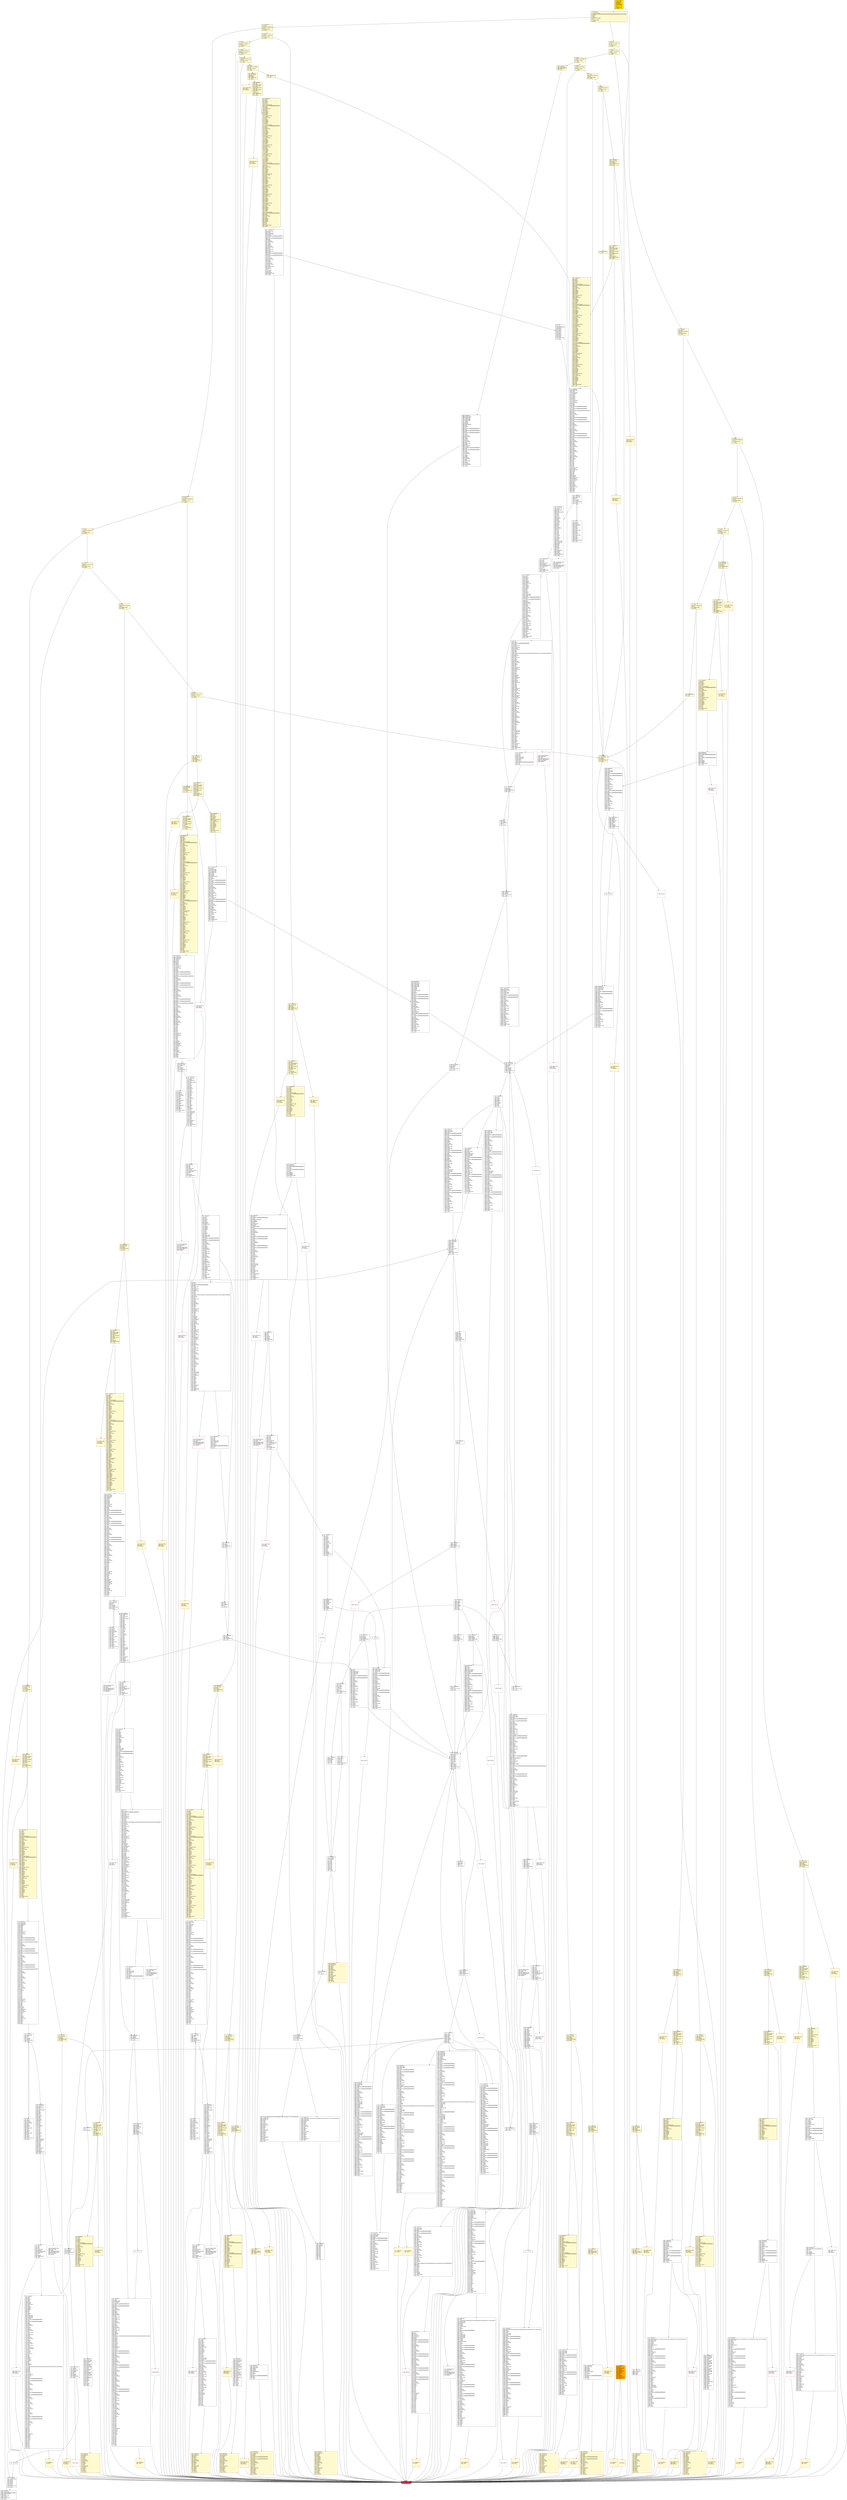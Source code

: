 digraph G {
bgcolor=transparent rankdir=UD;
node [shape=box style=filled color=black fillcolor=white fontname=arial fontcolor=black];
1953 [label="1953: PUSH1 0x00\l1955: DUP1\l1956: REVERT\l" fillcolor=lemonchiffon shape=Msquare color=crimson ];
1178 [label="1178: JUMPDEST\l1179: CALLVALUE\l1180: DUP1\l1181: ISZERO\l1182: PUSH2 0x04a6\l1185: JUMPI\l" fillcolor=lemonchiffon ];
5315 [label="5315: JUMPDEST\l5316: PUSH1 0x20\l5318: DUP4\l5319: LT\l5320: ISZERO\l5321: ISZERO\l5322: PUSH2 0x14e8\l5325: JUMPI\l" ];
8908 [label="8908: JUMPDEST\l8909: SWAP13\l8910: SWAP12\l8911: POP\l8912: POP\l8913: POP\l8914: POP\l8915: POP\l8916: POP\l8917: POP\l8918: POP\l8919: POP\l8920: POP\l8921: POP\l8922: POP\l8923: JUMP\l" ];
5786 [label="5786: JUMPDEST\l5787: ISZERO\l5788: ISZERO\l5789: PUSH2 0x16b2\l5792: JUMPI\l" ];
1448 [label="1448: PUSH1 0x00\l1450: DUP1\l1451: REVERT\l" fillcolor=lemonchiffon shape=Msquare color=crimson ];
13 [label="13: PUSH1 0x00\l15: CALLDATALOAD\l16: PUSH29 0x0100000000000000000000000000000000000000000000000000000000\l46: SWAP1\l47: DIV\l48: DUP1\l49: PUSH4 0x71ffcb16\l54: GT\l55: PUSH2 0x00bd\l58: JUMPI\l" fillcolor=lemonchiffon ];
283 [label="283: DUP1\l284: PUSH4 0x19774d43\l289: EQ\l290: PUSH2 0x02da\l293: JUMPI\l" fillcolor=lemonchiffon ];
10500 [label="10500: PUSH1 0x00\l10502: ISZERO\l10503: ISZERO\l10504: PUSH1 0x01\l10506: ISZERO\l10507: ISZERO\l10508: EQ\l10509: ISZERO\l10510: ISZERO\l10511: PUSH2 0x2914\l10514: JUMPI\l" ];
9382 [label="9382: JUMPDEST\l9383: PUSH32 0xafdf2a1ced44e5d3b94242b1231510348a9698392b5efa75e725d0a1d580aed9\l9416: PUSH1 0x02\l9418: SLOAD\l9419: DUP3\l9420: PUSH1 0x40\l9422: MLOAD\l9423: DUP1\l9424: DUP4\l9425: DUP2\l9426: MSTORE\l9427: PUSH1 0x20\l9429: ADD\l9430: DUP3\l9431: DUP2\l9432: MSTORE\l9433: PUSH1 0x20\l9435: ADD\l9436: SWAP3\l9437: POP\l9438: POP\l9439: POP\l9440: PUSH1 0x40\l9442: MLOAD\l9443: DUP1\l9444: SWAP2\l9445: SUB\l9446: SWAP1\l9447: LOG1\l9448: DUP1\l9449: PUSH1 0x02\l9451: DUP2\l9452: SWAP1\l9453: SSTORE\l9454: POP\l9455: POP\l9456: JUMP\l" ];
5808 [label="5808: INVALID\l" shape=Msquare color=crimson ];
853 [label="853: JUMPDEST\l854: POP\l855: PUSH2 0x0402\l858: PUSH1 0x04\l860: DUP1\l861: CALLDATASIZE\l862: SUB\l863: PUSH2 0x0120\l866: DUP2\l867: LT\l868: ISZERO\l869: PUSH2 0x036d\l872: JUMPI\l" fillcolor=lemonchiffon ];
9992 [label="9992: PUSH1 0x00\l9994: ISZERO\l9995: ISZERO\l9996: PUSH1 0x01\l9998: ISZERO\l9999: ISZERO\l10000: EQ\l10001: ISZERO\l10002: ISZERO\l10003: PUSH2 0x2718\l10006: JUMPI\l" ];
212 [label="212: DUP1\l213: PUSH4 0x46be96c3\l218: EQ\l219: PUSH2 0x049a\l222: JUMPI\l" fillcolor=lemonchiffon ];
742 [label="742: JUMPDEST\l743: POP\l744: PUSH2 0x0333\l747: PUSH1 0x04\l749: DUP1\l750: CALLDATASIZE\l751: SUB\l752: PUSH1 0x40\l754: DUP2\l755: LT\l756: ISZERO\l757: PUSH2 0x02fd\l760: JUMPI\l" fillcolor=lemonchiffon ];
10859 [label="10859: JUMPDEST\l10860: PUSH1 0x02\l10862: SLOAD\l10863: DUP2\l10864: JUMP\l" ];
10454 [label="10454: JUMPDEST\l10455: POP\l10456: POP\l10457: POP\l10458: POP\l10459: PUSH1 0x40\l10461: MLOAD\l10462: RETURNDATASIZE\l10463: PUSH1 0x20\l10465: DUP2\l10466: LT\l10467: ISZERO\l10468: PUSH2 0x28ec\l10471: JUMPI\l" ];
8579 [label="8579: JUMPDEST\l8580: PUSH1 0x01\l8582: PUSH1 0x00\l8584: SWAP1\l8585: SLOAD\l8586: SWAP1\l8587: PUSH2 0x0100\l8590: EXP\l8591: SWAP1\l8592: DIV\l8593: PUSH20 0xffffffffffffffffffffffffffffffffffffffff\l8614: AND\l8615: DUP2\l8616: JUMP\l" ];
3744 [label="3744: INVALID\l" shape=Msquare color=crimson ];
2433 [label="2433: PUSH1 0x00\l2435: DUP1\l2436: REVERT\l" fillcolor=lemonchiffon shape=Msquare color=crimson ];
260 [label="260: JUMPDEST\l261: DUP1\l262: PUSH4 0x0a19b14a\l267: EQ\l268: PUSH2 0x015c\l271: JUMPI\l" fillcolor=lemonchiffon ];
81 [label="81: DUP1\l82: PUSH4 0xd0e30db0\l87: EQ\l88: PUSH2 0x0958\l91: JUMPI\l" fillcolor=lemonchiffon ];
12043 [label="12043: JUMPDEST\l12044: PUSH1 0x01\l12046: DUP4\l12047: PUSH1 0x20\l12049: SUB\l12050: PUSH2 0x0100\l12053: EXP\l12054: SUB\l12055: DUP1\l12056: NOT\l12057: DUP3\l12058: MLOAD\l12059: AND\l12060: DUP2\l12061: DUP5\l12062: MLOAD\l12063: AND\l12064: DUP1\l12065: DUP3\l12066: OR\l12067: DUP6\l12068: MSTORE\l12069: POP\l12070: POP\l12071: POP\l12072: POP\l12073: POP\l12074: POP\l12075: SWAP1\l12076: POP\l12077: ADD\l12078: SWAP2\l12079: POP\l12080: POP\l12081: PUSH1 0x20\l12083: PUSH1 0x40\l12085: MLOAD\l12086: DUP1\l12087: DUP4\l12088: SUB\l12089: DUP2\l12090: DUP6\l12091: GAS\l12092: STATICCALL\l12093: ISZERO\l12094: DUP1\l12095: ISZERO\l12096: PUSH2 0x2f4d\l12099: JUMPI\l" ];
7383 [label="7383: JUMPDEST\l7384: POP\l7385: GAS\l7386: CALL\l7387: ISZERO\l7388: DUP1\l7389: ISZERO\l7390: PUSH2 0x1ceb\l7393: JUMPI\l" ];
12853 [label="12853: JUMPDEST\l12854: DUP2\l12855: ISZERO\l12856: ISZERO\l12857: PUSH2 0x323e\l12860: JUMPI\l" ];
316 [label="316: JUMPDEST\l317: CALLVALUE\l318: DUP1\l319: ISZERO\l320: PUSH2 0x0148\l323: JUMPI\l" fillcolor=lemonchiffon ];
14377 [label="14377: EXIT BLOCK\l" fillcolor=crimson ];
1063 [label="1063: JUMPDEST\l1064: DUP2\l1065: ADD\l1066: SWAP1\l1067: DUP1\l1068: DUP1\l1069: CALLDATALOAD\l1070: SWAP1\l1071: PUSH1 0x20\l1073: ADD\l1074: SWAP1\l1075: SWAP3\l1076: SWAP2\l1077: SWAP1\l1078: POP\l1079: POP\l1080: POP\l1081: PUSH2 0x181c\l1084: JUMP\l" fillcolor=lemonchiffon ];
1930 [label="1930: PUSH1 0x00\l1932: DUP1\l1933: REVERT\l" fillcolor=lemonchiffon shape=Msquare color=crimson ];
9268 [label="9268: JUMPDEST\l9269: PUSH1 0x00\l9271: DUP1\l9272: SWAP1\l9273: SLOAD\l9274: SWAP1\l9275: PUSH2 0x0100\l9278: EXP\l9279: SWAP1\l9280: DIV\l9281: PUSH20 0xffffffffffffffffffffffffffffffffffffffff\l9302: AND\l9303: PUSH20 0xffffffffffffffffffffffffffffffffffffffff\l9324: AND\l9325: CALLER\l9326: PUSH20 0xffffffffffffffffffffffffffffffffffffffff\l9347: AND\l9348: EQ\l9349: ISZERO\l9350: ISZERO\l9351: PUSH2 0x248f\l9354: JUMPI\l" ];
4520 [label="4520: DUP1\l4521: MLOAD\l4522: DUP3\l4523: MSTORE\l4524: PUSH1 0x20\l4526: DUP3\l4527: ADD\l4528: SWAP2\l4529: POP\l4530: PUSH1 0x20\l4532: DUP2\l4533: ADD\l4534: SWAP1\l4535: POP\l4536: PUSH1 0x20\l4538: DUP4\l4539: SUB\l4540: SWAP3\l4541: POP\l4542: PUSH2 0x119d\l4545: JUMP\l" ];
2323 [label="2323: JUMPDEST\l2324: PUSH1 0x40\l2326: MLOAD\l2327: DUP1\l2328: DUP3\l2329: ISZERO\l2330: ISZERO\l2331: ISZERO\l2332: ISZERO\l2333: DUP2\l2334: MSTORE\l2335: PUSH1 0x20\l2337: ADD\l2338: SWAP2\l2339: POP\l2340: POP\l2341: PUSH1 0x40\l2343: MLOAD\l2344: DUP1\l2345: SWAP2\l2346: SUB\l2347: SWAP1\l2348: RETURN\l" fillcolor=lemonchiffon shape=Msquare color=crimson ];
3621 [label="3621: JUMPDEST\l3622: DUP1\l3623: ISZERO\l3624: PUSH2 0x0e8a\l3627: JUMPI\l" ];
1425 [label="1425: PUSH1 0x00\l1427: DUP1\l1428: REVERT\l" fillcolor=lemonchiffon shape=Msquare color=crimson ];
70 [label="70: DUP1\l71: PUSH4 0xc281309e\l76: EQ\l77: PUSH2 0x092d\l80: JUMPI\l" fillcolor=lemonchiffon ];
13003 [label="13003: JUMPDEST\l13004: PUSH2 0x37dd\l13007: JUMP\l" ];
1417 [label="1417: JUMPDEST\l1418: CALLVALUE\l1419: DUP1\l1420: ISZERO\l1421: PUSH2 0x0595\l1424: JUMPI\l" fillcolor=lemonchiffon ];
1452 [label="1452: JUMPDEST\l1453: DUP2\l1454: ADD\l1455: SWAP1\l1456: DUP1\l1457: DUP1\l1458: CALLDATALOAD\l1459: PUSH20 0xffffffffffffffffffffffffffffffffffffffff\l1480: AND\l1481: SWAP1\l1482: PUSH1 0x20\l1484: ADD\l1485: SWAP1\l1486: SWAP3\l1487: SWAP2\l1488: SWAP1\l1489: DUP1\l1490: CALLDATALOAD\l1491: PUSH20 0xffffffffffffffffffffffffffffffffffffffff\l1512: AND\l1513: SWAP1\l1514: PUSH1 0x20\l1516: ADD\l1517: SWAP1\l1518: SWAP3\l1519: SWAP2\l1520: SWAP1\l1521: POP\l1522: POP\l1523: POP\l1524: PUSH2 0x215e\l1527: JUMP\l" fillcolor=lemonchiffon ];
12006 [label="12006: JUMPDEST\l12007: PUSH1 0x20\l12009: DUP4\l12010: LT\l12011: ISZERO\l12012: ISZERO\l12013: PUSH2 0x2f0b\l12016: JUMPI\l" ];
12862 [label="12862: JUMPDEST\l12863: DIV\l12864: SWAP1\l12865: POP\l12866: PUSH2 0x32d0\l12869: PUSH1 0x04\l12871: PUSH1 0x00\l12873: DUP10\l12874: PUSH20 0xffffffffffffffffffffffffffffffffffffffff\l12895: AND\l12896: PUSH20 0xffffffffffffffffffffffffffffffffffffffff\l12917: AND\l12918: DUP2\l12919: MSTORE\l12920: PUSH1 0x20\l12922: ADD\l12923: SWAP1\l12924: DUP2\l12925: MSTORE\l12926: PUSH1 0x20\l12928: ADD\l12929: PUSH1 0x00\l12931: SHA3\l12932: PUSH1 0x00\l12934: CALLER\l12935: PUSH20 0xffffffffffffffffffffffffffffffffffffffff\l12956: AND\l12957: PUSH20 0xffffffffffffffffffffffffffffffffffffffff\l12978: AND\l12979: DUP2\l12980: MSTORE\l12981: PUSH1 0x20\l12983: ADD\l12984: SWAP1\l12985: DUP2\l12986: MSTORE\l12987: PUSH1 0x20\l12989: ADD\l12990: PUSH1 0x00\l12992: SHA3\l12993: SLOAD\l12994: PUSH2 0x32cb\l12997: DUP5\l12998: DUP5\l12999: PUSH2 0x31f4\l13002: JUMP\l" ];
0 [label="0: PUSH1 0x80\l2: PUSH1 0x40\l4: MSTORE\l5: PUSH1 0x04\l7: CALLDATASIZE\l8: LT\l9: PUSH2 0x013c\l12: JUMPI\l" fillcolor=lemonchiffon shape=Msquare fillcolor=gold ];
12484 [label="12484: POP\l12485: DUP8\l12486: NUMBER\l12487: GT\l12488: ISZERO\l" ];
7466 [label="7466: JUMPDEST\l7467: PUSH2 0x1db0\l7470: PUSH1 0x04\l7472: PUSH1 0x00\l7474: DUP5\l7475: PUSH20 0xffffffffffffffffffffffffffffffffffffffff\l7496: AND\l7497: PUSH20 0xffffffffffffffffffffffffffffffffffffffff\l7518: AND\l7519: DUP2\l7520: MSTORE\l7521: PUSH1 0x20\l7523: ADD\l7524: SWAP1\l7525: DUP2\l7526: MSTORE\l7527: PUSH1 0x20\l7529: ADD\l7530: PUSH1 0x00\l7532: SHA3\l7533: PUSH1 0x00\l7535: CALLER\l7536: PUSH20 0xffffffffffffffffffffffffffffffffffffffff\l7557: AND\l7558: PUSH20 0xffffffffffffffffffffffffffffffffffffffff\l7579: AND\l7580: DUP2\l7581: MSTORE\l7582: PUSH1 0x20\l7584: ADD\l7585: SWAP1\l7586: DUP2\l7587: MSTORE\l7588: PUSH1 0x20\l7590: ADD\l7591: PUSH1 0x00\l7593: SHA3\l7594: SLOAD\l7595: DUP3\l7596: PUSH2 0x31f4\l7599: JUMP\l" ];
9457 [label="9457: JUMPDEST\l9458: PUSH1 0x00\l9460: DUP1\l9461: SWAP1\l9462: SLOAD\l9463: SWAP1\l9464: PUSH2 0x0100\l9467: EXP\l9468: SWAP1\l9469: DIV\l9470: PUSH20 0xffffffffffffffffffffffffffffffffffffffff\l9491: AND\l9492: PUSH20 0xffffffffffffffffffffffffffffffffffffffff\l9513: AND\l9514: CALLER\l9515: PUSH20 0xffffffffffffffffffffffffffffffffffffffff\l9536: AND\l9537: EQ\l9538: ISZERO\l9539: ISZERO\l9540: PUSH2 0x254c\l9543: JUMPI\l" ];
3746 [label="3746: JUMPDEST\l3747: PUSH2 0x0eb0\l3750: DUP13\l3751: DUP13\l3752: DUP13\l3753: DUP13\l3754: DUP11\l3755: DUP8\l3756: PUSH2 0x321e\l3759: JUMP\l" ];
7168 [label="7168: JUMPDEST\l7169: DUP2\l7170: PUSH20 0xffffffffffffffffffffffffffffffffffffffff\l7191: AND\l7192: PUSH4 0x23b872dd\l7197: CALLER\l7198: ADDRESS\l7199: DUP5\l7200: PUSH1 0x40\l7202: MLOAD\l7203: DUP5\l7204: PUSH4 0xffffffff\l7209: AND\l7210: PUSH29 0x0100000000000000000000000000000000000000000000000000000000\l7240: MUL\l7241: DUP2\l7242: MSTORE\l7243: PUSH1 0x04\l7245: ADD\l7246: DUP1\l7247: DUP5\l7248: PUSH20 0xffffffffffffffffffffffffffffffffffffffff\l7269: AND\l7270: PUSH20 0xffffffffffffffffffffffffffffffffffffffff\l7291: AND\l7292: DUP2\l7293: MSTORE\l7294: PUSH1 0x20\l7296: ADD\l7297: DUP4\l7298: PUSH20 0xffffffffffffffffffffffffffffffffffffffff\l7319: AND\l7320: PUSH20 0xffffffffffffffffffffffffffffffffffffffff\l7341: AND\l7342: DUP2\l7343: MSTORE\l7344: PUSH1 0x20\l7346: ADD\l7347: DUP3\l7348: DUP2\l7349: MSTORE\l7350: PUSH1 0x20\l7352: ADD\l7353: SWAP4\l7354: POP\l7355: POP\l7356: POP\l7357: POP\l7358: PUSH1 0x20\l7360: PUSH1 0x40\l7362: MLOAD\l7363: DUP1\l7364: DUP4\l7365: SUB\l7366: DUP2\l7367: PUSH1 0x00\l7369: DUP8\l7370: DUP1\l7371: EXTCODESIZE\l7372: ISZERO\l7373: DUP1\l7374: ISZERO\l7375: PUSH2 0x1cd7\l7378: JUMPI\l" ];
3175 [label="3175: JUMPDEST\l3176: PUSH1 0x01\l3178: DUP4\l3179: PUSH1 0x20\l3181: SUB\l3182: PUSH2 0x0100\l3185: EXP\l3186: SUB\l3187: DUP1\l3188: NOT\l3189: DUP3\l3190: MLOAD\l3191: AND\l3192: DUP2\l3193: DUP5\l3194: MLOAD\l3195: AND\l3196: DUP1\l3197: DUP3\l3198: OR\l3199: DUP6\l3200: MSTORE\l3201: POP\l3202: POP\l3203: POP\l3204: POP\l3205: POP\l3206: POP\l3207: SWAP1\l3208: POP\l3209: ADD\l3210: SWAP2\l3211: POP\l3212: POP\l3213: PUSH1 0x20\l3215: PUSH1 0x40\l3217: MLOAD\l3218: DUP1\l3219: DUP4\l3220: SUB\l3221: DUP2\l3222: DUP6\l3223: GAS\l3224: STATICCALL\l3225: ISZERO\l3226: DUP1\l3227: ISZERO\l3228: PUSH2 0x0ca9\l3231: JUMPI\l" ];
201 [label="201: DUP1\l202: PUSH4 0x338b5dea\l207: EQ\l208: PUSH2 0x043f\l211: JUMPI\l" fillcolor=lemonchiffon ];
2001 [label="2001: JUMPDEST\l2002: STOP\l" fillcolor=lemonchiffon shape=Msquare color=crimson ];
14326 [label="14326: JUMPDEST\l14327: PUSH1 0x00\l14329: DUP1\l14330: DUP3\l14331: DUP5\l14332: MUL\l14333: SWAP1\l14334: POP\l14335: PUSH1 0x00\l14337: DUP5\l14338: EQ\l14339: DUP1\l14340: PUSH2 0x3817\l14343: JUMPI\l" ];
7108 [label="7108: JUMPDEST\l7109: PUSH1 0x00\l7111: PUSH20 0xffffffffffffffffffffffffffffffffffffffff\l7132: AND\l7133: DUP3\l7134: PUSH20 0xffffffffffffffffffffffffffffffffffffffff\l7155: AND\l7156: EQ\l7157: ISZERO\l7158: ISZERO\l7159: ISZERO\l7160: PUSH2 0x1c00\l7163: JUMPI\l" ];
3760 [label="3760: JUMPDEST\l3761: PUSH2 0x0f0a\l3764: PUSH1 0x06\l3766: PUSH1 0x00\l3768: DUP9\l3769: PUSH20 0xffffffffffffffffffffffffffffffffffffffff\l3790: AND\l3791: PUSH20 0xffffffffffffffffffffffffffffffffffffffff\l3812: AND\l3813: DUP2\l3814: MSTORE\l3815: PUSH1 0x20\l3817: ADD\l3818: SWAP1\l3819: DUP2\l3820: MSTORE\l3821: PUSH1 0x20\l3823: ADD\l3824: PUSH1 0x00\l3826: SHA3\l3827: PUSH1 0x00\l3829: DUP4\l3830: DUP2\l3831: MSTORE\l3832: PUSH1 0x20\l3834: ADD\l3835: SWAP1\l3836: DUP2\l3837: MSTORE\l3838: PUSH1 0x20\l3840: ADD\l3841: PUSH1 0x00\l3843: SHA3\l3844: SLOAD\l3845: DUP4\l3846: PUSH2 0x31f4\l3849: JUMP\l" ];
1528 [label="1528: JUMPDEST\l1529: PUSH1 0x40\l1531: MLOAD\l1532: DUP1\l1533: DUP3\l1534: DUP2\l1535: MSTORE\l1536: PUSH1 0x20\l1538: ADD\l1539: SWAP2\l1540: POP\l1541: POP\l1542: PUSH1 0x40\l1544: MLOAD\l1545: DUP1\l1546: SWAP2\l1547: SUB\l1548: SWAP1\l1549: RETURN\l" fillcolor=lemonchiffon shape=Msquare color=crimson ];
2155 [label="2155: JUMPDEST\l2156: POP\l2157: PUSH2 0x08b8\l2160: PUSH1 0x04\l2162: DUP1\l2163: CALLDATASIZE\l2164: SUB\l2165: PUSH1 0x40\l2167: DUP2\l2168: LT\l2169: ISZERO\l2170: PUSH2 0x0882\l2173: JUMPI\l" fillcolor=lemonchiffon ];
3575 [label="3575: JUMPDEST\l3576: POP\l3577: POP\l3578: POP\l3579: PUSH1 0x20\l3581: PUSH1 0x40\l3583: MLOAD\l3584: SUB\l3585: MLOAD\l3586: PUSH20 0xffffffffffffffffffffffffffffffffffffffff\l3607: AND\l3608: EQ\l" ];
6736 [label="6736: RETURNDATASIZE\l6737: PUSH1 0x00\l6739: DUP1\l6740: RETURNDATACOPY\l6741: RETURNDATASIZE\l6742: PUSH1 0x00\l6744: REVERT\l" shape=Msquare color=crimson ];
2543 [label="2543: PUSH1 0x00\l2545: DUP1\l2546: REVERT\l" fillcolor=lemonchiffon shape=Msquare color=crimson ];
5810 [label="5810: JUMPDEST\l5811: DUP9\l5812: PUSH1 0x06\l5814: PUSH1 0x00\l5816: CALLER\l5817: PUSH20 0xffffffffffffffffffffffffffffffffffffffff\l5838: AND\l5839: PUSH20 0xffffffffffffffffffffffffffffffffffffffff\l5860: AND\l5861: DUP2\l5862: MSTORE\l5863: PUSH1 0x20\l5865: ADD\l5866: SWAP1\l5867: DUP2\l5868: MSTORE\l5869: PUSH1 0x20\l5871: ADD\l5872: PUSH1 0x00\l5874: SHA3\l5875: PUSH1 0x00\l5877: DUP4\l5878: DUP2\l5879: MSTORE\l5880: PUSH1 0x20\l5882: ADD\l5883: SWAP1\l5884: DUP2\l5885: MSTORE\l5886: PUSH1 0x20\l5888: ADD\l5889: PUSH1 0x00\l5891: SHA3\l5892: DUP2\l5893: SWAP1\l5894: SSTORE\l5895: POP\l5896: PUSH32 0x1e0b760c386003e9cb9bcf4fcf3997886042859d9b6ed6320e804597fcdb28b0\l5929: DUP11\l5930: DUP11\l5931: DUP11\l5932: DUP11\l5933: DUP11\l5934: DUP11\l5935: CALLER\l5936: DUP12\l5937: DUP12\l5938: DUP12\l5939: PUSH1 0x40\l5941: MLOAD\l5942: DUP1\l5943: DUP12\l5944: PUSH20 0xffffffffffffffffffffffffffffffffffffffff\l5965: AND\l5966: PUSH20 0xffffffffffffffffffffffffffffffffffffffff\l5987: AND\l5988: DUP2\l5989: MSTORE\l5990: PUSH1 0x20\l5992: ADD\l5993: DUP11\l5994: DUP2\l5995: MSTORE\l5996: PUSH1 0x20\l5998: ADD\l5999: DUP10\l6000: PUSH20 0xffffffffffffffffffffffffffffffffffffffff\l6021: AND\l6022: PUSH20 0xffffffffffffffffffffffffffffffffffffffff\l6043: AND\l6044: DUP2\l6045: MSTORE\l6046: PUSH1 0x20\l6048: ADD\l6049: DUP9\l6050: DUP2\l6051: MSTORE\l6052: PUSH1 0x20\l6054: ADD\l6055: DUP8\l6056: DUP2\l6057: MSTORE\l6058: PUSH1 0x20\l6060: ADD\l6061: DUP7\l6062: DUP2\l6063: MSTORE\l6064: PUSH1 0x20\l6066: ADD\l6067: DUP6\l6068: PUSH20 0xffffffffffffffffffffffffffffffffffffffff\l6089: AND\l6090: PUSH20 0xffffffffffffffffffffffffffffffffffffffff\l6111: AND\l6112: DUP2\l6113: MSTORE\l6114: PUSH1 0x20\l6116: ADD\l6117: DUP5\l6118: PUSH1 0xff\l6120: AND\l6121: PUSH1 0xff\l6123: AND\l6124: DUP2\l6125: MSTORE\l6126: PUSH1 0x20\l6128: ADD\l6129: DUP4\l6130: DUP2\l6131: MSTORE\l6132: PUSH1 0x20\l6134: ADD\l6135: DUP3\l6136: DUP2\l6137: MSTORE\l6138: PUSH1 0x20\l6140: ADD\l6141: SWAP11\l6142: POP\l6143: POP\l6144: POP\l6145: POP\l6146: POP\l6147: POP\l6148: POP\l6149: POP\l6150: POP\l6151: POP\l6152: POP\l6153: PUSH1 0x40\l6155: MLOAD\l6156: DUP1\l6157: SWAP2\l6158: SUB\l6159: SWAP1\l6160: LOG1\l6161: POP\l6162: POP\l6163: POP\l6164: POP\l6165: POP\l6166: POP\l6167: POP\l6168: POP\l6169: POP\l6170: POP\l6171: JUMP\l" ];
12767 [label="12767: JUMPDEST\l12768: DUP1\l12769: SWAP4\l12770: POP\l12771: POP\l12772: POP\l12773: POP\l" ];
2034 [label="2034: PUSH1 0x00\l2036: DUP1\l2037: REVERT\l" fillcolor=lemonchiffon shape=Msquare color=crimson ];
1896 [label="1896: JUMPDEST\l1897: PUSH1 0x40\l1899: MLOAD\l1900: DUP1\l1901: DUP3\l1902: ISZERO\l1903: ISZERO\l1904: ISZERO\l1905: ISZERO\l1906: DUP2\l1907: MSTORE\l1908: PUSH1 0x20\l1910: ADD\l1911: SWAP2\l1912: POP\l1913: POP\l1914: PUSH1 0x40\l1916: MLOAD\l1917: DUP1\l1918: SWAP2\l1919: SUB\l1920: SWAP1\l1921: RETURN\l" fillcolor=lemonchiffon shape=Msquare color=crimson ];
841 [label="841: JUMPDEST\l842: CALLVALUE\l843: DUP1\l844: ISZERO\l845: PUSH2 0x0355\l848: JUMPI\l" fillcolor=lemonchiffon ];
5793 [label="5793: PUSH1 0x00\l5795: ISZERO\l5796: ISZERO\l5797: PUSH1 0x01\l5799: ISZERO\l5800: ISZERO\l5801: EQ\l5802: ISZERO\l5803: ISZERO\l5804: PUSH2 0x16b1\l5807: JUMPI\l" ];
2097 [label="2097: JUMPDEST\l2098: DUP2\l2099: ADD\l2100: SWAP1\l2101: DUP1\l2102: DUP1\l2103: CALLDATALOAD\l2104: PUSH20 0xffffffffffffffffffffffffffffffffffffffff\l2125: AND\l2126: SWAP1\l2127: PUSH1 0x20\l2129: ADD\l2130: SWAP1\l2131: SWAP3\l2132: SWAP2\l2133: SWAP1\l2134: POP\l2135: POP\l2136: POP\l2137: PUSH2 0x24f1\l2140: JUMP\l" fillcolor=lemonchiffon ];
5439 [label="5439: JUMPDEST\l5440: DUP2\l5441: ADD\l5442: SWAP1\l5443: DUP1\l5444: DUP1\l5445: MLOAD\l5446: SWAP1\l5447: PUSH1 0x20\l5449: ADD\l5450: SWAP1\l5451: SWAP3\l5452: SWAP2\l5453: SWAP1\l5454: POP\l5455: POP\l5456: POP\l5457: SWAP1\l5458: POP\l5459: PUSH1 0x05\l5461: PUSH1 0x00\l5463: CALLER\l5464: PUSH20 0xffffffffffffffffffffffffffffffffffffffff\l5485: AND\l5486: PUSH20 0xffffffffffffffffffffffffffffffffffffffff\l5507: AND\l5508: DUP2\l5509: MSTORE\l5510: PUSH1 0x20\l5512: ADD\l5513: SWAP1\l5514: DUP2\l5515: MSTORE\l5516: PUSH1 0x20\l5518: ADD\l5519: PUSH1 0x00\l5521: SHA3\l5522: PUSH1 0x00\l5524: DUP3\l5525: DUP2\l5526: MSTORE\l5527: PUSH1 0x20\l5529: ADD\l5530: SWAP1\l5531: DUP2\l5532: MSTORE\l5533: PUSH1 0x20\l5535: ADD\l5536: PUSH1 0x00\l5538: SHA3\l5539: PUSH1 0x00\l5541: SWAP1\l5542: SLOAD\l5543: SWAP1\l5544: PUSH2 0x0100\l5547: EXP\l5548: SWAP1\l5549: DIV\l5550: PUSH1 0xff\l5552: AND\l5553: DUP1\l5554: PUSH2 0x169a\l5557: JUMPI\l" ];
7164 [label="7164: PUSH1 0x00\l7166: DUP1\l7167: REVERT\l" shape=Msquare color=crimson ];
2074 [label="2074: JUMPDEST\l2075: POP\l2076: PUSH2 0x085d\l2079: PUSH1 0x04\l2081: DUP1\l2082: CALLDATASIZE\l2083: SUB\l2084: PUSH1 0x20\l2086: DUP2\l2087: LT\l2088: ISZERO\l2089: PUSH2 0x0831\l2092: JUMPI\l" fillcolor=lemonchiffon ];
14164 [label="14164: JUMPDEST\l14165: PUSH1 0x04\l14167: PUSH1 0x00\l14169: DUP8\l14170: PUSH20 0xffffffffffffffffffffffffffffffffffffffff\l14191: AND\l14192: PUSH20 0xffffffffffffffffffffffffffffffffffffffff\l14213: AND\l14214: DUP2\l14215: MSTORE\l14216: PUSH1 0x20\l14218: ADD\l14219: SWAP1\l14220: DUP2\l14221: MSTORE\l14222: PUSH1 0x20\l14224: ADD\l14225: PUSH1 0x00\l14227: SHA3\l14228: PUSH1 0x00\l14230: CALLER\l14231: PUSH20 0xffffffffffffffffffffffffffffffffffffffff\l14252: AND\l14253: PUSH20 0xffffffffffffffffffffffffffffffffffffffff\l14274: AND\l14275: DUP2\l14276: MSTORE\l14277: PUSH1 0x20\l14279: ADD\l14280: SWAP1\l14281: DUP2\l14282: MSTORE\l14283: PUSH1 0x20\l14285: ADD\l14286: PUSH1 0x00\l14288: SHA3\l14289: DUP2\l14290: SWAP1\l14291: SSTORE\l14292: POP\l14293: POP\l14294: POP\l14295: POP\l14296: POP\l14297: POP\l14298: POP\l14299: POP\l14300: JUMP\l" ];
5326 [label="5326: DUP1\l5327: MLOAD\l5328: DUP3\l5329: MSTORE\l5330: PUSH1 0x20\l5332: DUP3\l5333: ADD\l5334: SWAP2\l5335: POP\l5336: PUSH1 0x20\l5338: DUP2\l5339: ADD\l5340: SWAP1\l5341: POP\l5342: PUSH1 0x20\l5344: DUP4\l5345: SUB\l5346: SWAP3\l5347: POP\l5348: PUSH2 0x14c3\l5351: JUMP\l" ];
2513 [label="2513: JUMPDEST\l2514: PUSH1 0x40\l2516: MLOAD\l2517: DUP1\l2518: DUP3\l2519: DUP2\l2520: MSTORE\l2521: PUSH1 0x20\l2523: ADD\l2524: SWAP2\l2525: POP\l2526: POP\l2527: PUSH1 0x40\l2529: MLOAD\l2530: DUP1\l2531: SWAP2\l2532: SUB\l2533: SWAP1\l2534: RETURN\l" fillcolor=lemonchiffon shape=Msquare color=crimson ];
5558 [label="5558: POP\l5559: CALLER\l5560: PUSH20 0xffffffffffffffffffffffffffffffffffffffff\l5581: AND\l5582: PUSH1 0x01\l5584: DUP3\l5585: PUSH1 0x40\l5587: MLOAD\l5588: PUSH1 0x20\l5590: ADD\l5591: DUP1\l5592: DUP1\l5593: PUSH32 0x19457468657265756d205369676e6564204d6573736167653a0a333200000000\l5626: DUP2\l5627: MSTORE\l5628: POP\l5629: PUSH1 0x1c\l5631: ADD\l5632: DUP3\l5633: DUP2\l5634: MSTORE\l5635: PUSH1 0x20\l5637: ADD\l5638: SWAP2\l5639: POP\l5640: POP\l5641: PUSH1 0x40\l5643: MLOAD\l5644: PUSH1 0x20\l5646: DUP2\l5647: DUP4\l5648: SUB\l5649: SUB\l5650: DUP2\l5651: MSTORE\l5652: SWAP1\l5653: PUSH1 0x40\l5655: MSTORE\l5656: DUP1\l5657: MLOAD\l5658: SWAP1\l5659: PUSH1 0x20\l5661: ADD\l5662: SHA3\l5663: DUP7\l5664: DUP7\l5665: DUP7\l5666: PUSH1 0x40\l5668: MLOAD\l5669: PUSH1 0x00\l5671: DUP2\l5672: MSTORE\l5673: PUSH1 0x20\l5675: ADD\l5676: PUSH1 0x40\l5678: MSTORE\l5679: PUSH1 0x40\l5681: MLOAD\l5682: DUP1\l5683: DUP6\l5684: DUP2\l5685: MSTORE\l5686: PUSH1 0x20\l5688: ADD\l5689: DUP5\l5690: PUSH1 0xff\l5692: AND\l5693: PUSH1 0xff\l5695: AND\l5696: DUP2\l5697: MSTORE\l5698: PUSH1 0x20\l5700: ADD\l5701: DUP4\l5702: DUP2\l5703: MSTORE\l5704: PUSH1 0x20\l5706: ADD\l5707: DUP3\l5708: DUP2\l5709: MSTORE\l5710: PUSH1 0x20\l5712: ADD\l5713: SWAP5\l5714: POP\l5715: POP\l5716: POP\l5717: POP\l5718: POP\l5719: PUSH1 0x20\l5721: PUSH1 0x40\l5723: MLOAD\l5724: PUSH1 0x20\l5726: DUP2\l5727: SUB\l5728: SWAP1\l5729: DUP1\l5730: DUP5\l5731: SUB\l5732: SWAP1\l5733: DUP6\l5734: GAS\l5735: STATICCALL\l5736: ISZERO\l5737: DUP1\l5738: ISZERO\l5739: PUSH2 0x1678\l5742: JUMPI\l" ];
10434 [label="10434: JUMPDEST\l10435: POP\l10436: GAS\l10437: CALL\l10438: ISZERO\l10439: DUP1\l10440: ISZERO\l10441: PUSH2 0x28d6\l10444: JUMPI\l" ];
13876 [label="13876: JUMPDEST\l13877: DIV\l13878: PUSH2 0x37dd\l13881: JUMP\l" ];
256 [label="256: PUSH2 0x013c\l259: JUMP\l" fillcolor=lemonchiffon ];
10143 [label="10143: JUMPDEST\l10144: PUSH1 0x04\l10146: PUSH1 0x00\l10148: DUP5\l10149: PUSH20 0xffffffffffffffffffffffffffffffffffffffff\l10170: AND\l10171: PUSH20 0xffffffffffffffffffffffffffffffffffffffff\l10192: AND\l10193: DUP2\l10194: MSTORE\l10195: PUSH1 0x20\l10197: ADD\l10198: SWAP1\l10199: DUP2\l10200: MSTORE\l10201: PUSH1 0x20\l10203: ADD\l10204: PUSH1 0x00\l10206: SHA3\l10207: PUSH1 0x00\l10209: CALLER\l10210: PUSH20 0xffffffffffffffffffffffffffffffffffffffff\l10231: AND\l10232: PUSH20 0xffffffffffffffffffffffffffffffffffffffff\l10253: AND\l10254: DUP2\l10255: MSTORE\l10256: PUSH1 0x20\l10258: ADD\l10259: SWAP1\l10260: DUP2\l10261: MSTORE\l10262: PUSH1 0x20\l10264: ADD\l10265: PUSH1 0x00\l10267: SHA3\l10268: DUP2\l10269: SWAP1\l10270: SSTORE\l10271: POP\l10272: DUP2\l10273: PUSH20 0xffffffffffffffffffffffffffffffffffffffff\l10294: AND\l10295: PUSH4 0xa9059cbb\l10300: CALLER\l10301: DUP4\l10302: PUSH1 0x40\l10304: MLOAD\l10305: DUP4\l10306: PUSH4 0xffffffff\l10311: AND\l10312: PUSH29 0x0100000000000000000000000000000000000000000000000000000000\l10342: MUL\l10343: DUP2\l10344: MSTORE\l10345: PUSH1 0x04\l10347: ADD\l10348: DUP1\l10349: DUP4\l10350: PUSH20 0xffffffffffffffffffffffffffffffffffffffff\l10371: AND\l10372: PUSH20 0xffffffffffffffffffffffffffffffffffffffff\l10393: AND\l10394: DUP2\l10395: MSTORE\l10396: PUSH1 0x20\l10398: ADD\l10399: DUP3\l10400: DUP2\l10401: MSTORE\l10402: PUSH1 0x20\l10404: ADD\l10405: SWAP3\l10406: POP\l10407: POP\l10408: POP\l10409: PUSH1 0x20\l10411: PUSH1 0x40\l10413: MLOAD\l10414: DUP1\l10415: DUP4\l10416: SUB\l10417: DUP2\l10418: PUSH1 0x00\l10420: DUP8\l10421: DUP1\l10422: EXTCODESIZE\l10423: ISZERO\l10424: DUP1\l10425: ISZERO\l10426: PUSH2 0x28c2\l10429: JUMPI\l" ];
3745 [label="3745: JUMPDEST\l" ];
5743 [label="5743: RETURNDATASIZE\l5744: PUSH1 0x00\l5746: DUP1\l5747: RETURNDATACOPY\l5748: RETURNDATASIZE\l5749: PUSH1 0x00\l5751: REVERT\l" shape=Msquare color=crimson ];
12597 [label="12597: JUMPDEST\l12598: SWAP1\l12599: POP\l12600: PUSH1 0x00\l12602: DUP11\l12603: PUSH2 0x31c0\l12606: PUSH1 0x04\l12608: PUSH1 0x00\l12610: DUP16\l12611: PUSH20 0xffffffffffffffffffffffffffffffffffffffff\l12632: AND\l12633: PUSH20 0xffffffffffffffffffffffffffffffffffffffff\l12654: AND\l12655: DUP2\l12656: MSTORE\l12657: PUSH1 0x20\l12659: ADD\l12660: SWAP1\l12661: DUP2\l12662: MSTORE\l12663: PUSH1 0x20\l12665: ADD\l12666: PUSH1 0x00\l12668: SHA3\l12669: PUSH1 0x00\l12671: DUP12\l12672: PUSH20 0xffffffffffffffffffffffffffffffffffffffff\l12693: AND\l12694: PUSH20 0xffffffffffffffffffffffffffffffffffffffff\l12715: AND\l12716: DUP2\l12717: MSTORE\l12718: PUSH1 0x20\l12720: ADD\l12721: SWAP1\l12722: DUP2\l12723: MSTORE\l12724: PUSH1 0x20\l12726: ADD\l12727: PUSH1 0x00\l12729: SHA3\l12730: SLOAD\l12731: DUP16\l12732: PUSH2 0x37f6\l12735: JUMP\l" ];
612 [label="612: JUMPDEST\l613: DUP2\l614: ADD\l615: SWAP1\l616: DUP1\l617: DUP1\l618: CALLDATALOAD\l619: PUSH20 0xffffffffffffffffffffffffffffffffffffffff\l640: AND\l641: SWAP1\l642: PUSH1 0x20\l644: ADD\l645: SWAP1\l646: SWAP3\l647: SWAP2\l648: SWAP1\l649: DUP1\l650: CALLDATALOAD\l651: SWAP1\l652: PUSH1 0x20\l654: ADD\l655: SWAP1\l656: SWAP3\l657: SWAP2\l658: SWAP1\l659: DUP1\l660: CALLDATALOAD\l661: PUSH20 0xffffffffffffffffffffffffffffffffffffffff\l682: AND\l683: SWAP1\l684: PUSH1 0x20\l686: ADD\l687: SWAP1\l688: SWAP3\l689: SWAP2\l690: SWAP1\l691: DUP1\l692: CALLDATALOAD\l693: SWAP1\l694: PUSH1 0x20\l696: ADD\l697: SWAP1\l698: SWAP3\l699: SWAP2\l700: SWAP1\l701: DUP1\l702: CALLDATALOAD\l703: SWAP1\l704: PUSH1 0x20\l706: ADD\l707: SWAP1\l708: SWAP3\l709: SWAP2\l710: SWAP1\l711: DUP1\l712: CALLDATALOAD\l713: SWAP1\l714: PUSH1 0x20\l716: ADD\l717: SWAP1\l718: SWAP3\l719: SWAP2\l720: SWAP1\l721: POP\l722: POP\l723: POP\l724: PUSH2 0x1088\l727: JUMP\l" fillcolor=lemonchiffon ];
2011 [label="2011: PUSH1 0x00\l2013: DUP1\l2014: REVERT\l" fillcolor=lemonchiffon shape=Msquare color=crimson ];
5809 [label="5809: JUMPDEST\l" ];
819 [label="819: JUMPDEST\l820: PUSH1 0x40\l822: MLOAD\l823: DUP1\l824: DUP3\l825: DUP2\l826: MSTORE\l827: PUSH1 0x20\l829: ADD\l830: SWAP2\l831: POP\l832: POP\l833: PUSH1 0x40\l835: MLOAD\l836: DUP1\l837: SWAP2\l838: SUB\l839: SWAP1\l840: RETURN\l" fillcolor=lemonchiffon shape=Msquare color=crimson ];
12861 [label="12861: INVALID\l" shape=Msquare color=crimson ];
8617 [label="8617: JUMPDEST\l8618: PUSH1 0x00\l8620: DUP3\l8621: PUSH1 0x04\l8623: PUSH1 0x00\l8625: DUP16\l8626: PUSH20 0xffffffffffffffffffffffffffffffffffffffff\l8647: AND\l8648: PUSH20 0xffffffffffffffffffffffffffffffffffffffff\l8669: AND\l8670: DUP2\l8671: MSTORE\l8672: PUSH1 0x20\l8674: ADD\l8675: SWAP1\l8676: DUP2\l8677: MSTORE\l8678: PUSH1 0x20\l8680: ADD\l8681: PUSH1 0x00\l8683: SHA3\l8684: PUSH1 0x00\l8686: DUP5\l8687: PUSH20 0xffffffffffffffffffffffffffffffffffffffff\l8708: AND\l8709: PUSH20 0xffffffffffffffffffffffffffffffffffffffff\l8730: AND\l8731: DUP2\l8732: MSTORE\l8733: PUSH1 0x20\l8735: ADD\l8736: SWAP1\l8737: DUP2\l8738: MSTORE\l8739: PUSH1 0x20\l8741: ADD\l8742: PUSH1 0x00\l8744: SHA3\l8745: SLOAD\l8746: LT\l8747: ISZERO\l8748: DUP1\l8749: ISZERO\l8750: PUSH2 0x2248\l8753: JUMPI\l" ];
4232 [label="4232: JUMPDEST\l4233: PUSH1 0x00\l4235: PUSH1 0x02\l4237: ADDRESS\l4238: DUP9\l4239: DUP9\l4240: DUP9\l4241: DUP9\l4242: DUP9\l4243: DUP9\l4244: PUSH1 0x40\l4246: MLOAD\l4247: PUSH1 0x20\l4249: ADD\l4250: DUP1\l4251: DUP9\l4252: PUSH20 0xffffffffffffffffffffffffffffffffffffffff\l4273: AND\l4274: PUSH20 0xffffffffffffffffffffffffffffffffffffffff\l4295: AND\l4296: PUSH13 0x01000000000000000000000000\l4310: MUL\l4311: DUP2\l4312: MSTORE\l4313: PUSH1 0x14\l4315: ADD\l4316: DUP8\l4317: PUSH20 0xffffffffffffffffffffffffffffffffffffffff\l4338: AND\l4339: PUSH20 0xffffffffffffffffffffffffffffffffffffffff\l4360: AND\l4361: PUSH13 0x01000000000000000000000000\l4375: MUL\l4376: DUP2\l4377: MSTORE\l4378: PUSH1 0x14\l4380: ADD\l4381: DUP7\l4382: DUP2\l4383: MSTORE\l4384: PUSH1 0x20\l4386: ADD\l4387: DUP6\l4388: PUSH20 0xffffffffffffffffffffffffffffffffffffffff\l4409: AND\l4410: PUSH20 0xffffffffffffffffffffffffffffffffffffffff\l4431: AND\l4432: PUSH13 0x01000000000000000000000000\l4446: MUL\l4447: DUP2\l4448: MSTORE\l4449: PUSH1 0x14\l4451: ADD\l4452: DUP5\l4453: DUP2\l4454: MSTORE\l4455: PUSH1 0x20\l4457: ADD\l4458: DUP4\l4459: DUP2\l4460: MSTORE\l4461: PUSH1 0x20\l4463: ADD\l4464: DUP3\l4465: DUP2\l4466: MSTORE\l4467: PUSH1 0x20\l4469: ADD\l4470: SWAP8\l4471: POP\l4472: POP\l4473: POP\l4474: POP\l4475: POP\l4476: POP\l4477: POP\l4478: POP\l4479: PUSH1 0x40\l4481: MLOAD\l4482: PUSH1 0x20\l4484: DUP2\l4485: DUP4\l4486: SUB\l4487: SUB\l4488: DUP2\l4489: MSTORE\l4490: SWAP1\l4491: PUSH1 0x40\l4493: MSTORE\l4494: PUSH1 0x40\l4496: MLOAD\l4497: DUP1\l4498: DUP3\l4499: DUP1\l4500: MLOAD\l4501: SWAP1\l4502: PUSH1 0x20\l4504: ADD\l4505: SWAP1\l4506: DUP1\l4507: DUP4\l4508: DUP4\l" ];
2392 [label="2392: JUMPDEST\l2393: PUSH2 0x0960\l2396: PUSH2 0x2a71\l2399: JUMP\l" fillcolor=lemonchiffon ];
5001 [label="5001: JUMPDEST\l5002: PUSH1 0x06\l5004: PUSH1 0x20\l5006: MSTORE\l5007: DUP2\l5008: PUSH1 0x00\l5010: MSTORE\l5011: PUSH1 0x40\l5013: PUSH1 0x00\l5015: SHA3\l5016: PUSH1 0x20\l5018: MSTORE\l5019: DUP1\l5020: PUSH1 0x00\l5022: MSTORE\l5023: PUSH1 0x40\l5025: PUSH1 0x00\l5027: SHA3\l5028: PUSH1 0x00\l5030: SWAP2\l5031: POP\l5032: SWAP2\l5033: POP\l5034: POP\l5035: SLOAD\l5036: DUP2\l5037: JUMP\l" ];
12434 [label="12434: RETURNDATASIZE\l12435: PUSH1 0x00\l12437: DUP1\l12438: RETURNDATACOPY\l12439: RETURNDATASIZE\l12440: PUSH1 0x00\l12442: REVERT\l" shape=Msquare color=crimson ];
348 [label="348: JUMPDEST\l349: CALLVALUE\l350: DUP1\l351: ISZERO\l352: PUSH2 0x0168\l355: JUMPI\l" fillcolor=lemonchiffon ];
13875 [label="13875: INVALID\l" shape=Msquare color=crimson ];
14356 [label="14356: JUMPDEST\l14357: DIV\l14358: EQ\l" ];
3609 [label="3609: JUMPDEST\l3610: DUP1\l3611: ISZERO\l3612: PUSH2 0x0e25\l3615: JUMPI\l" ];
8776 [label="8776: JUMPDEST\l8777: ISZERO\l8778: ISZERO\l8779: PUSH2 0x228f\l8782: JUMPI\l" ];
12807 [label="12807: POP\l12808: DUP3\l12809: DUP2\l12810: LT\l12811: ISZERO\l" ];
272 [label="272: DUP1\l273: PUSH4 0x0b927666\l278: EQ\l279: PUSH2 0x0241\l282: JUMPI\l" fillcolor=lemonchiffon ];
14149 [label="14149: JUMPDEST\l14150: DUP2\l14151: ISZERO\l14152: ISZERO\l14153: PUSH2 0x374e\l14156: JUMPI\l" ];
2038 [label="2038: JUMPDEST\l2039: DUP2\l2040: ADD\l2041: SWAP1\l2042: DUP1\l2043: DUP1\l2044: CALLDATALOAD\l2045: SWAP1\l2046: PUSH1 0x20\l2048: ADD\l2049: SWAP1\l2050: SWAP3\l2051: SWAP2\l2052: SWAP1\l2053: POP\l2054: POP\l2055: POP\l2056: PUSH2 0x2434\l2059: JUMP\l" fillcolor=lemonchiffon ];
9011 [label="9011: PUSH1 0x00\l9013: DUP1\l9014: REVERT\l" shape=Msquare color=crimson ];
2357 [label="2357: PUSH1 0x00\l2359: DUP1\l2360: REVERT\l" fillcolor=lemonchiffon shape=Msquare color=crimson ];
12249 [label="12249: POP\l12250: DUP6\l12251: PUSH20 0xffffffffffffffffffffffffffffffffffffffff\l12272: AND\l12273: PUSH1 0x01\l12275: DUP3\l12276: PUSH1 0x40\l12278: MLOAD\l12279: PUSH1 0x20\l12281: ADD\l12282: DUP1\l12283: DUP1\l12284: PUSH32 0x19457468657265756d205369676e6564204d6573736167653a0a333200000000\l12317: DUP2\l12318: MSTORE\l12319: POP\l12320: PUSH1 0x1c\l12322: ADD\l12323: DUP3\l12324: DUP2\l12325: MSTORE\l12326: PUSH1 0x20\l12328: ADD\l12329: SWAP2\l12330: POP\l12331: POP\l12332: PUSH1 0x40\l12334: MLOAD\l12335: PUSH1 0x20\l12337: DUP2\l12338: DUP4\l12339: SUB\l12340: SUB\l12341: DUP2\l12342: MSTORE\l12343: SWAP1\l12344: PUSH1 0x40\l12346: MSTORE\l12347: DUP1\l12348: MLOAD\l12349: SWAP1\l12350: PUSH1 0x20\l12352: ADD\l12353: SHA3\l12354: DUP8\l12355: DUP8\l12356: DUP8\l12357: PUSH1 0x40\l12359: MLOAD\l12360: PUSH1 0x00\l12362: DUP2\l12363: MSTORE\l12364: PUSH1 0x20\l12366: ADD\l12367: PUSH1 0x40\l12369: MSTORE\l12370: PUSH1 0x40\l12372: MLOAD\l12373: DUP1\l12374: DUP6\l12375: DUP2\l12376: MSTORE\l12377: PUSH1 0x20\l12379: ADD\l12380: DUP5\l12381: PUSH1 0xff\l12383: AND\l12384: PUSH1 0xff\l12386: AND\l12387: DUP2\l12388: MSTORE\l12389: PUSH1 0x20\l12391: ADD\l12392: DUP4\l12393: DUP2\l12394: MSTORE\l12395: PUSH1 0x20\l12397: ADD\l12398: DUP3\l12399: DUP2\l12400: MSTORE\l12401: PUSH1 0x20\l12403: ADD\l12404: SWAP5\l12405: POP\l12406: POP\l12407: POP\l12408: POP\l12409: POP\l12410: PUSH1 0x20\l12412: PUSH1 0x40\l12414: MLOAD\l12415: PUSH1 0x20\l12417: DUP2\l12418: SUB\l12419: SWAP1\l12420: DUP1\l12421: DUP5\l12422: SUB\l12423: SWAP1\l12424: DUP6\l12425: GAS\l12426: STATICCALL\l12427: ISZERO\l12428: DUP1\l12429: ISZERO\l12430: PUSH2 0x309b\l12433: JUMPI\l" ];
1214 [label="1214: JUMPDEST\l1215: DUP2\l1216: ADD\l1217: SWAP1\l1218: DUP1\l1219: DUP1\l1220: CALLDATALOAD\l1221: PUSH20 0xffffffffffffffffffffffffffffffffffffffff\l1242: AND\l1243: SWAP1\l1244: PUSH1 0x20\l1246: ADD\l1247: SWAP1\l1248: SWAP3\l1249: SWAP2\l1250: SWAP1\l1251: DUP1\l1252: CALLDATALOAD\l1253: SWAP1\l1254: PUSH1 0x20\l1256: ADD\l1257: SWAP1\l1258: SWAP3\l1259: SWAP2\l1260: SWAP1\l1261: DUP1\l1262: CALLDATALOAD\l1263: PUSH20 0xffffffffffffffffffffffffffffffffffffffff\l1284: AND\l1285: SWAP1\l1286: PUSH1 0x20\l1288: ADD\l1289: SWAP1\l1290: SWAP3\l1291: SWAP2\l1292: SWAP1\l1293: DUP1\l1294: CALLDATALOAD\l1295: SWAP1\l1296: PUSH1 0x20\l1298: ADD\l1299: SWAP1\l1300: SWAP3\l1301: SWAP2\l1302: SWAP1\l1303: DUP1\l1304: CALLDATALOAD\l1305: SWAP1\l1306: PUSH1 0x20\l1308: ADD\l1309: SWAP1\l1310: SWAP3\l1311: SWAP2\l1312: SWAP1\l1313: DUP1\l1314: CALLDATALOAD\l1315: SWAP1\l1316: PUSH1 0x20\l1318: ADD\l1319: SWAP1\l1320: SWAP3\l1321: SWAP2\l1322: SWAP1\l1323: DUP1\l1324: CALLDATALOAD\l1325: PUSH20 0xffffffffffffffffffffffffffffffffffffffff\l1346: AND\l1347: SWAP1\l1348: PUSH1 0x20\l1350: ADD\l1351: SWAP1\l1352: SWAP3\l1353: SWAP2\l1354: SWAP1\l1355: DUP1\l1356: CALLDATALOAD\l1357: PUSH1 0xff\l1359: AND\l1360: SWAP1\l1361: PUSH1 0x20\l1363: ADD\l1364: SWAP1\l1365: SWAP3\l1366: SWAP2\l1367: SWAP1\l1368: DUP1\l1369: CALLDATALOAD\l1370: SWAP1\l1371: PUSH1 0x20\l1373: ADD\l1374: SWAP1\l1375: SWAP3\l1376: SWAP2\l1377: SWAP1\l1378: DUP1\l1379: CALLDATALOAD\l1380: SWAP1\l1381: PUSH1 0x20\l1383: ADD\l1384: SWAP1\l1385: SWAP3\l1386: SWAP2\l1387: SWAP1\l1388: POP\l1389: POP\l1390: POP\l1391: PUSH2 0x1f57\l1394: JUMP\l" fillcolor=lemonchiffon ];
2861 [label="2861: JUMPDEST\l2862: PUSH1 0x00\l2864: PUSH1 0x02\l2866: ADDRESS\l2867: DUP14\l2868: DUP14\l2869: DUP14\l2870: DUP14\l2871: DUP14\l2872: DUP14\l2873: PUSH1 0x40\l2875: MLOAD\l2876: PUSH1 0x20\l2878: ADD\l2879: DUP1\l2880: DUP9\l2881: PUSH20 0xffffffffffffffffffffffffffffffffffffffff\l2902: AND\l2903: PUSH20 0xffffffffffffffffffffffffffffffffffffffff\l2924: AND\l2925: PUSH13 0x01000000000000000000000000\l2939: MUL\l2940: DUP2\l2941: MSTORE\l2942: PUSH1 0x14\l2944: ADD\l2945: DUP8\l2946: PUSH20 0xffffffffffffffffffffffffffffffffffffffff\l2967: AND\l2968: PUSH20 0xffffffffffffffffffffffffffffffffffffffff\l2989: AND\l2990: PUSH13 0x01000000000000000000000000\l3004: MUL\l3005: DUP2\l3006: MSTORE\l3007: PUSH1 0x14\l3009: ADD\l3010: DUP7\l3011: DUP2\l3012: MSTORE\l3013: PUSH1 0x20\l3015: ADD\l3016: DUP6\l3017: PUSH20 0xffffffffffffffffffffffffffffffffffffffff\l3038: AND\l3039: PUSH20 0xffffffffffffffffffffffffffffffffffffffff\l3060: AND\l3061: PUSH13 0x01000000000000000000000000\l3075: MUL\l3076: DUP2\l3077: MSTORE\l3078: PUSH1 0x14\l3080: ADD\l3081: DUP5\l3082: DUP2\l3083: MSTORE\l3084: PUSH1 0x20\l3086: ADD\l3087: DUP4\l3088: DUP2\l3089: MSTORE\l3090: PUSH1 0x20\l3092: ADD\l3093: DUP3\l3094: DUP2\l3095: MSTORE\l3096: PUSH1 0x20\l3098: ADD\l3099: SWAP8\l3100: POP\l3101: POP\l3102: POP\l3103: POP\l3104: POP\l3105: POP\l3106: POP\l3107: POP\l3108: PUSH1 0x40\l3110: MLOAD\l3111: PUSH1 0x20\l3113: DUP2\l3114: DUP4\l3115: SUB\l3116: SUB\l3117: DUP2\l3118: MSTORE\l3119: SWAP1\l3120: PUSH1 0x40\l3122: MSTORE\l3123: PUSH1 0x40\l3125: MLOAD\l3126: DUP1\l3127: DUP3\l3128: DUP1\l3129: MLOAD\l3130: SWAP1\l3131: PUSH1 0x20\l3133: ADD\l3134: SWAP1\l3135: DUP1\l3136: DUP4\l3137: DUP4\l" ];
5435 [label="5435: PUSH1 0x00\l5437: DUP1\l5438: REVERT\l" shape=Msquare color=crimson ];
12109 [label="12109: JUMPDEST\l12110: POP\l12111: POP\l12112: POP\l12113: PUSH1 0x40\l12115: MLOAD\l12116: RETURNDATASIZE\l12117: PUSH1 0x20\l12119: DUP2\l12120: LT\l12121: ISZERO\l12122: PUSH2 0x2f62\l12125: JUMPI\l" ];
11691 [label="11691: JUMPDEST\l11692: PUSH1 0x00\l11694: DUP1\l11695: SWAP1\l11696: SLOAD\l11697: SWAP1\l11698: PUSH2 0x0100\l11701: EXP\l11702: SWAP1\l11703: DIV\l11704: PUSH20 0xffffffffffffffffffffffffffffffffffffffff\l11725: AND\l11726: DUP2\l11727: JUMP\l" ];
12496 [label="12496: PUSH1 0x00\l12498: SWAP2\l12499: POP\l12500: POP\l12501: PUSH2 0x31e6\l12504: JUMP\l" ];
223 [label="223: DUP1\l224: PUSH4 0x508493bc\l229: EQ\l230: PUSH2 0x0589\l233: JUMPI\l" fillcolor=lemonchiffon ];
384 [label="384: JUMPDEST\l385: DUP2\l386: ADD\l387: SWAP1\l388: DUP1\l389: DUP1\l390: CALLDATALOAD\l391: PUSH20 0xffffffffffffffffffffffffffffffffffffffff\l412: AND\l413: SWAP1\l414: PUSH1 0x20\l416: ADD\l417: SWAP1\l418: SWAP3\l419: SWAP2\l420: SWAP1\l421: DUP1\l422: CALLDATALOAD\l423: SWAP1\l424: PUSH1 0x20\l426: ADD\l427: SWAP1\l428: SWAP3\l429: SWAP2\l430: SWAP1\l431: DUP1\l432: CALLDATALOAD\l433: PUSH20 0xffffffffffffffffffffffffffffffffffffffff\l454: AND\l455: SWAP1\l456: PUSH1 0x20\l458: ADD\l459: SWAP1\l460: SWAP3\l461: SWAP2\l462: SWAP1\l463: DUP1\l464: CALLDATALOAD\l465: SWAP1\l466: PUSH1 0x20\l468: ADD\l469: SWAP1\l470: SWAP3\l471: SWAP2\l472: SWAP1\l473: DUP1\l474: CALLDATALOAD\l475: SWAP1\l476: PUSH1 0x20\l478: ADD\l479: SWAP1\l480: SWAP3\l481: SWAP2\l482: SWAP1\l483: DUP1\l484: CALLDATALOAD\l485: SWAP1\l486: PUSH1 0x20\l488: ADD\l489: SWAP1\l490: SWAP3\l491: SWAP2\l492: SWAP1\l493: DUP1\l494: CALLDATALOAD\l495: PUSH20 0xffffffffffffffffffffffffffffffffffffffff\l516: AND\l517: SWAP1\l518: PUSH1 0x20\l520: ADD\l521: SWAP1\l522: SWAP3\l523: SWAP2\l524: SWAP1\l525: DUP1\l526: CALLDATALOAD\l527: PUSH1 0xff\l529: AND\l530: SWAP1\l531: PUSH1 0x20\l533: ADD\l534: SWAP1\l535: SWAP3\l536: SWAP2\l537: SWAP1\l538: DUP1\l539: CALLDATALOAD\l540: SWAP1\l541: PUSH1 0x20\l543: ADD\l544: SWAP1\l545: SWAP3\l546: SWAP2\l547: SWAP1\l548: DUP1\l549: CALLDATALOAD\l550: SWAP1\l551: PUSH1 0x20\l553: ADD\l554: SWAP1\l555: SWAP3\l556: SWAP2\l557: SWAP1\l558: DUP1\l559: CALLDATALOAD\l560: SWAP1\l561: PUSH1 0x20\l563: ADD\l564: SWAP1\l565: SWAP3\l566: SWAP2\l567: SWAP1\l568: POP\l569: POP\l570: POP\l571: PUSH2 0x0b2d\l574: JUMP\l" fillcolor=lemonchiffon ];
2658 [label="2658: JUMPDEST\l2659: DUP2\l2660: ADD\l2661: SWAP1\l2662: DUP1\l2663: DUP1\l2664: CALLDATALOAD\l2665: PUSH20 0xffffffffffffffffffffffffffffffffffffffff\l2686: AND\l2687: SWAP1\l2688: PUSH1 0x20\l2690: ADD\l2691: SWAP1\l2692: SWAP3\l2693: SWAP2\l2694: SWAP1\l2695: DUP1\l2696: CALLDATALOAD\l2697: SWAP1\l2698: PUSH1 0x20\l2700: ADD\l2701: SWAP1\l2702: SWAP3\l2703: SWAP2\l2704: SWAP1\l2705: DUP1\l2706: CALLDATALOAD\l2707: PUSH20 0xffffffffffffffffffffffffffffffffffffffff\l2728: AND\l2729: SWAP1\l2730: PUSH1 0x20\l2732: ADD\l2733: SWAP1\l2734: SWAP3\l2735: SWAP2\l2736: SWAP1\l2737: DUP1\l2738: CALLDATALOAD\l2739: SWAP1\l2740: PUSH1 0x20\l2742: ADD\l2743: SWAP1\l2744: SWAP3\l2745: SWAP2\l2746: SWAP1\l2747: DUP1\l2748: CALLDATALOAD\l2749: SWAP1\l2750: PUSH1 0x20\l2752: ADD\l2753: SWAP1\l2754: SWAP3\l2755: SWAP2\l2756: SWAP1\l2757: DUP1\l2758: CALLDATALOAD\l2759: SWAP1\l2760: PUSH1 0x20\l2762: ADD\l2763: SWAP1\l2764: SWAP3\l2765: SWAP2\l2766: SWAP1\l2767: DUP1\l2768: CALLDATALOAD\l2769: PUSH20 0xffffffffffffffffffffffffffffffffffffffff\l2790: AND\l2791: SWAP1\l2792: PUSH1 0x20\l2794: ADD\l2795: SWAP1\l2796: SWAP3\l2797: SWAP2\l2798: SWAP1\l2799: DUP1\l2800: CALLDATALOAD\l2801: PUSH1 0xff\l2803: AND\l2804: SWAP1\l2805: PUSH1 0x20\l2807: ADD\l2808: SWAP1\l2809: SWAP3\l2810: SWAP2\l2811: SWAP1\l2812: DUP1\l2813: CALLDATALOAD\l2814: SWAP1\l2815: PUSH1 0x20\l2817: ADD\l2818: SWAP1\l2819: SWAP3\l2820: SWAP2\l2821: SWAP1\l2822: DUP1\l2823: CALLDATALOAD\l2824: SWAP1\l2825: PUSH1 0x20\l2827: ADD\l2828: SWAP1\l2829: SWAP3\l2830: SWAP2\l2831: SWAP1\l2832: POP\l2833: POP\l2834: POP\l2835: PUSH2 0x2dd0\l2838: JUMP\l" fillcolor=lemonchiffon ];
8404 [label="8404: JUMPDEST\l8405: POP\l8406: POP\l8407: POP\l8408: PUSH1 0x40\l8410: MLOAD\l8411: RETURNDATASIZE\l8412: PUSH1 0x20\l8414: DUP2\l8415: LT\l8416: ISZERO\l8417: PUSH2 0x20e9\l8420: JUMPI\l" ];
14366 [label="14366: INVALID\l" shape=Msquare color=crimson ];
2839 [label="2839: JUMPDEST\l2840: PUSH1 0x40\l2842: MLOAD\l2843: DUP1\l2844: DUP3\l2845: DUP2\l2846: MSTORE\l2847: PUSH1 0x20\l2849: ADD\l2850: SWAP2\l2851: POP\l2852: POP\l2853: PUSH1 0x40\l2855: MLOAD\l2856: DUP1\l2857: SWAP2\l2858: SUB\l2859: SWAP1\l2860: RETURN\l" fillcolor=lemonchiffon shape=Msquare color=crimson ];
12017 [label="12017: DUP1\l12018: MLOAD\l12019: DUP3\l12020: MSTORE\l12021: PUSH1 0x20\l12023: DUP3\l12024: ADD\l12025: SWAP2\l12026: POP\l12027: PUSH1 0x20\l12029: DUP2\l12030: ADD\l12031: SWAP1\l12032: POP\l12033: PUSH1 0x20\l12035: DUP4\l12036: SUB\l12037: SWAP3\l12038: POP\l12039: PUSH2 0x2ee6\l12042: JUMP\l" ];
8924 [label="8924: JUMPDEST\l8925: PUSH1 0x00\l8927: DUP1\l8928: SWAP1\l8929: SLOAD\l8930: SWAP1\l8931: PUSH2 0x0100\l8934: EXP\l8935: SWAP1\l8936: DIV\l8937: PUSH20 0xffffffffffffffffffffffffffffffffffffffff\l8958: AND\l8959: PUSH20 0xffffffffffffffffffffffffffffffffffffffff\l8980: AND\l8981: CALLER\l8982: PUSH20 0xffffffffffffffffffffffffffffffffffffffff\l9003: AND\l9004: EQ\l9005: ISZERO\l9006: ISZERO\l9007: PUSH2 0x2337\l9010: JUMPI\l" ];
2414 [label="2414: JUMPDEST\l2415: POP\l2416: PUSH2 0x09d1\l2419: PUSH1 0x04\l2421: DUP1\l2422: CALLDATASIZE\l2423: SUB\l2424: PUSH1 0x40\l2426: DUP2\l2427: LT\l2428: ISZERO\l2429: PUSH2 0x0985\l2432: JUMPI\l" fillcolor=lemonchiffon ];
12819 [label="12819: INVALID\l" shape=Msquare color=crimson ];
14355 [label="14355: INVALID\l" shape=Msquare color=crimson ];
2556 [label="2556: JUMPDEST\l2557: PUSH1 0x40\l2559: MLOAD\l2560: DUP1\l2561: DUP3\l2562: PUSH20 0xffffffffffffffffffffffffffffffffffffffff\l2583: AND\l2584: PUSH20 0xffffffffffffffffffffffffffffffffffffffff\l2605: AND\l2606: DUP2\l2607: MSTORE\l2608: PUSH1 0x20\l2610: ADD\l2611: SWAP2\l2612: POP\l2613: POP\l2614: PUSH1 0x40\l2616: MLOAD\l2617: DUP1\l2618: SWAP2\l2619: SUB\l2620: SWAP1\l2621: RETURN\l" fillcolor=lemonchiffon shape=Msquare color=crimson ];
8338 [label="8338: JUMPDEST\l8339: PUSH1 0x01\l8341: DUP4\l8342: PUSH1 0x20\l8344: SUB\l8345: PUSH2 0x0100\l8348: EXP\l8349: SUB\l8350: DUP1\l8351: NOT\l8352: DUP3\l8353: MLOAD\l8354: AND\l8355: DUP2\l8356: DUP5\l8357: MLOAD\l8358: AND\l8359: DUP1\l8360: DUP3\l8361: OR\l8362: DUP6\l8363: MSTORE\l8364: POP\l8365: POP\l8366: POP\l8367: POP\l8368: POP\l8369: POP\l8370: SWAP1\l8371: POP\l8372: ADD\l8373: SWAP2\l8374: POP\l8375: POP\l8376: PUSH1 0x20\l8378: PUSH1 0x40\l8380: MLOAD\l8381: DUP1\l8382: DUP4\l8383: SUB\l8384: DUP2\l8385: DUP6\l8386: GAS\l8387: STATICCALL\l8388: ISZERO\l8389: DUP1\l8390: ISZERO\l8391: PUSH2 0x20d4\l8394: JUMPI\l" ];
174 [label="174: DUP1\l175: PUSH4 0xbb5f4629\l180: EQ\l181: PUSH2 0x08ba\l184: JUMPI\l" fillcolor=lemonchiffon ];
305 [label="305: DUP1\l306: PUSH4 0x2e1a7d4d\l311: EQ\l312: PUSH2 0x0404\l315: JUMPI\l" fillcolor=lemonchiffon ];
3232 [label="3232: RETURNDATASIZE\l3233: PUSH1 0x00\l3235: DUP1\l3236: RETURNDATACOPY\l3237: RETURNDATASIZE\l3238: PUSH1 0x00\l3240: REVERT\l" shape=Msquare color=crimson ];
589 [label="589: JUMPDEST\l590: POP\l591: PUSH2 0x02d8\l594: PUSH1 0x04\l596: DUP1\l597: CALLDATASIZE\l598: SUB\l599: PUSH1 0xc0\l601: DUP2\l602: LT\l603: ISZERO\l604: PUSH2 0x0264\l607: JUMPI\l" fillcolor=lemonchiffon ];
1395 [label="1395: JUMPDEST\l1396: PUSH1 0x40\l1398: MLOAD\l1399: DUP1\l1400: DUP3\l1401: DUP2\l1402: MSTORE\l1403: PUSH1 0x20\l1405: ADD\l1406: SWAP2\l1407: POP\l1408: POP\l1409: PUSH1 0x40\l1411: MLOAD\l1412: DUP1\l1413: SWAP2\l1414: SUB\l1415: SWAP1\l1416: RETURN\l" fillcolor=lemonchiffon shape=Msquare color=crimson ];
2437 [label="2437: JUMPDEST\l2438: DUP2\l2439: ADD\l2440: SWAP1\l2441: DUP1\l2442: DUP1\l2443: CALLDATALOAD\l2444: PUSH20 0xffffffffffffffffffffffffffffffffffffffff\l2465: AND\l2466: SWAP1\l2467: PUSH1 0x20\l2469: ADD\l2470: SWAP1\l2471: SWAP3\l2472: SWAP2\l2473: SWAP1\l2474: DUP1\l2475: CALLDATALOAD\l2476: PUSH20 0xffffffffffffffffffffffffffffffffffffffff\l2497: AND\l2498: SWAP1\l2499: PUSH1 0x20\l2501: ADD\l2502: SWAP1\l2503: SWAP3\l2504: SWAP2\l2505: SWAP1\l2506: POP\l2507: POP\l2508: POP\l2509: PUSH2 0x2d24\l2512: JUMP\l" fillcolor=lemonchiffon ];
7403 [label="7403: JUMPDEST\l7404: POP\l7405: POP\l7406: POP\l7407: POP\l7408: PUSH1 0x40\l7410: MLOAD\l7411: RETURNDATASIZE\l7412: PUSH1 0x20\l7414: DUP2\l7415: LT\l7416: ISZERO\l7417: PUSH2 0x1d01\l7420: JUMPI\l" ];
356 [label="356: PUSH1 0x00\l358: DUP1\l359: REVERT\l" fillcolor=lemonchiffon shape=Msquare color=crimson ];
765 [label="765: JUMPDEST\l766: DUP2\l767: ADD\l768: SWAP1\l769: DUP1\l770: DUP1\l771: CALLDATALOAD\l772: PUSH20 0xffffffffffffffffffffffffffffffffffffffff\l793: AND\l794: SWAP1\l795: PUSH1 0x20\l797: ADD\l798: SWAP1\l799: SWAP3\l800: SWAP2\l801: SWAP1\l802: DUP1\l803: CALLDATALOAD\l804: SWAP1\l805: PUSH1 0x20\l807: ADD\l808: SWAP1\l809: SWAP3\l810: SWAP2\l811: SWAP1\l812: POP\l813: POP\l814: POP\l815: PUSH2 0x1389\l818: JUMP\l" fillcolor=lemonchiffon ];
873 [label="873: PUSH1 0x00\l875: DUP1\l876: REVERT\l" fillcolor=lemonchiffon shape=Msquare color=crimson ];
10865 [label="10865: JUMPDEST\l10866: PUSH2 0x2b19\l10869: PUSH1 0x04\l10871: PUSH1 0x00\l10873: PUSH1 0x03\l10875: PUSH1 0x00\l10877: SWAP1\l10878: SLOAD\l10879: SWAP1\l10880: PUSH2 0x0100\l10883: EXP\l10884: SWAP1\l10885: DIV\l10886: PUSH20 0xffffffffffffffffffffffffffffffffffffffff\l10907: AND\l10908: PUSH20 0xffffffffffffffffffffffffffffffffffffffff\l10929: AND\l10930: PUSH20 0xffffffffffffffffffffffffffffffffffffffff\l10951: AND\l10952: DUP2\l10953: MSTORE\l10954: PUSH1 0x20\l10956: ADD\l10957: SWAP1\l10958: DUP2\l10959: MSTORE\l10960: PUSH1 0x20\l10962: ADD\l10963: PUSH1 0x00\l10965: SHA3\l10966: PUSH1 0x00\l10968: CALLER\l10969: PUSH20 0xffffffffffffffffffffffffffffffffffffffff\l10990: AND\l10991: PUSH20 0xffffffffffffffffffffffffffffffffffffffff\l11012: AND\l11013: DUP2\l11014: MSTORE\l11015: PUSH1 0x20\l11017: ADD\l11018: SWAP1\l11019: DUP2\l11020: MSTORE\l11021: PUSH1 0x20\l11023: ADD\l11024: PUSH1 0x00\l11026: SHA3\l11027: SLOAD\l11028: CALLVALUE\l11029: PUSH2 0x31f4\l11032: JUMP\l" ];
2410 [label="2410: PUSH1 0x00\l2412: DUP1\l2413: REVERT\l" fillcolor=lemonchiffon shape=Msquare color=crimson ];
1673 [label="1673: JUMPDEST\l1674: DUP2\l1675: ADD\l1676: SWAP1\l1677: DUP1\l1678: DUP1\l1679: CALLDATALOAD\l1680: PUSH20 0xffffffffffffffffffffffffffffffffffffffff\l1701: AND\l1702: SWAP1\l1703: PUSH1 0x20\l1705: ADD\l1706: SWAP1\l1707: SWAP3\l1708: SWAP2\l1709: SWAP1\l1710: DUP1\l1711: CALLDATALOAD\l1712: SWAP1\l1713: PUSH1 0x20\l1715: ADD\l1716: SWAP1\l1717: SWAP3\l1718: SWAP2\l1719: SWAP1\l1720: DUP1\l1721: CALLDATALOAD\l1722: PUSH20 0xffffffffffffffffffffffffffffffffffffffff\l1743: AND\l1744: SWAP1\l1745: PUSH1 0x20\l1747: ADD\l1748: SWAP1\l1749: SWAP3\l1750: SWAP2\l1751: SWAP1\l1752: DUP1\l1753: CALLDATALOAD\l1754: SWAP1\l1755: PUSH1 0x20\l1757: ADD\l1758: SWAP1\l1759: SWAP3\l1760: SWAP2\l1761: SWAP1\l1762: DUP1\l1763: CALLDATALOAD\l1764: SWAP1\l1765: PUSH1 0x20\l1767: ADD\l1768: SWAP1\l1769: SWAP3\l1770: SWAP2\l1771: SWAP1\l1772: DUP1\l1773: CALLDATALOAD\l1774: SWAP1\l1775: PUSH1 0x20\l1777: ADD\l1778: SWAP1\l1779: SWAP3\l1780: SWAP2\l1781: SWAP1\l1782: DUP1\l1783: CALLDATALOAD\l1784: PUSH20 0xffffffffffffffffffffffffffffffffffffffff\l1805: AND\l1806: SWAP1\l1807: PUSH1 0x20\l1809: ADD\l1810: SWAP1\l1811: SWAP3\l1812: SWAP2\l1813: SWAP1\l1814: DUP1\l1815: CALLDATALOAD\l1816: PUSH1 0xff\l1818: AND\l1819: SWAP1\l1820: PUSH1 0x20\l1822: ADD\l1823: SWAP1\l1824: SWAP3\l1825: SWAP2\l1826: SWAP1\l1827: DUP1\l1828: CALLDATALOAD\l1829: SWAP1\l1830: PUSH1 0x20\l1832: ADD\l1833: SWAP1\l1834: SWAP3\l1835: SWAP2\l1836: SWAP1\l1837: DUP1\l1838: CALLDATALOAD\l1839: SWAP1\l1840: PUSH1 0x20\l1842: ADD\l1843: SWAP1\l1844: SWAP3\l1845: SWAP2\l1846: SWAP1\l1847: DUP1\l1848: CALLDATALOAD\l1849: SWAP1\l1850: PUSH1 0x20\l1852: ADD\l1853: SWAP1\l1854: SWAP3\l1855: SWAP2\l1856: SWAP1\l1857: DUP1\l1858: CALLDATALOAD\l1859: PUSH20 0xffffffffffffffffffffffffffffffffffffffff\l1880: AND\l1881: SWAP1\l1882: PUSH1 0x20\l1884: ADD\l1885: SWAP1\l1886: SWAP3\l1887: SWAP2\l1888: SWAP1\l1889: POP\l1890: POP\l1891: POP\l1892: PUSH2 0x21a9\l1895: JUMP\l" fillcolor=lemonchiffon ];
346 [label="346: JUMPDEST\l347: STOP\l" fillcolor=lemonchiffon shape=Msquare color=crimson ];
12130 [label="12130: JUMPDEST\l12131: DUP2\l12132: ADD\l12133: SWAP1\l12134: DUP1\l12135: DUP1\l12136: MLOAD\l12137: SWAP1\l12138: PUSH1 0x20\l12140: ADD\l12141: SWAP1\l12142: SWAP3\l12143: SWAP2\l12144: SWAP1\l12145: POP\l12146: POP\l12147: POP\l12148: SWAP1\l12149: POP\l12150: PUSH1 0x05\l12152: PUSH1 0x00\l12154: DUP8\l12155: PUSH20 0xffffffffffffffffffffffffffffffffffffffff\l12176: AND\l12177: PUSH20 0xffffffffffffffffffffffffffffffffffffffff\l12198: AND\l12199: DUP2\l12200: MSTORE\l12201: PUSH1 0x20\l12203: ADD\l12204: SWAP1\l12205: DUP2\l12206: MSTORE\l12207: PUSH1 0x20\l12209: ADD\l12210: PUSH1 0x00\l12212: SHA3\l12213: PUSH1 0x00\l12215: DUP3\l12216: DUP2\l12217: MSTORE\l12218: PUSH1 0x20\l12220: ADD\l12221: SWAP1\l12222: DUP2\l12223: MSTORE\l12224: PUSH1 0x20\l12226: ADD\l12227: PUSH1 0x00\l12229: SHA3\l12230: PUSH1 0x00\l12232: SWAP1\l12233: SLOAD\l12234: SWAP1\l12235: PUSH2 0x0100\l12238: EXP\l12239: SWAP1\l12240: DIV\l12241: PUSH1 0xff\l12243: AND\l12244: DUP1\l12245: PUSH2 0x30bd\l12248: JUMPI\l" ];
8395 [label="8395: RETURNDATASIZE\l8396: PUSH1 0x00\l8398: DUP1\l8399: RETURNDATACOPY\l8400: RETURNDATASIZE\l8401: PUSH1 0x00\l8403: REVERT\l" shape=Msquare color=crimson ];
12477 [label="12477: JUMPDEST\l12478: DUP1\l12479: ISZERO\l12480: PUSH2 0x30c9\l12483: JUMPI\l" ];
129 [label="129: JUMPDEST\l130: DUP1\l131: PUSH4 0x71ffcb16\l136: EQ\l137: PUSH2 0x0782\l140: JUMPI\l" fillcolor=lemonchiffon ];
1122 [label="1122: JUMPDEST\l1123: DUP2\l1124: ADD\l1125: SWAP1\l1126: DUP1\l1127: DUP1\l1128: CALLDATALOAD\l1129: PUSH20 0xffffffffffffffffffffffffffffffffffffffff\l1150: AND\l1151: SWAP1\l1152: PUSH1 0x20\l1154: ADD\l1155: SWAP1\l1156: SWAP3\l1157: SWAP2\l1158: SWAP1\l1159: DUP1\l1160: CALLDATALOAD\l1161: SWAP1\l1162: PUSH1 0x20\l1164: ADD\l1165: SWAP1\l1166: SWAP3\l1167: SWAP2\l1168: SWAP1\l1169: POP\l1170: POP\l1171: POP\l1172: PUSH2 0x1bc4\l1175: JUMP\l" fillcolor=lemonchiffon ];
8783 [label="8783: PUSH32 0xbb2bd3fc279fb17cfd0d289896ee7dce87eeeb49ebc1737b7f1e64558e642983\l8816: PUSH1 0x00\l8818: PUSH1 0x40\l8820: MLOAD\l8821: DUP1\l8822: DUP3\l8823: DUP2\l8824: MSTORE\l8825: PUSH1 0x20\l8827: ADD\l8828: SWAP2\l8829: POP\l8830: POP\l8831: PUSH1 0x40\l8833: MLOAD\l8834: DUP1\l8835: SWAP2\l8836: SUB\l8837: SWAP1\l8838: LOG1\l8839: PUSH1 0x00\l8841: SWAP1\l8842: POP\l8843: PUSH2 0x22cc\l8846: JUMP\l" ];
10445 [label="10445: RETURNDATASIZE\l10446: PUSH1 0x00\l10448: DUP1\l10449: RETURNDATACOPY\l10450: RETURNDATASIZE\l10451: PUSH1 0x00\l10453: REVERT\l" shape=Msquare color=crimson ];
2143 [label="2143: JUMPDEST\l2144: CALLVALUE\l2145: DUP1\l2146: ISZERO\l2147: PUSH2 0x086b\l2150: JUMPI\l" fillcolor=lemonchiffon ];
294 [label="294: DUP1\l295: PUSH4 0x278b8c0e\l300: EQ\l301: PUSH2 0x0349\l304: JUMPI\l" fillcolor=lemonchiffon ];
9859 [label="9859: JUMPDEST\l9860: DUP1\l9861: PUSH1 0x04\l9863: PUSH1 0x00\l9865: DUP5\l9866: PUSH20 0xffffffffffffffffffffffffffffffffffffffff\l9887: AND\l9888: PUSH20 0xffffffffffffffffffffffffffffffffffffffff\l9909: AND\l9910: DUP2\l9911: MSTORE\l9912: PUSH1 0x20\l9914: ADD\l9915: SWAP1\l9916: DUP2\l9917: MSTORE\l9918: PUSH1 0x20\l9920: ADD\l9921: PUSH1 0x00\l9923: SHA3\l9924: PUSH1 0x00\l9926: CALLER\l9927: PUSH20 0xffffffffffffffffffffffffffffffffffffffff\l9948: AND\l9949: PUSH20 0xffffffffffffffffffffffffffffffffffffffff\l9970: AND\l9971: DUP2\l9972: MSTORE\l9973: PUSH1 0x20\l9975: ADD\l9976: SWAP1\l9977: DUP2\l9978: MSTORE\l9979: PUSH1 0x20\l9981: ADD\l9982: PUSH1 0x00\l9984: SHA3\l9985: SLOAD\l9986: LT\l9987: ISZERO\l9988: PUSH2 0x2719\l9991: JUMPI\l" ];
380 [label="380: PUSH1 0x00\l382: DUP1\l383: REVERT\l" fillcolor=lemonchiffon shape=Msquare color=crimson ];
2361 [label="2361: JUMPDEST\l2362: POP\l2363: PUSH2 0x0942\l2366: PUSH2 0x2a6b\l2369: JUMP\l" fillcolor=lemonchiffon ];
3616 [label="3616: POP\l3617: DUP8\l3618: NUMBER\l3619: GT\l3620: ISZERO\l" ];
4612 [label="4612: JUMPDEST\l4613: POP\l4614: POP\l4615: POP\l4616: PUSH1 0x40\l4618: MLOAD\l4619: RETURNDATASIZE\l4620: PUSH1 0x20\l4622: DUP2\l4623: LT\l4624: ISZERO\l4625: PUSH2 0x1219\l4628: JUMPI\l" ];
8754 [label="8754: POP\l8755: DUP3\l8756: PUSH2 0x2245\l8759: DUP15\l8760: DUP15\l8761: DUP15\l8762: DUP15\l8763: DUP15\l8764: DUP15\l8765: DUP15\l8766: DUP15\l8767: DUP15\l8768: DUP15\l8769: PUSH2 0x2dd0\l8772: JUMP\l" ];
324 [label="324: PUSH1 0x00\l326: DUP1\l327: REVERT\l" fillcolor=lemonchiffon shape=Msquare color=crimson ];
163 [label="163: DUP1\l164: PUSH4 0x9e281a98\l169: EQ\l170: PUSH2 0x085f\l173: JUMPI\l" fillcolor=lemonchiffon ];
8847 [label="8847: JUMPDEST\l8848: PUSH32 0xbb2bd3fc279fb17cfd0d289896ee7dce87eeeb49ebc1737b7f1e64558e642983\l8881: PUSH1 0x01\l8883: PUSH1 0x40\l8885: MLOAD\l8886: DUP1\l8887: DUP3\l8888: DUP2\l8889: MSTORE\l8890: PUSH1 0x20\l8892: ADD\l8893: SWAP2\l8894: POP\l8895: POP\l8896: PUSH1 0x40\l8898: MLOAD\l8899: DUP1\l8900: SWAP2\l8901: SUB\l8902: SWAP1\l8903: LOG1\l8904: PUSH1 0x01\l8906: SWAP1\l8907: POP\l" ];
1429 [label="1429: JUMPDEST\l1430: POP\l1431: PUSH2 0x05f8\l1434: PUSH1 0x04\l1436: DUP1\l1437: CALLDATASIZE\l1438: SUB\l1439: PUSH1 0x40\l1441: DUP2\l1442: LT\l1443: ISZERO\l1444: PUSH2 0x05ac\l1447: JUMPI\l" fillcolor=lemonchiffon ];
9544 [label="9544: PUSH1 0x00\l9546: DUP1\l9547: REVERT\l" shape=Msquare color=crimson ];
2062 [label="2062: JUMPDEST\l2063: CALLVALUE\l2064: DUP1\l2065: ISZERO\l2066: PUSH2 0x081a\l2069: JUMPI\l" fillcolor=lemonchiffon ];
1040 [label="1040: JUMPDEST\l1041: POP\l1042: PUSH2 0x043d\l1045: PUSH1 0x04\l1047: DUP1\l1048: CALLDATASIZE\l1049: SUB\l1050: PUSH1 0x20\l1052: DUP2\l1053: LT\l1054: ISZERO\l1055: PUSH2 0x0427\l1058: JUMPI\l" fillcolor=lemonchiffon ];
12736 [label="12736: JUMPDEST\l12737: DUP2\l12738: ISZERO\l12739: ISZERO\l12740: PUSH2 0x31c9\l12743: JUMPI\l" ];
12757 [label="12757: DUP2\l12758: SWAP4\l12759: POP\l12760: POP\l12761: POP\l12762: POP\l12763: PUSH2 0x31e6\l12766: JUMP\l" ];
1028 [label="1028: JUMPDEST\l1029: CALLVALUE\l1030: DUP1\l1031: ISZERO\l1032: PUSH2 0x0410\l1035: JUMPI\l" fillcolor=lemonchiffon ];
12812 [label="12812: JUMPDEST\l12813: ISZERO\l12814: ISZERO\l12815: PUSH2 0x3214\l12818: JUMPI\l" ];
849 [label="849: PUSH1 0x00\l851: DUP1\l852: REVERT\l" fillcolor=lemonchiffon shape=Msquare color=crimson ];
2370 [label="2370: JUMPDEST\l2371: PUSH1 0x40\l2373: MLOAD\l2374: DUP1\l2375: DUP3\l2376: DUP2\l2377: MSTORE\l2378: PUSH1 0x20\l2380: ADD\l2381: SWAP2\l2382: POP\l2383: POP\l2384: PUSH1 0x40\l2386: MLOAD\l2387: DUP1\l2388: SWAP2\l2389: SUB\l2390: SWAP1\l2391: RETURN\l" fillcolor=lemonchiffon shape=Msquare color=crimson ];
2400 [label="2400: JUMPDEST\l2401: STOP\l" fillcolor=lemonchiffon shape=Msquare color=crimson ];
3241 [label="3241: JUMPDEST\l3242: POP\l3243: POP\l3244: POP\l3245: PUSH1 0x40\l3247: MLOAD\l3248: RETURNDATASIZE\l3249: PUSH1 0x20\l3251: DUP2\l3252: LT\l3253: ISZERO\l3254: PUSH2 0x0cbe\l3257: JUMPI\l" ];
103 [label="103: DUP1\l104: PUSH4 0xf851a440\l109: EQ\l110: PUSH2 0x09e7\l113: JUMPI\l" fillcolor=lemonchiffon ];
245 [label="245: DUP1\l246: PUSH4 0x6c86888b\l251: EQ\l252: PUSH2 0x0665\l255: JUMPI\l" fillcolor=lemonchiffon ];
4546 [label="4546: JUMPDEST\l4547: PUSH1 0x01\l4549: DUP4\l4550: PUSH1 0x20\l4552: SUB\l4553: PUSH2 0x0100\l4556: EXP\l4557: SUB\l4558: DUP1\l4559: NOT\l4560: DUP3\l4561: MLOAD\l4562: AND\l4563: DUP2\l4564: DUP5\l4565: MLOAD\l4566: AND\l4567: DUP1\l4568: DUP3\l4569: OR\l4570: DUP6\l4571: MSTORE\l4572: POP\l4573: POP\l4574: POP\l4575: POP\l4576: POP\l4577: POP\l4578: SWAP1\l4579: POP\l4580: ADD\l4581: SWAP2\l4582: POP\l4583: POP\l4584: PUSH1 0x20\l4586: PUSH1 0x40\l4588: MLOAD\l4589: DUP1\l4590: DUP4\l4591: SUB\l4592: DUP2\l4593: DUP6\l4594: GAS\l4595: STATICCALL\l4596: ISZERO\l4597: DUP1\l4598: ISZERO\l4599: PUSH2 0x1204\l4602: JUMPI\l" ];
328 [label="328: JUMPDEST\l329: POP\l330: PUSH1 0x00\l332: ISZERO\l333: ISZERO\l334: PUSH1 0x01\l336: ISZERO\l337: ISZERO\l338: EQ\l339: ISZERO\l340: ISZERO\l341: PUSH2 0x015a\l344: JUMPI\l" fillcolor=orange ];
7394 [label="7394: RETURNDATASIZE\l7395: PUSH1 0x00\l7397: DUP1\l7398: RETURNDATACOPY\l7399: RETURNDATASIZE\l7400: PUSH1 0x00\l7402: REVERT\l" shape=Msquare color=crimson ];
1562 [label="1562: JUMPDEST\l1563: POP\l1564: PUSH2 0x0623\l1567: PUSH2 0x2183\l1570: JUMP\l" fillcolor=lemonchiffon ];
12126 [label="12126: PUSH1 0x00\l12128: DUP1\l12129: REVERT\l" shape=Msquare color=crimson ];
1087 [label="1087: JUMPDEST\l1088: CALLVALUE\l1089: DUP1\l1090: ISZERO\l1091: PUSH2 0x044b\l1094: JUMPI\l" fillcolor=lemonchiffon ];
1186 [label="1186: PUSH1 0x00\l1188: DUP1\l1189: REVERT\l" fillcolor=lemonchiffon shape=Msquare color=crimson ];
9378 [label="9378: PUSH1 0x00\l9380: DUP1\l9381: REVERT\l" shape=Msquare color=crimson ];
12745 [label="12745: JUMPDEST\l12746: DIV\l12747: SWAP1\l12748: POP\l12749: DUP1\l12750: DUP3\l12751: LT\l12752: ISZERO\l12753: PUSH2 0x31df\l12756: JUMPI\l" ];
141 [label="141: DUP1\l142: PUSH4 0x8823a9c0\l147: EQ\l148: PUSH2 0x07d3\l151: JUMPI\l" fillcolor=lemonchiffon ];
1550 [label="1550: JUMPDEST\l1551: CALLVALUE\l1552: DUP1\l1553: ISZERO\l1554: PUSH2 0x061a\l1557: JUMPI\l" fillcolor=lemonchiffon ];
1176 [label="1176: JUMPDEST\l1177: STOP\l" fillcolor=lemonchiffon shape=Msquare color=crimson ];
11033 [label="11033: JUMPDEST\l11034: PUSH1 0x04\l11036: PUSH1 0x00\l11038: PUSH1 0x03\l11040: PUSH1 0x00\l11042: SWAP1\l11043: SLOAD\l11044: SWAP1\l11045: PUSH2 0x0100\l11048: EXP\l11049: SWAP1\l11050: DIV\l11051: PUSH20 0xffffffffffffffffffffffffffffffffffffffff\l11072: AND\l11073: PUSH20 0xffffffffffffffffffffffffffffffffffffffff\l11094: AND\l11095: PUSH20 0xffffffffffffffffffffffffffffffffffffffff\l11116: AND\l11117: DUP2\l11118: MSTORE\l11119: PUSH1 0x20\l11121: ADD\l11122: SWAP1\l11123: DUP2\l11124: MSTORE\l11125: PUSH1 0x20\l11127: ADD\l11128: PUSH1 0x00\l11130: SHA3\l11131: PUSH1 0x00\l11133: CALLER\l11134: PUSH20 0xffffffffffffffffffffffffffffffffffffffff\l11155: AND\l11156: PUSH20 0xffffffffffffffffffffffffffffffffffffffff\l11177: AND\l11178: DUP2\l11179: MSTORE\l11180: PUSH1 0x20\l11182: ADD\l11183: SWAP1\l11184: DUP2\l11185: MSTORE\l11186: PUSH1 0x20\l11188: ADD\l11189: PUSH1 0x00\l11191: SHA3\l11192: DUP2\l11193: SWAP1\l11194: SSTORE\l11195: POP\l11196: PUSH32 0xdcbc1c05240f31ff3ad067ef1ee35ce4997762752e3a095284754544f4c709d7\l11229: PUSH1 0x03\l11231: PUSH1 0x00\l11233: SWAP1\l11234: SLOAD\l11235: SWAP1\l11236: PUSH2 0x0100\l11239: EXP\l11240: SWAP1\l11241: DIV\l11242: PUSH20 0xffffffffffffffffffffffffffffffffffffffff\l11263: AND\l11264: CALLER\l11265: CALLVALUE\l11266: PUSH1 0x04\l11268: PUSH1 0x00\l11270: PUSH1 0x03\l11272: PUSH1 0x00\l11274: SWAP1\l11275: SLOAD\l11276: SWAP1\l11277: PUSH2 0x0100\l11280: EXP\l11281: SWAP1\l11282: DIV\l11283: PUSH20 0xffffffffffffffffffffffffffffffffffffffff\l11304: AND\l11305: PUSH20 0xffffffffffffffffffffffffffffffffffffffff\l11326: AND\l11327: PUSH20 0xffffffffffffffffffffffffffffffffffffffff\l11348: AND\l11349: DUP2\l11350: MSTORE\l11351: PUSH1 0x20\l11353: ADD\l11354: SWAP1\l11355: DUP2\l11356: MSTORE\l11357: PUSH1 0x20\l11359: ADD\l11360: PUSH1 0x00\l11362: SHA3\l11363: PUSH1 0x00\l11365: CALLER\l11366: PUSH20 0xffffffffffffffffffffffffffffffffffffffff\l11387: AND\l11388: PUSH20 0xffffffffffffffffffffffffffffffffffffffff\l11409: AND\l11410: DUP2\l11411: MSTORE\l11412: PUSH1 0x20\l11414: ADD\l11415: SWAP1\l11416: DUP2\l11417: MSTORE\l11418: PUSH1 0x20\l11420: ADD\l11421: PUSH1 0x00\l11423: SHA3\l11424: SLOAD\l11425: PUSH1 0x40\l11427: MLOAD\l11428: DUP1\l11429: DUP6\l11430: PUSH20 0xffffffffffffffffffffffffffffffffffffffff\l11451: AND\l11452: PUSH20 0xffffffffffffffffffffffffffffffffffffffff\l11473: AND\l11474: DUP2\l11475: MSTORE\l11476: PUSH1 0x20\l11478: ADD\l11479: DUP5\l11480: PUSH20 0xffffffffffffffffffffffffffffffffffffffff\l11501: AND\l11502: PUSH20 0xffffffffffffffffffffffffffffffffffffffff\l11523: AND\l11524: DUP2\l11525: MSTORE\l11526: PUSH1 0x20\l11528: ADD\l11529: DUP4\l11530: DUP2\l11531: MSTORE\l11532: PUSH1 0x20\l11534: ADD\l11535: DUP3\l11536: DUP2\l11537: MSTORE\l11538: PUSH1 0x20\l11540: ADD\l11541: SWAP5\l11542: POP\l11543: POP\l11544: POP\l11545: POP\l11546: POP\l11547: PUSH1 0x40\l11549: MLOAD\l11550: DUP1\l11551: SWAP2\l11552: SUB\l11553: SWAP1\l11554: LOG1\l11555: JUMP\l" ];
14344 [label="14344: POP\l14345: DUP3\l14346: DUP5\l14347: DUP3\l14348: DUP2\l14349: ISZERO\l14350: ISZERO\l14351: PUSH2 0x3814\l14354: JUMPI\l" ];
2349 [label="2349: JUMPDEST\l2350: CALLVALUE\l2351: DUP1\l2352: ISZERO\l2353: PUSH2 0x0939\l2356: JUMPI\l" fillcolor=lemonchiffon ];
2402 [label="2402: JUMPDEST\l2403: CALLVALUE\l2404: DUP1\l2405: ISZERO\l2406: PUSH2 0x096e\l2409: JUMPI\l" fillcolor=lemonchiffon ];
360 [label="360: JUMPDEST\l361: POP\l362: PUSH2 0x023f\l365: PUSH1 0x04\l367: DUP1\l368: CALLDATASIZE\l369: SUB\l370: PUSH2 0x0160\l373: DUP2\l374: LT\l375: ISZERO\l376: PUSH2 0x0180\l379: JUMPI\l" fillcolor=lemonchiffon ];
125 [label="125: PUSH2 0x013c\l128: JUMP\l" fillcolor=lemonchiffon ];
3850 [label="3850: JUMPDEST\l3851: PUSH1 0x06\l3853: PUSH1 0x00\l3855: DUP9\l3856: PUSH20 0xffffffffffffffffffffffffffffffffffffffff\l3877: AND\l3878: PUSH20 0xffffffffffffffffffffffffffffffffffffffff\l3899: AND\l3900: DUP2\l3901: MSTORE\l3902: PUSH1 0x20\l3904: ADD\l3905: SWAP1\l3906: DUP2\l3907: MSTORE\l3908: PUSH1 0x20\l3910: ADD\l3911: PUSH1 0x00\l3913: SHA3\l3914: PUSH1 0x00\l3916: DUP4\l3917: DUP2\l3918: MSTORE\l3919: PUSH1 0x20\l3921: ADD\l3922: SWAP1\l3923: DUP2\l3924: MSTORE\l3925: PUSH1 0x20\l3927: ADD\l3928: PUSH1 0x00\l3930: SHA3\l3931: DUP2\l3932: SWAP1\l3933: SSTORE\l3934: POP\l3935: PUSH32 0x6effdda786735d5033bfad5f53e5131abcced9e52be6c507b62d639685fbed6d\l3968: DUP13\l3969: DUP4\l3970: DUP13\l3971: DUP15\l3972: DUP7\l3973: DUP15\l3974: MUL\l3975: DUP2\l3976: ISZERO\l3977: ISZERO\l3978: PUSH2 0x0f8f\l3981: JUMPI\l" ];
3628 [label="3628: POP\l3629: DUP11\l3630: PUSH2 0x0e87\l3633: PUSH1 0x06\l3635: PUSH1 0x00\l3637: DUP10\l3638: PUSH20 0xffffffffffffffffffffffffffffffffffffffff\l3659: AND\l3660: PUSH20 0xffffffffffffffffffffffffffffffffffffffff\l3681: AND\l3682: DUP2\l3683: MSTORE\l3684: PUSH1 0x20\l3686: ADD\l3687: SWAP1\l3688: DUP2\l3689: MSTORE\l3690: PUSH1 0x20\l3692: ADD\l3693: PUSH1 0x00\l3695: SHA3\l3696: PUSH1 0x00\l3698: DUP5\l3699: DUP2\l3700: MSTORE\l3701: PUSH1 0x20\l3703: ADD\l3704: SWAP1\l3705: DUP2\l3706: MSTORE\l3707: PUSH1 0x20\l3709: ADD\l3710: PUSH1 0x00\l3712: SHA3\l3713: SLOAD\l3714: DUP5\l3715: PUSH2 0x31f4\l3718: JUMP\l" ];
1210 [label="1210: PUSH1 0x00\l1212: DUP1\l1213: REVERT\l" fillcolor=lemonchiffon shape=Msquare color=crimson ];
3258 [label="3258: PUSH1 0x00\l3260: DUP1\l3261: REVERT\l" shape=Msquare color=crimson ];
3138 [label="3138: JUMPDEST\l3139: PUSH1 0x20\l3141: DUP4\l3142: LT\l3143: ISZERO\l3144: ISZERO\l3145: PUSH2 0x0c67\l3148: JUMPI\l" ];
4633 [label="4633: JUMPDEST\l4634: DUP2\l4635: ADD\l4636: SWAP1\l4637: DUP1\l4638: DUP1\l4639: MLOAD\l4640: SWAP1\l4641: PUSH1 0x20\l4643: ADD\l4644: SWAP1\l4645: SWAP3\l4646: SWAP2\l4647: SWAP1\l4648: POP\l4649: POP\l4650: POP\l4651: SWAP1\l4652: POP\l4653: PUSH1 0x01\l4655: PUSH1 0x05\l4657: PUSH1 0x00\l4659: CALLER\l4660: PUSH20 0xffffffffffffffffffffffffffffffffffffffff\l4681: AND\l4682: PUSH20 0xffffffffffffffffffffffffffffffffffffffff\l4703: AND\l4704: DUP2\l4705: MSTORE\l4706: PUSH1 0x20\l4708: ADD\l4709: SWAP1\l4710: DUP2\l4711: MSTORE\l4712: PUSH1 0x20\l4714: ADD\l4715: PUSH1 0x00\l4717: SHA3\l4718: PUSH1 0x00\l4720: DUP4\l4721: DUP2\l4722: MSTORE\l4723: PUSH1 0x20\l4725: ADD\l4726: SWAP1\l4727: DUP2\l4728: MSTORE\l4729: PUSH1 0x20\l4731: ADD\l4732: PUSH1 0x00\l4734: SHA3\l4735: PUSH1 0x00\l4737: PUSH2 0x0100\l4740: EXP\l4741: DUP2\l4742: SLOAD\l4743: DUP2\l4744: PUSH1 0xff\l4746: MUL\l4747: NOT\l4748: AND\l4749: SWAP1\l4750: DUP4\l4751: ISZERO\l4752: ISZERO\l4753: MUL\l4754: OR\l4755: SWAP1\l4756: SSTORE\l4757: POP\l4758: PUSH32 0x3f7f2eda73683c21a15f9435af1028c93185b5f1fa38270762dc32be606b3e85\l4791: DUP8\l4792: DUP8\l4793: DUP8\l4794: DUP8\l4795: DUP8\l4796: DUP8\l4797: CALLER\l4798: PUSH1 0x40\l4800: MLOAD\l4801: DUP1\l4802: DUP9\l4803: PUSH20 0xffffffffffffffffffffffffffffffffffffffff\l4824: AND\l4825: PUSH20 0xffffffffffffffffffffffffffffffffffffffff\l4846: AND\l4847: DUP2\l4848: MSTORE\l4849: PUSH1 0x20\l4851: ADD\l4852: DUP8\l4853: DUP2\l4854: MSTORE\l4855: PUSH1 0x20\l4857: ADD\l4858: DUP7\l4859: PUSH20 0xffffffffffffffffffffffffffffffffffffffff\l4880: AND\l4881: PUSH20 0xffffffffffffffffffffffffffffffffffffffff\l4902: AND\l4903: DUP2\l4904: MSTORE\l4905: PUSH1 0x20\l4907: ADD\l4908: DUP6\l4909: DUP2\l4910: MSTORE\l4911: PUSH1 0x20\l4913: ADD\l4914: DUP5\l4915: DUP2\l4916: MSTORE\l4917: PUSH1 0x20\l4919: ADD\l4920: DUP4\l4921: DUP2\l4922: MSTORE\l4923: PUSH1 0x20\l4925: ADD\l4926: DUP3\l4927: PUSH20 0xffffffffffffffffffffffffffffffffffffffff\l4948: AND\l4949: PUSH20 0xffffffffffffffffffffffffffffffffffffffff\l4970: AND\l4971: DUP2\l4972: MSTORE\l4973: PUSH1 0x20\l4975: ADD\l4976: SWAP8\l4977: POP\l4978: POP\l4979: POP\l4980: POP\l4981: POP\l4982: POP\l4983: POP\l4984: POP\l4985: PUSH1 0x40\l4987: MLOAD\l4988: DUP1\l4989: SWAP2\l4990: SUB\l4991: SWAP1\l4992: LOG1\l4993: POP\l4994: POP\l4995: POP\l4996: POP\l4997: POP\l4998: POP\l4999: POP\l5000: JUMP\l" ];
10430 [label="10430: PUSH1 0x00\l10432: DUP1\l10433: REVERT\l" shape=Msquare color=crimson ];
1669 [label="1669: PUSH1 0x00\l1671: DUP1\l1672: REVERT\l" fillcolor=lemonchiffon shape=Msquare color=crimson ];
152 [label="152: DUP1\l153: PUSH4 0x8f283970\l158: EQ\l159: PUSH2 0x080e\l162: JUMPI\l" fillcolor=lemonchiffon ];
12443 [label="12443: JUMPDEST\l12444: POP\l12445: POP\l12446: POP\l12447: PUSH1 0x20\l12449: PUSH1 0x40\l12451: MLOAD\l12452: SUB\l12453: MLOAD\l12454: PUSH20 0xffffffffffffffffffffffffffffffffffffffff\l12475: AND\l12476: EQ\l" ];
9799 [label="9799: JUMPDEST\l9800: PUSH1 0x00\l9802: PUSH20 0xffffffffffffffffffffffffffffffffffffffff\l9823: AND\l9824: DUP3\l9825: PUSH20 0xffffffffffffffffffffffffffffffffffffffff\l9846: AND\l9847: EQ\l9848: ISZERO\l9849: ISZERO\l9850: ISZERO\l9851: PUSH2 0x2683\l9854: JUMPI\l" ];
2246 [label="2246: JUMPDEST\l2247: POP\l2248: PUSH2 0x0913\l2251: PUSH1 0x04\l2253: DUP1\l2254: CALLDATASIZE\l2255: SUB\l2256: PUSH1 0x40\l2258: DUP2\l2259: LT\l2260: ISZERO\l2261: PUSH2 0x08dd\l2264: JUMPI\l" fillcolor=lemonchiffon ];
9355 [label="9355: PUSH1 0x00\l9357: DUP1\l9358: REVERT\l" shape=Msquare color=crimson ];
10476 [label="10476: JUMPDEST\l10477: DUP2\l10478: ADD\l10479: SWAP1\l10480: DUP1\l10481: DUP1\l10482: MLOAD\l10483: SWAP1\l10484: PUSH1 0x20\l10486: ADD\l10487: SWAP1\l10488: SWAP3\l10489: SWAP2\l10490: SWAP1\l10491: POP\l10492: POP\l10493: POP\l10494: ISZERO\l10495: ISZERO\l10496: PUSH2 0x2915\l10499: JUMPI\l" ];
2232 [label="2232: JUMPDEST\l2233: STOP\l" fillcolor=lemonchiffon shape=Msquare color=crimson ];
14158 [label="14158: JUMPDEST\l14159: DIV\l14160: PUSH2 0x31f4\l14163: JUMP\l" ];
1099 [label="1099: JUMPDEST\l1100: POP\l1101: PUSH2 0x0498\l1104: PUSH1 0x04\l1106: DUP1\l1107: CALLDATASIZE\l1108: SUB\l1109: PUSH1 0x40\l1111: DUP2\l1112: LT\l1113: ISZERO\l1114: PUSH2 0x0462\l1117: JUMPI\l" fillcolor=lemonchiffon ];
3982 [label="3982: INVALID\l" shape=Msquare color=crimson ];
114 [label="114: DUP1\l115: PUSH4 0xfb6e155f\l120: EQ\l121: PUSH2 0x0a3e\l124: JUMPI\l" fillcolor=lemonchiffon ];
2269 [label="2269: JUMPDEST\l2270: DUP2\l2271: ADD\l2272: SWAP1\l2273: DUP1\l2274: DUP1\l2275: CALLDATALOAD\l2276: PUSH20 0xffffffffffffffffffffffffffffffffffffffff\l2297: AND\l2298: SWAP1\l2299: PUSH1 0x20\l2301: ADD\l2302: SWAP1\l2303: SWAP3\l2304: SWAP2\l2305: SWAP1\l2306: DUP1\l2307: CALLDATALOAD\l2308: SWAP1\l2309: PUSH1 0x20\l2311: ADD\l2312: SWAP1\l2313: SWAP3\l2314: SWAP2\l2315: SWAP1\l2316: POP\l2317: POP\l2318: POP\l2319: PUSH2 0x2a3c\l2322: JUMP\l" fillcolor=lemonchiffon ];
1190 [label="1190: JUMPDEST\l1191: POP\l1192: PUSH2 0x0573\l1195: PUSH1 0x04\l1197: DUP1\l1198: CALLDATASIZE\l1199: SUB\l1200: PUSH2 0x0140\l1203: DUP2\l1204: LT\l1205: ISZERO\l1206: PUSH2 0x04be\l1209: JUMPI\l" fillcolor=lemonchiffon ];
5409 [label="5409: RETURNDATASIZE\l5410: PUSH1 0x00\l5412: DUP1\l5413: RETURNDATACOPY\l5414: RETURNDATASIZE\l5415: PUSH1 0x00\l5417: REVERT\l" shape=Msquare color=crimson ];
12774 [label="12774: JUMPDEST\l12775: SWAP11\l12776: SWAP10\l12777: POP\l12778: POP\l12779: POP\l12780: POP\l12781: POP\l12782: POP\l12783: POP\l12784: POP\l12785: POP\l12786: POP\l12787: JUMP\l" ];
2178 [label="2178: JUMPDEST\l2179: DUP2\l2180: ADD\l2181: SWAP1\l2182: DUP1\l2183: DUP1\l2184: CALLDATALOAD\l2185: PUSH20 0xffffffffffffffffffffffffffffffffffffffff\l2206: AND\l2207: SWAP1\l2208: PUSH1 0x20\l2210: ADD\l2211: SWAP1\l2212: SWAP3\l2213: SWAP2\l2214: SWAP1\l2215: DUP1\l2216: CALLDATALOAD\l2217: SWAP1\l2218: PUSH1 0x20\l2220: ADD\l2221: SWAP1\l2222: SWAP3\l2223: SWAP2\l2224: SWAP1\l2225: POP\l2226: POP\l2227: POP\l2228: PUSH2 0x2647\l2231: JUMP\l" fillcolor=lemonchiffon ];
12830 [label="12830: JUMPDEST\l12831: PUSH1 0x00\l12833: PUSH8 0x0de0b6b3a7640000\l12842: PUSH2 0x3235\l12845: DUP4\l12846: PUSH1 0x02\l12848: SLOAD\l12849: PUSH2 0x37f6\l12852: JUMP\l" ];
6172 [label="6172: JUMPDEST\l6173: DUP1\l6174: PUSH1 0x04\l6176: PUSH1 0x00\l6178: PUSH1 0x03\l6180: PUSH1 0x00\l6182: SWAP1\l6183: SLOAD\l6184: SWAP1\l6185: PUSH2 0x0100\l6188: EXP\l6189: SWAP1\l6190: DIV\l6191: PUSH20 0xffffffffffffffffffffffffffffffffffffffff\l6212: AND\l6213: PUSH20 0xffffffffffffffffffffffffffffffffffffffff\l6234: AND\l6235: PUSH20 0xffffffffffffffffffffffffffffffffffffffff\l6256: AND\l6257: DUP2\l6258: MSTORE\l6259: PUSH1 0x20\l6261: ADD\l6262: SWAP1\l6263: DUP2\l6264: MSTORE\l6265: PUSH1 0x20\l6267: ADD\l6268: PUSH1 0x00\l6270: SHA3\l6271: PUSH1 0x00\l6273: CALLER\l6274: PUSH20 0xffffffffffffffffffffffffffffffffffffffff\l6295: AND\l6296: PUSH20 0xffffffffffffffffffffffffffffffffffffffff\l6317: AND\l6318: DUP2\l6319: MSTORE\l6320: PUSH1 0x20\l6322: ADD\l6323: SWAP1\l6324: DUP2\l6325: MSTORE\l6326: PUSH1 0x20\l6328: ADD\l6329: PUSH1 0x00\l6331: SHA3\l6332: SLOAD\l6333: LT\l6334: ISZERO\l6335: ISZERO\l6336: ISZERO\l6337: PUSH2 0x18c9\l6340: JUMPI\l" ];
738 [label="738: PUSH1 0x00\l740: DUP1\l741: REVERT\l" fillcolor=lemonchiffon shape=Msquare color=crimson ];
8421 [label="8421: PUSH1 0x00\l8423: DUP1\l8424: REVERT\l" shape=Msquare color=crimson ];
10472 [label="10472: PUSH1 0x00\l10474: DUP1\l10475: REVERT\l" shape=Msquare color=crimson ];
728 [label="728: JUMPDEST\l729: STOP\l" fillcolor=lemonchiffon shape=Msquare color=crimson ];
3722 [label="3722: JUMPDEST\l3723: ISZERO\l3724: ISZERO\l3725: PUSH2 0x0ea2\l3728: JUMPI\l" ];
14314 [label="14314: INVALID\l" shape=Msquare color=crimson ];
761 [label="761: PUSH1 0x00\l763: DUP1\l764: REVERT\l" fillcolor=lemonchiffon shape=Msquare color=crimson ];
7421 [label="7421: PUSH1 0x00\l7423: DUP1\l7424: REVERT\l" shape=Msquare color=crimson ];
2547 [label="2547: JUMPDEST\l2548: POP\l2549: PUSH2 0x09fc\l2552: PUSH2 0x2dab\l2555: JUMP\l" fillcolor=lemonchiffon ];
8023 [label="8023: JUMPDEST\l8024: PUSH1 0x00\l8026: DUP1\l8027: PUSH1 0x02\l8029: ADDRESS\l8030: DUP14\l8031: DUP14\l8032: DUP14\l8033: DUP14\l8034: DUP14\l8035: DUP14\l8036: PUSH1 0x40\l8038: MLOAD\l8039: PUSH1 0x20\l8041: ADD\l8042: DUP1\l8043: DUP9\l8044: PUSH20 0xffffffffffffffffffffffffffffffffffffffff\l8065: AND\l8066: PUSH20 0xffffffffffffffffffffffffffffffffffffffff\l8087: AND\l8088: PUSH13 0x01000000000000000000000000\l8102: MUL\l8103: DUP2\l8104: MSTORE\l8105: PUSH1 0x14\l8107: ADD\l8108: DUP8\l8109: PUSH20 0xffffffffffffffffffffffffffffffffffffffff\l8130: AND\l8131: PUSH20 0xffffffffffffffffffffffffffffffffffffffff\l8152: AND\l8153: PUSH13 0x01000000000000000000000000\l8167: MUL\l8168: DUP2\l8169: MSTORE\l8170: PUSH1 0x14\l8172: ADD\l8173: DUP7\l8174: DUP2\l8175: MSTORE\l8176: PUSH1 0x20\l8178: ADD\l8179: DUP6\l8180: PUSH20 0xffffffffffffffffffffffffffffffffffffffff\l8201: AND\l8202: PUSH20 0xffffffffffffffffffffffffffffffffffffffff\l8223: AND\l8224: PUSH13 0x01000000000000000000000000\l8238: MUL\l8239: DUP2\l8240: MSTORE\l8241: PUSH1 0x14\l8243: ADD\l8244: DUP5\l8245: DUP2\l8246: MSTORE\l8247: PUSH1 0x20\l8249: ADD\l8250: DUP4\l8251: DUP2\l8252: MSTORE\l8253: PUSH1 0x20\l8255: ADD\l8256: DUP3\l8257: DUP2\l8258: MSTORE\l8259: PUSH1 0x20\l8261: ADD\l8262: SWAP8\l8263: POP\l8264: POP\l8265: POP\l8266: POP\l8267: POP\l8268: POP\l8269: POP\l8270: POP\l8271: PUSH1 0x40\l8273: MLOAD\l8274: PUSH1 0x20\l8276: DUP2\l8277: DUP4\l8278: SUB\l8279: SUB\l8280: DUP2\l8281: MSTORE\l8282: SWAP1\l8283: PUSH1 0x40\l8285: MSTORE\l8286: PUSH1 0x40\l8288: MLOAD\l8289: DUP1\l8290: DUP3\l8291: DUP1\l8292: MLOAD\l8293: SWAP1\l8294: PUSH1 0x20\l8296: ADD\l8297: SWAP1\l8298: DUP1\l8299: DUP4\l8300: DUP4\l" ];
12100 [label="12100: RETURNDATASIZE\l12101: PUSH1 0x00\l12103: DUP1\l12104: RETURNDATACOPY\l12105: RETURNDATASIZE\l12106: PUSH1 0x00\l12108: REVERT\l" shape=Msquare color=crimson ];
1934 [label="1934: JUMPDEST\l1935: POP\l1936: PUSH2 0x07d1\l1939: PUSH1 0x04\l1941: DUP1\l1942: CALLDATASIZE\l1943: SUB\l1944: PUSH1 0x20\l1946: DUP2\l1947: LT\l1948: ISZERO\l1949: PUSH2 0x07a5\l1952: JUMPI\l" fillcolor=lemonchiffon ];
1637 [label="1637: JUMPDEST\l1638: CALLVALUE\l1639: DUP1\l1640: ISZERO\l1641: PUSH2 0x0671\l1644: JUMPI\l" fillcolor=lemonchiffon ];
2242 [label="2242: PUSH1 0x00\l2244: DUP1\l2245: REVERT\l" fillcolor=lemonchiffon shape=Msquare color=crimson ];
6341 [label="6341: PUSH1 0x00\l6343: DUP1\l6344: REVERT\l" shape=Msquare color=crimson ];
1571 [label="1571: JUMPDEST\l1572: PUSH1 0x40\l1574: MLOAD\l1575: DUP1\l1576: DUP3\l1577: PUSH20 0xffffffffffffffffffffffffffffffffffffffff\l1598: AND\l1599: PUSH20 0xffffffffffffffffffffffffffffffffffffffff\l1620: AND\l1621: DUP2\l1622: MSTORE\l1623: PUSH1 0x20\l1625: ADD\l1626: SWAP2\l1627: POP\l1628: POP\l1629: PUSH1 0x40\l1631: MLOAD\l1632: DUP1\l1633: SWAP2\l1634: SUB\l1635: SWAP1\l1636: RETURN\l" fillcolor=lemonchiffon shape=Msquare color=crimson ];
13566 [label="13566: JUMPDEST\l13567: PUSH1 0x04\l13569: PUSH1 0x00\l13571: DUP10\l13572: PUSH20 0xffffffffffffffffffffffffffffffffffffffff\l13593: AND\l13594: PUSH20 0xffffffffffffffffffffffffffffffffffffffff\l13615: AND\l13616: DUP2\l13617: MSTORE\l13618: PUSH1 0x20\l13620: ADD\l13621: SWAP1\l13622: DUP2\l13623: MSTORE\l13624: PUSH1 0x20\l13626: ADD\l13627: PUSH1 0x00\l13629: SHA3\l13630: PUSH1 0x00\l13632: PUSH1 0x01\l13634: PUSH1 0x00\l13636: SWAP1\l13637: SLOAD\l13638: SWAP1\l13639: PUSH2 0x0100\l13642: EXP\l13643: SWAP1\l13644: DIV\l13645: PUSH20 0xffffffffffffffffffffffffffffffffffffffff\l13666: AND\l13667: PUSH20 0xffffffffffffffffffffffffffffffffffffffff\l13688: AND\l13689: PUSH20 0xffffffffffffffffffffffffffffffffffffffff\l13710: AND\l13711: DUP2\l13712: MSTORE\l13713: PUSH1 0x20\l13715: ADD\l13716: SWAP1\l13717: DUP2\l13718: MSTORE\l13719: PUSH1 0x20\l13721: ADD\l13722: PUSH1 0x00\l13724: SHA3\l13725: DUP2\l13726: SWAP1\l13727: SSTORE\l13728: POP\l13729: PUSH2 0x363a\l13732: PUSH1 0x04\l13734: PUSH1 0x00\l13736: DUP8\l13737: PUSH20 0xffffffffffffffffffffffffffffffffffffffff\l13758: AND\l13759: PUSH20 0xffffffffffffffffffffffffffffffffffffffff\l13780: AND\l13781: DUP2\l13782: MSTORE\l13783: PUSH1 0x20\l13785: ADD\l13786: SWAP1\l13787: DUP2\l13788: MSTORE\l13789: PUSH1 0x20\l13791: ADD\l13792: PUSH1 0x00\l13794: SHA3\l13795: PUSH1 0x00\l13797: DUP6\l13798: PUSH20 0xffffffffffffffffffffffffffffffffffffffff\l13819: AND\l13820: PUSH20 0xffffffffffffffffffffffffffffffffffffffff\l13841: AND\l13842: DUP2\l13843: MSTORE\l13844: PUSH1 0x20\l13846: ADD\l13847: SWAP1\l13848: DUP2\l13849: MSTORE\l13850: PUSH1 0x20\l13852: ADD\l13853: PUSH1 0x00\l13855: SHA3\l13856: SLOAD\l13857: DUP8\l13858: PUSH2 0x362b\l13861: DUP8\l13862: DUP7\l13863: PUSH2 0x37f6\l13866: JUMP\l" ];
13008 [label="13008: JUMPDEST\l13009: PUSH1 0x04\l13011: PUSH1 0x00\l13013: DUP10\l13014: PUSH20 0xffffffffffffffffffffffffffffffffffffffff\l13035: AND\l13036: PUSH20 0xffffffffffffffffffffffffffffffffffffffff\l13057: AND\l13058: DUP2\l13059: MSTORE\l13060: PUSH1 0x20\l13062: ADD\l13063: SWAP1\l13064: DUP2\l13065: MSTORE\l13066: PUSH1 0x20\l13068: ADD\l13069: PUSH1 0x00\l13071: SHA3\l13072: PUSH1 0x00\l13074: CALLER\l13075: PUSH20 0xffffffffffffffffffffffffffffffffffffffff\l13096: AND\l13097: PUSH20 0xffffffffffffffffffffffffffffffffffffffff\l13118: AND\l13119: DUP2\l13120: MSTORE\l13121: PUSH1 0x20\l13123: ADD\l13124: SWAP1\l13125: DUP2\l13126: MSTORE\l13127: PUSH1 0x20\l13129: ADD\l13130: PUSH1 0x00\l13132: SHA3\l13133: DUP2\l13134: SWAP1\l13135: SSTORE\l13136: POP\l13137: PUSH2 0x33d6\l13140: PUSH1 0x04\l13142: PUSH1 0x00\l13144: DUP10\l13145: PUSH20 0xffffffffffffffffffffffffffffffffffffffff\l13166: AND\l13167: PUSH20 0xffffffffffffffffffffffffffffffffffffffff\l13188: AND\l13189: DUP2\l13190: MSTORE\l13191: PUSH1 0x20\l13193: ADD\l13194: SWAP1\l13195: DUP2\l13196: MSTORE\l13197: PUSH1 0x20\l13199: ADD\l13200: PUSH1 0x00\l13202: SHA3\l13203: PUSH1 0x00\l13205: DUP6\l13206: PUSH20 0xffffffffffffffffffffffffffffffffffffffff\l13227: AND\l13228: PUSH20 0xffffffffffffffffffffffffffffffffffffffff\l13249: AND\l13250: DUP2\l13251: MSTORE\l13252: PUSH1 0x20\l13254: ADD\l13255: SWAP1\l13256: DUP2\l13257: MSTORE\l13258: PUSH1 0x20\l13260: ADD\l13261: PUSH1 0x00\l13263: SHA3\l13264: SLOAD\l13265: DUP4\l13266: PUSH2 0x31f4\l13269: JUMP\l" ];
7379 [label="7379: PUSH1 0x00\l7381: DUP1\l7382: REVERT\l" shape=Msquare color=crimson ];
14367 [label="14367: JUMPDEST\l14368: DUP1\l14369: SWAP2\l14370: POP\l14371: POP\l14372: SWAP3\l14373: SWAP2\l14374: POP\l14375: POP\l14376: JUMP\l" ];
11556 [label="11556: JUMPDEST\l11557: PUSH1 0x00\l11559: PUSH1 0x04\l11561: PUSH1 0x00\l11563: DUP5\l11564: PUSH20 0xffffffffffffffffffffffffffffffffffffffff\l11585: AND\l11586: PUSH20 0xffffffffffffffffffffffffffffffffffffffff\l11607: AND\l11608: DUP2\l11609: MSTORE\l11610: PUSH1 0x20\l11612: ADD\l11613: SWAP1\l11614: DUP2\l11615: MSTORE\l11616: PUSH1 0x20\l11618: ADD\l11619: PUSH1 0x00\l11621: SHA3\l11622: PUSH1 0x00\l11624: DUP4\l11625: PUSH20 0xffffffffffffffffffffffffffffffffffffffff\l11646: AND\l11647: PUSH20 0xffffffffffffffffffffffffffffffffffffffff\l11668: AND\l11669: DUP2\l11670: MSTORE\l11671: PUSH1 0x20\l11673: ADD\l11674: SWAP1\l11675: DUP2\l11676: MSTORE\l11677: PUSH1 0x20\l11679: ADD\l11680: PUSH1 0x00\l11682: SHA3\l11683: SLOAD\l11684: SWAP1\l11685: POP\l11686: SWAP3\l11687: SWAP2\l11688: POP\l11689: POP\l11690: JUMP\l" ];
12505 [label="12505: JUMPDEST\l12506: PUSH1 0x00\l12508: PUSH2 0x3135\l12511: DUP13\l12512: PUSH1 0x06\l12514: PUSH1 0x00\l12516: DUP11\l12517: PUSH20 0xffffffffffffffffffffffffffffffffffffffff\l12538: AND\l12539: PUSH20 0xffffffffffffffffffffffffffffffffffffffff\l12560: AND\l12561: DUP2\l12562: MSTORE\l12563: PUSH1 0x20\l12565: ADD\l12566: SWAP1\l12567: DUP2\l12568: MSTORE\l12569: PUSH1 0x20\l12571: ADD\l12572: PUSH1 0x00\l12574: SHA3\l12575: PUSH1 0x00\l12577: DUP6\l12578: DUP2\l12579: MSTORE\l12580: PUSH1 0x20\l12582: ADD\l12583: SWAP1\l12584: DUP2\l12585: MSTORE\l12586: PUSH1 0x20\l12588: ADD\l12589: PUSH1 0x00\l12591: SHA3\l12592: SLOAD\l12593: PUSH2 0x37dd\l12596: JUMP\l" ];
8301 [label="8301: JUMPDEST\l8302: PUSH1 0x20\l8304: DUP4\l8305: LT\l8306: ISZERO\l8307: ISZERO\l8308: PUSH2 0x2092\l8311: JUMPI\l" ];
7425 [label="7425: JUMPDEST\l7426: DUP2\l7427: ADD\l7428: SWAP1\l7429: DUP1\l7430: DUP1\l7431: MLOAD\l7432: SWAP1\l7433: PUSH1 0x20\l7435: ADD\l7436: SWAP1\l7437: SWAP3\l7438: SWAP2\l7439: SWAP1\l7440: POP\l7441: POP\l7442: POP\l7443: ISZERO\l7444: ISZERO\l7445: PUSH2 0x1d2a\l7448: JUMPI\l" ];
12744 [label="12744: INVALID\l" shape=Msquare color=crimson ];
2265 [label="2265: PUSH1 0x00\l2267: DUP1\l2268: REVERT\l" fillcolor=lemonchiffon shape=Msquare color=crimson ];
8773 [label="8773: JUMPDEST\l8774: LT\l8775: ISZERO\l" ];
9359 [label="9359: JUMPDEST\l9360: PUSH9 0x01a055690d9db80000\l9370: DUP2\l9371: LT\l9372: ISZERO\l9373: ISZERO\l9374: PUSH2 0x24a6\l9377: JUMPI\l" ];
12820 [label="12820: JUMPDEST\l12821: DUP1\l12822: SWAP2\l12823: POP\l12824: POP\l12825: SWAP3\l12826: SWAP2\l12827: POP\l12828: POP\l12829: JUMP\l" ];
12489 [label="12489: JUMPDEST\l12490: ISZERO\l12491: ISZERO\l12492: PUSH2 0x30d9\l12495: JUMPI\l" ];
4509 [label="4509: JUMPDEST\l4510: PUSH1 0x20\l4512: DUP4\l4513: LT\l4514: ISZERO\l4515: ISZERO\l4516: PUSH2 0x11c2\l4519: JUMPI\l" ];
10009 [label="10009: JUMPDEST\l10010: PUSH2 0x279f\l10013: PUSH1 0x04\l10015: PUSH1 0x00\l10017: DUP5\l10018: PUSH20 0xffffffffffffffffffffffffffffffffffffffff\l10039: AND\l10040: PUSH20 0xffffffffffffffffffffffffffffffffffffffff\l10061: AND\l10062: DUP2\l10063: MSTORE\l10064: PUSH1 0x20\l10066: ADD\l10067: SWAP1\l10068: DUP2\l10069: MSTORE\l10070: PUSH1 0x20\l10072: ADD\l10073: PUSH1 0x00\l10075: SHA3\l10076: PUSH1 0x00\l10078: CALLER\l10079: PUSH20 0xffffffffffffffffffffffffffffffffffffffff\l10100: AND\l10101: PUSH20 0xffffffffffffffffffffffffffffffffffffffff\l10122: AND\l10123: DUP2\l10124: MSTORE\l10125: PUSH1 0x20\l10127: ADD\l10128: SWAP1\l10129: DUP2\l10130: MSTORE\l10131: PUSH1 0x20\l10133: ADD\l10134: PUSH1 0x00\l10136: SHA3\l10137: SLOAD\l10138: DUP3\l10139: PUSH2 0x37dd\l10142: JUMP\l" ];
1059 [label="1059: PUSH1 0x00\l1061: DUP1\l1062: REVERT\l" fillcolor=lemonchiffon shape=Msquare color=crimson ];
6513 [label="6513: JUMPDEST\l6514: PUSH1 0x04\l6516: PUSH1 0x00\l6518: PUSH1 0x03\l6520: PUSH1 0x00\l6522: SWAP1\l6523: SLOAD\l6524: SWAP1\l6525: PUSH2 0x0100\l6528: EXP\l6529: SWAP1\l6530: DIV\l6531: PUSH20 0xffffffffffffffffffffffffffffffffffffffff\l6552: AND\l6553: PUSH20 0xffffffffffffffffffffffffffffffffffffffff\l6574: AND\l6575: PUSH20 0xffffffffffffffffffffffffffffffffffffffff\l6596: AND\l6597: DUP2\l6598: MSTORE\l6599: PUSH1 0x20\l6601: ADD\l6602: SWAP1\l6603: DUP2\l6604: MSTORE\l6605: PUSH1 0x20\l6607: ADD\l6608: PUSH1 0x00\l6610: SHA3\l6611: PUSH1 0x00\l6613: CALLER\l6614: PUSH20 0xffffffffffffffffffffffffffffffffffffffff\l6635: AND\l6636: PUSH20 0xffffffffffffffffffffffffffffffffffffffff\l6657: AND\l6658: DUP2\l6659: MSTORE\l6660: PUSH1 0x20\l6662: ADD\l6663: SWAP1\l6664: DUP2\l6665: MSTORE\l6666: PUSH1 0x20\l6668: ADD\l6669: PUSH1 0x00\l6671: SHA3\l6672: DUP2\l6673: SWAP1\l6674: SSTORE\l6675: POP\l6676: CALLER\l6677: PUSH20 0xffffffffffffffffffffffffffffffffffffffff\l6698: AND\l6699: PUSH2 0x08fc\l6702: DUP3\l6703: SWAP1\l6704: DUP2\l6705: ISZERO\l6706: MUL\l6707: SWAP1\l6708: PUSH1 0x40\l6710: MLOAD\l6711: PUSH1 0x00\l6713: PUSH1 0x40\l6715: MLOAD\l6716: DUP1\l6717: DUP4\l6718: SUB\l6719: DUP2\l6720: DUP6\l6721: DUP9\l6722: DUP9\l6723: CALL\l6724: SWAP4\l6725: POP\l6726: POP\l6727: POP\l6728: POP\l6729: ISZERO\l6730: DUP1\l6731: ISZERO\l6732: PUSH2 0x1a59\l6735: JUMPI\l" ];
1922 [label="1922: JUMPDEST\l1923: CALLVALUE\l1924: DUP1\l1925: ISZERO\l1926: PUSH2 0x078e\l1929: JUMPI\l" fillcolor=lemonchiffon ];
2093 [label="2093: PUSH1 0x00\l2095: DUP1\l2096: REVERT\l" fillcolor=lemonchiffon shape=Msquare color=crimson ];
5418 [label="5418: JUMPDEST\l5419: POP\l5420: POP\l5421: POP\l5422: PUSH1 0x40\l5424: MLOAD\l5425: RETURNDATASIZE\l5426: PUSH1 0x20\l5428: DUP2\l5429: LT\l5430: ISZERO\l5431: PUSH2 0x153f\l5434: JUMPI\l" ];
12788 [label="12788: JUMPDEST\l12789: PUSH1 0x00\l12791: DUP1\l12792: DUP3\l12793: DUP5\l12794: ADD\l12795: SWAP1\l12796: POP\l12797: DUP4\l12798: DUP2\l12799: LT\l12800: ISZERO\l12801: DUP1\l12802: ISZERO\l12803: PUSH2 0x320c\l12806: JUMPI\l" ];
5038 [label="5038: JUMPDEST\l5039: PUSH1 0x00\l5041: PUSH1 0x02\l5043: ADDRESS\l5044: DUP12\l5045: DUP12\l5046: DUP12\l5047: DUP12\l5048: DUP12\l5049: DUP12\l5050: PUSH1 0x40\l5052: MLOAD\l5053: PUSH1 0x20\l5055: ADD\l5056: DUP1\l5057: DUP9\l5058: PUSH20 0xffffffffffffffffffffffffffffffffffffffff\l5079: AND\l5080: PUSH20 0xffffffffffffffffffffffffffffffffffffffff\l5101: AND\l5102: PUSH13 0x01000000000000000000000000\l5116: MUL\l5117: DUP2\l5118: MSTORE\l5119: PUSH1 0x14\l5121: ADD\l5122: DUP8\l5123: PUSH20 0xffffffffffffffffffffffffffffffffffffffff\l5144: AND\l5145: PUSH20 0xffffffffffffffffffffffffffffffffffffffff\l5166: AND\l5167: PUSH13 0x01000000000000000000000000\l5181: MUL\l5182: DUP2\l5183: MSTORE\l5184: PUSH1 0x14\l5186: ADD\l5187: DUP7\l5188: DUP2\l5189: MSTORE\l5190: PUSH1 0x20\l5192: ADD\l5193: DUP6\l5194: PUSH20 0xffffffffffffffffffffffffffffffffffffffff\l5215: AND\l5216: PUSH20 0xffffffffffffffffffffffffffffffffffffffff\l5237: AND\l5238: PUSH13 0x01000000000000000000000000\l5252: MUL\l5253: DUP2\l5254: MSTORE\l5255: PUSH1 0x14\l5257: ADD\l5258: DUP5\l5259: DUP2\l5260: MSTORE\l5261: PUSH1 0x20\l5263: ADD\l5264: DUP4\l5265: DUP2\l5266: MSTORE\l5267: PUSH1 0x20\l5269: ADD\l5270: DUP3\l5271: DUP2\l5272: MSTORE\l5273: PUSH1 0x20\l5275: ADD\l5276: SWAP8\l5277: POP\l5278: POP\l5279: POP\l5280: POP\l5281: POP\l5282: POP\l5283: POP\l5284: POP\l5285: PUSH1 0x40\l5287: MLOAD\l5288: PUSH1 0x20\l5290: DUP2\l5291: DUP4\l5292: SUB\l5293: SUB\l5294: DUP2\l5295: MSTORE\l5296: SWAP1\l5297: PUSH1 0x40\l5299: MSTORE\l5300: PUSH1 0x40\l5302: MLOAD\l5303: DUP1\l5304: DUP3\l5305: DUP1\l5306: MLOAD\l5307: SWAP1\l5308: PUSH1 0x20\l5310: ADD\l5311: SWAP1\l5312: DUP1\l5313: DUP4\l5314: DUP4\l" ];
1026 [label="1026: JUMPDEST\l1027: STOP\l" fillcolor=lemonchiffon shape=Msquare color=crimson ];
7449 [label="7449: PUSH1 0x00\l7451: ISZERO\l7452: ISZERO\l7453: PUSH1 0x01\l7455: ISZERO\l7456: ISZERO\l7457: EQ\l7458: ISZERO\l7459: ISZERO\l7460: PUSH2 0x1d29\l7463: JUMPI\l" ];
8312 [label="8312: DUP1\l8313: MLOAD\l8314: DUP3\l8315: MSTORE\l8316: PUSH1 0x20\l8318: DUP3\l8319: ADD\l8320: SWAP2\l8321: POP\l8322: PUSH1 0x20\l8324: DUP2\l8325: ADD\l8326: SWAP1\l8327: POP\l8328: PUSH1 0x20\l8330: DUP4\l8331: SUB\l8332: SWAP3\l8333: POP\l8334: PUSH2 0x206d\l8337: JUMP\l" ];
7464 [label="7464: INVALID\l" shape=Msquare color=crimson ];
2060 [label="2060: JUMPDEST\l2061: STOP\l" fillcolor=lemonchiffon shape=Msquare color=crimson ];
3262 [label="3262: JUMPDEST\l3263: DUP2\l3264: ADD\l3265: SWAP1\l3266: DUP1\l3267: DUP1\l3268: MLOAD\l3269: SWAP1\l3270: PUSH1 0x20\l3272: ADD\l3273: SWAP1\l3274: SWAP3\l3275: SWAP2\l3276: SWAP1\l3277: POP\l3278: POP\l3279: POP\l3280: SWAP1\l3281: POP\l3282: PUSH1 0x05\l3284: PUSH1 0x00\l3286: DUP8\l3287: PUSH20 0xffffffffffffffffffffffffffffffffffffffff\l3308: AND\l3309: PUSH20 0xffffffffffffffffffffffffffffffffffffffff\l3330: AND\l3331: DUP2\l3332: MSTORE\l3333: PUSH1 0x20\l3335: ADD\l3336: SWAP1\l3337: DUP2\l3338: MSTORE\l3339: PUSH1 0x20\l3341: ADD\l3342: PUSH1 0x00\l3344: SHA3\l3345: PUSH1 0x00\l3347: DUP3\l3348: DUP2\l3349: MSTORE\l3350: PUSH1 0x20\l3352: ADD\l3353: SWAP1\l3354: DUP2\l3355: MSTORE\l3356: PUSH1 0x20\l3358: ADD\l3359: PUSH1 0x00\l3361: SHA3\l3362: PUSH1 0x00\l3364: SWAP1\l3365: SLOAD\l3366: SWAP1\l3367: PUSH2 0x0100\l3370: EXP\l3371: SWAP1\l3372: DIV\l3373: PUSH1 0xff\l3375: AND\l3376: DUP1\l3377: PUSH2 0x0e19\l3380: JUMPI\l" ];
9015 [label="9015: JUMPDEST\l9016: PUSH32 0xf8b5ddc1e7c959d74e536edf5e3121d89dadbd01e2816029fbc6bcb98b6c6da9\l9049: PUSH1 0x01\l9051: PUSH1 0x00\l9053: SWAP1\l9054: SLOAD\l9055: SWAP1\l9056: PUSH2 0x0100\l9059: EXP\l9060: SWAP1\l9061: DIV\l9062: PUSH20 0xffffffffffffffffffffffffffffffffffffffff\l9083: AND\l9084: DUP3\l9085: PUSH1 0x40\l9087: MLOAD\l9088: DUP1\l9089: DUP4\l9090: PUSH20 0xffffffffffffffffffffffffffffffffffffffff\l9111: AND\l9112: PUSH20 0xffffffffffffffffffffffffffffffffffffffff\l9133: AND\l9134: DUP2\l9135: MSTORE\l9136: PUSH1 0x20\l9138: ADD\l9139: DUP3\l9140: PUSH20 0xffffffffffffffffffffffffffffffffffffffff\l9161: AND\l9162: PUSH20 0xffffffffffffffffffffffffffffffffffffffff\l9183: AND\l9184: DUP2\l9185: MSTORE\l9186: PUSH1 0x20\l9188: ADD\l9189: SWAP3\l9190: POP\l9191: POP\l9192: POP\l9193: PUSH1 0x40\l9195: MLOAD\l9196: DUP1\l9197: SWAP2\l9198: SUB\l9199: SWAP1\l9200: LOG1\l9201: DUP1\l9202: PUSH1 0x01\l9204: PUSH1 0x00\l9206: PUSH2 0x0100\l9209: EXP\l9210: DUP2\l9211: SLOAD\l9212: DUP2\l9213: PUSH20 0xffffffffffffffffffffffffffffffffffffffff\l9234: MUL\l9235: NOT\l9236: AND\l9237: SWAP1\l9238: DUP4\l9239: PUSH20 0xffffffffffffffffffffffffffffffffffffffff\l9260: AND\l9261: MUL\l9262: OR\l9263: SWAP1\l9264: SSTORE\l9265: POP\l9266: POP\l9267: JUMP\l" ];
2622 [label="2622: JUMPDEST\l2623: CALLVALUE\l2624: DUP1\l2625: ISZERO\l2626: PUSH2 0x0a4a\l2629: JUMPI\l" fillcolor=lemonchiffon ];
2634 [label="2634: JUMPDEST\l2635: POP\l2636: PUSH2 0x0b17\l2639: PUSH1 0x04\l2641: DUP1\l2642: CALLDATASIZE\l2643: SUB\l2644: PUSH2 0x0140\l2647: DUP2\l2648: LT\l2649: ISZERO\l2650: PUSH2 0x0a62\l2653: JUMPI\l" fillcolor=lemonchiffon ];
10007 [label="10007: INVALID\l" shape=Msquare color=crimson ];
2234 [label="2234: JUMPDEST\l2235: CALLVALUE\l2236: DUP1\l2237: ISZERO\l2238: PUSH2 0x08c6\l2241: JUMPI\l" fillcolor=lemonchiffon ];
1085 [label="1085: JUMPDEST\l1086: STOP\l" fillcolor=lemonchiffon shape=Msquare color=crimson ];
7600 [label="7600: JUMPDEST\l7601: PUSH1 0x04\l7603: PUSH1 0x00\l7605: DUP5\l7606: PUSH20 0xffffffffffffffffffffffffffffffffffffffff\l7627: AND\l7628: PUSH20 0xffffffffffffffffffffffffffffffffffffffff\l7649: AND\l7650: DUP2\l7651: MSTORE\l7652: PUSH1 0x20\l7654: ADD\l7655: SWAP1\l7656: DUP2\l7657: MSTORE\l7658: PUSH1 0x20\l7660: ADD\l7661: PUSH1 0x00\l7663: SHA3\l7664: PUSH1 0x00\l7666: CALLER\l7667: PUSH20 0xffffffffffffffffffffffffffffffffffffffff\l7688: AND\l7689: PUSH20 0xffffffffffffffffffffffffffffffffffffffff\l7710: AND\l7711: DUP2\l7712: MSTORE\l7713: PUSH1 0x20\l7715: ADD\l7716: SWAP1\l7717: DUP2\l7718: MSTORE\l7719: PUSH1 0x20\l7721: ADD\l7722: PUSH1 0x00\l7724: SHA3\l7725: DUP2\l7726: SWAP1\l7727: SSTORE\l7728: POP\l7729: PUSH32 0xdcbc1c05240f31ff3ad067ef1ee35ce4997762752e3a095284754544f4c709d7\l7762: DUP3\l7763: CALLER\l7764: DUP4\l7765: PUSH1 0x04\l7767: PUSH1 0x00\l7769: DUP8\l7770: PUSH20 0xffffffffffffffffffffffffffffffffffffffff\l7791: AND\l7792: PUSH20 0xffffffffffffffffffffffffffffffffffffffff\l7813: AND\l7814: DUP2\l7815: MSTORE\l7816: PUSH1 0x20\l7818: ADD\l7819: SWAP1\l7820: DUP2\l7821: MSTORE\l7822: PUSH1 0x20\l7824: ADD\l7825: PUSH1 0x00\l7827: SHA3\l7828: PUSH1 0x00\l7830: CALLER\l7831: PUSH20 0xffffffffffffffffffffffffffffffffffffffff\l7852: AND\l7853: PUSH20 0xffffffffffffffffffffffffffffffffffffffff\l7874: AND\l7875: DUP2\l7876: MSTORE\l7877: PUSH1 0x20\l7879: ADD\l7880: SWAP1\l7881: DUP2\l7882: MSTORE\l7883: PUSH1 0x20\l7885: ADD\l7886: PUSH1 0x00\l7888: SHA3\l7889: SLOAD\l7890: PUSH1 0x40\l7892: MLOAD\l7893: DUP1\l7894: DUP6\l7895: PUSH20 0xffffffffffffffffffffffffffffffffffffffff\l7916: AND\l7917: PUSH20 0xffffffffffffffffffffffffffffffffffffffff\l7938: AND\l7939: DUP2\l7940: MSTORE\l7941: PUSH1 0x20\l7943: ADD\l7944: DUP5\l7945: PUSH20 0xffffffffffffffffffffffffffffffffffffffff\l7966: AND\l7967: PUSH20 0xffffffffffffffffffffffffffffffffffffffff\l7988: AND\l7989: DUP2\l7990: MSTORE\l7991: PUSH1 0x20\l7993: ADD\l7994: DUP4\l7995: DUP2\l7996: MSTORE\l7997: PUSH1 0x20\l7999: ADD\l8000: DUP3\l8001: DUP2\l8002: MSTORE\l8003: PUSH1 0x20\l8005: ADD\l8006: SWAP5\l8007: POP\l8008: POP\l8009: POP\l8010: POP\l8011: POP\l8012: PUSH1 0x40\l8014: MLOAD\l8015: DUP1\l8016: SWAP2\l8017: SUB\l8018: SWAP1\l8019: LOG1\l8020: POP\l8021: POP\l8022: JUMP\l" ];
6345 [label="6345: JUMPDEST\l6346: PUSH2 0x1971\l6349: PUSH1 0x04\l6351: PUSH1 0x00\l6353: PUSH1 0x03\l6355: PUSH1 0x00\l6357: SWAP1\l6358: SLOAD\l6359: SWAP1\l6360: PUSH2 0x0100\l6363: EXP\l6364: SWAP1\l6365: DIV\l6366: PUSH20 0xffffffffffffffffffffffffffffffffffffffff\l6387: AND\l6388: PUSH20 0xffffffffffffffffffffffffffffffffffffffff\l6409: AND\l6410: PUSH20 0xffffffffffffffffffffffffffffffffffffffff\l6431: AND\l6432: DUP2\l6433: MSTORE\l6434: PUSH1 0x20\l6436: ADD\l6437: SWAP1\l6438: DUP2\l6439: MSTORE\l6440: PUSH1 0x20\l6442: ADD\l6443: PUSH1 0x00\l6445: SHA3\l6446: PUSH1 0x00\l6448: CALLER\l6449: PUSH20 0xffffffffffffffffffffffffffffffffffffffff\l6470: AND\l6471: PUSH20 0xffffffffffffffffffffffffffffffffffffffff\l6492: AND\l6493: DUP2\l6494: MSTORE\l6495: PUSH1 0x20\l6497: ADD\l6498: SWAP1\l6499: DUP2\l6500: MSTORE\l6501: PUSH1 0x20\l6503: ADD\l6504: PUSH1 0x00\l6506: SHA3\l6507: SLOAD\l6508: DUP3\l6509: PUSH2 0x37dd\l6512: JUMP\l" ];
575 [label="575: JUMPDEST\l576: STOP\l" fillcolor=lemonchiffon shape=Msquare color=crimson ];
59 [label="59: DUP1\l60: PUSH4 0xc281309e\l65: GT\l66: PUSH2 0x0081\l69: JUMPI\l" fillcolor=lemonchiffon ];
234 [label="234: DUP1\l235: PUSH4 0x65e17c9d\l240: EQ\l241: PUSH2 0x060e\l244: JUMPI\l" fillcolor=lemonchiffon ];
10515 [label="10515: INVALID\l" shape=Msquare color=crimson ];
1036 [label="1036: PUSH1 0x00\l1038: DUP1\l1039: REVERT\l" fillcolor=lemonchiffon shape=Msquare color=crimson ];
1649 [label="1649: JUMPDEST\l1650: POP\l1651: PUSH2 0x0768\l1654: PUSH1 0x04\l1656: DUP1\l1657: CALLDATASIZE\l1658: SUB\l1659: PUSH2 0x0180\l1662: DUP2\l1663: LT\l1664: ISZERO\l1665: PUSH2 0x0689\l1668: JUMPI\l" fillcolor=lemonchiffon ];
4629 [label="4629: PUSH1 0x00\l4631: DUP1\l4632: REVERT\l" shape=Msquare color=crimson ];
1558 [label="1558: PUSH1 0x00\l1560: DUP1\l1561: REVERT\l" fillcolor=lemonchiffon shape=Msquare color=crimson ];
2070 [label="2070: PUSH1 0x00\l2072: DUP1\l2073: REVERT\l" fillcolor=lemonchiffon shape=Msquare color=crimson ];
3381 [label="3381: POP\l3382: DUP6\l3383: PUSH20 0xffffffffffffffffffffffffffffffffffffffff\l3404: AND\l3405: PUSH1 0x01\l3407: DUP3\l3408: PUSH1 0x40\l3410: MLOAD\l3411: PUSH1 0x20\l3413: ADD\l3414: DUP1\l3415: DUP1\l3416: PUSH32 0x19457468657265756d205369676e6564204d6573736167653a0a333200000000\l3449: DUP2\l3450: MSTORE\l3451: POP\l3452: PUSH1 0x1c\l3454: ADD\l3455: DUP3\l3456: DUP2\l3457: MSTORE\l3458: PUSH1 0x20\l3460: ADD\l3461: SWAP2\l3462: POP\l3463: POP\l3464: PUSH1 0x40\l3466: MLOAD\l3467: PUSH1 0x20\l3469: DUP2\l3470: DUP4\l3471: SUB\l3472: SUB\l3473: DUP2\l3474: MSTORE\l3475: SWAP1\l3476: PUSH1 0x40\l3478: MSTORE\l3479: DUP1\l3480: MLOAD\l3481: SWAP1\l3482: PUSH1 0x20\l3484: ADD\l3485: SHA3\l3486: DUP8\l3487: DUP8\l3488: DUP8\l3489: PUSH1 0x40\l3491: MLOAD\l3492: PUSH1 0x00\l3494: DUP2\l3495: MSTORE\l3496: PUSH1 0x20\l3498: ADD\l3499: PUSH1 0x40\l3501: MSTORE\l3502: PUSH1 0x40\l3504: MLOAD\l3505: DUP1\l3506: DUP6\l3507: DUP2\l3508: MSTORE\l3509: PUSH1 0x20\l3511: ADD\l3512: DUP5\l3513: PUSH1 0xff\l3515: AND\l3516: PUSH1 0xff\l3518: AND\l3519: DUP2\l3520: MSTORE\l3521: PUSH1 0x20\l3523: ADD\l3524: DUP4\l3525: DUP2\l3526: MSTORE\l3527: PUSH1 0x20\l3529: ADD\l3530: DUP3\l3531: DUP2\l3532: MSTORE\l3533: PUSH1 0x20\l3535: ADD\l3536: SWAP5\l3537: POP\l3538: POP\l3539: POP\l3540: POP\l3541: POP\l3542: PUSH1 0x20\l3544: PUSH1 0x40\l3546: MLOAD\l3547: PUSH1 0x20\l3549: DUP2\l3550: SUB\l3551: SWAP1\l3552: DUP1\l3553: DUP5\l3554: SUB\l3555: SWAP1\l3556: DUP6\l3557: GAS\l3558: STATICCALL\l3559: ISZERO\l3560: DUP1\l3561: ISZERO\l3562: PUSH2 0x0df7\l3565: JUMPI\l" ];
14301 [label="14301: JUMPDEST\l14302: PUSH1 0x00\l14304: DUP3\l14305: DUP3\l14306: GT\l14307: ISZERO\l14308: ISZERO\l14309: ISZERO\l14310: PUSH2 0x37eb\l14313: JUMPI\l" ];
10517 [label="10517: JUMPDEST\l10518: PUSH32 0xf341246adaac6f497bc2a656f546ab9e182111d630394f0c57c710a59a2cb567\l10551: DUP3\l10552: CALLER\l10553: DUP4\l10554: PUSH1 0x04\l10556: PUSH1 0x00\l10558: DUP8\l10559: PUSH20 0xffffffffffffffffffffffffffffffffffffffff\l10580: AND\l10581: PUSH20 0xffffffffffffffffffffffffffffffffffffffff\l10602: AND\l10603: DUP2\l10604: MSTORE\l10605: PUSH1 0x20\l10607: ADD\l10608: SWAP1\l10609: DUP2\l10610: MSTORE\l10611: PUSH1 0x20\l10613: ADD\l10614: PUSH1 0x00\l10616: SHA3\l10617: PUSH1 0x00\l10619: CALLER\l10620: PUSH20 0xffffffffffffffffffffffffffffffffffffffff\l10641: AND\l10642: PUSH20 0xffffffffffffffffffffffffffffffffffffffff\l10663: AND\l10664: DUP2\l10665: MSTORE\l10666: PUSH1 0x20\l10668: ADD\l10669: SWAP1\l10670: DUP2\l10671: MSTORE\l10672: PUSH1 0x20\l10674: ADD\l10675: PUSH1 0x00\l10677: SHA3\l10678: SLOAD\l10679: PUSH1 0x40\l10681: MLOAD\l10682: DUP1\l10683: DUP6\l10684: PUSH20 0xffffffffffffffffffffffffffffffffffffffff\l10705: AND\l10706: PUSH20 0xffffffffffffffffffffffffffffffffffffffff\l10727: AND\l10728: DUP2\l10729: MSTORE\l10730: PUSH1 0x20\l10732: ADD\l10733: DUP5\l10734: PUSH20 0xffffffffffffffffffffffffffffffffffffffff\l10755: AND\l10756: PUSH20 0xffffffffffffffffffffffffffffffffffffffff\l10777: AND\l10778: DUP2\l10779: MSTORE\l10780: PUSH1 0x20\l10782: ADD\l10783: DUP4\l10784: DUP2\l10785: MSTORE\l10786: PUSH1 0x20\l10788: ADD\l10789: DUP3\l10790: DUP2\l10791: MSTORE\l10792: PUSH1 0x20\l10794: ADD\l10795: SWAP5\l10796: POP\l10797: POP\l10798: POP\l10799: POP\l10800: POP\l10801: PUSH1 0x40\l10803: MLOAD\l10804: DUP1\l10805: SWAP2\l10806: SUB\l10807: SWAP1\l10808: LOG1\l10809: POP\l10810: POP\l10811: JUMP\l" ];
10812 [label="10812: JUMPDEST\l10813: PUSH1 0x05\l10815: PUSH1 0x20\l10817: MSTORE\l10818: DUP2\l10819: PUSH1 0x00\l10821: MSTORE\l10822: PUSH1 0x40\l10824: PUSH1 0x00\l10826: SHA3\l10827: PUSH1 0x20\l10829: MSTORE\l10830: DUP1\l10831: PUSH1 0x00\l10833: MSTORE\l10834: PUSH1 0x40\l10836: PUSH1 0x00\l10838: SHA3\l10839: PUSH1 0x00\l10841: SWAP2\l10842: POP\l10843: SWAP2\l10844: POP\l10845: SWAP1\l10846: SLOAD\l10847: SWAP1\l10848: PUSH2 0x0100\l10851: EXP\l10852: SWAP1\l10853: DIV\l10854: PUSH1 0xff\l10856: AND\l10857: DUP2\l10858: JUMP\l" ];
608 [label="608: PUSH1 0x00\l610: DUP1\l611: REVERT\l" fillcolor=lemonchiffon shape=Msquare color=crimson ];
13867 [label="13867: JUMPDEST\l13868: DUP2\l13869: ISZERO\l13870: ISZERO\l13871: PUSH2 0x3634\l13874: JUMPI\l" ];
5752 [label="5752: JUMPDEST\l5753: POP\l5754: POP\l5755: POP\l5756: PUSH1 0x20\l5758: PUSH1 0x40\l5760: MLOAD\l5761: SUB\l5762: MLOAD\l5763: PUSH20 0xffffffffffffffffffffffffffffffffffffffff\l5784: AND\l5785: EQ\l" ];
2151 [label="2151: PUSH1 0x00\l2153: DUP1\l2154: REVERT\l" fillcolor=lemonchiffon shape=Msquare color=crimson ];
2003 [label="2003: JUMPDEST\l2004: CALLVALUE\l2005: DUP1\l2006: ISZERO\l2007: PUSH2 0x07df\l2010: JUMPI\l" fillcolor=lemonchiffon ];
2141 [label="2141: JUMPDEST\l2142: STOP\l" fillcolor=lemonchiffon shape=Msquare color=crimson ];
8425 [label="8425: JUMPDEST\l8426: DUP2\l8427: ADD\l8428: SWAP1\l8429: DUP1\l8430: DUP1\l8431: MLOAD\l8432: SWAP1\l8433: PUSH1 0x20\l8435: ADD\l8436: SWAP1\l8437: SWAP3\l8438: SWAP2\l8439: SWAP1\l8440: POP\l8441: POP\l8442: POP\l8443: SWAP1\l8444: POP\l8445: PUSH1 0x06\l8447: PUSH1 0x00\l8449: DUP8\l8450: PUSH20 0xffffffffffffffffffffffffffffffffffffffff\l8471: AND\l8472: PUSH20 0xffffffffffffffffffffffffffffffffffffffff\l8493: AND\l8494: DUP2\l8495: MSTORE\l8496: PUSH1 0x20\l8498: ADD\l8499: SWAP1\l8500: DUP2\l8501: MSTORE\l8502: PUSH1 0x20\l8504: ADD\l8505: PUSH1 0x00\l8507: SHA3\l8508: PUSH1 0x00\l8510: DUP3\l8511: DUP2\l8512: MSTORE\l8513: PUSH1 0x20\l8515: ADD\l8516: SWAP1\l8517: DUP2\l8518: MSTORE\l8519: PUSH1 0x20\l8521: ADD\l8522: PUSH1 0x00\l8524: SHA3\l8525: SLOAD\l8526: SWAP2\l8527: POP\l8528: POP\l8529: SWAP11\l8530: SWAP10\l8531: POP\l8532: POP\l8533: POP\l8534: POP\l8535: POP\l8536: POP\l8537: POP\l8538: POP\l8539: POP\l8540: POP\l8541: JUMP\l" ];
1645 [label="1645: PUSH1 0x00\l1647: DUP1\l1648: REVERT\l" fillcolor=lemonchiffon shape=Msquare color=crimson ];
3149 [label="3149: DUP1\l3150: MLOAD\l3151: DUP3\l3152: MSTORE\l3153: PUSH1 0x20\l3155: DUP3\l3156: ADD\l3157: SWAP2\l3158: POP\l3159: PUSH1 0x20\l3161: DUP2\l3162: ADD\l3163: SWAP1\l3164: POP\l3165: PUSH1 0x20\l3167: DUP4\l3168: SUB\l3169: SWAP3\l3170: POP\l3171: PUSH2 0x0c42\l3174: JUMP\l" ];
185 [label="185: PUSH2 0x013c\l188: JUMP\l" fillcolor=lemonchiffon ];
577 [label="577: JUMPDEST\l578: CALLVALUE\l579: DUP1\l580: ISZERO\l581: PUSH2 0x024d\l584: JUMPI\l" fillcolor=lemonchiffon ];
877 [label="877: JUMPDEST\l878: DUP2\l879: ADD\l880: SWAP1\l881: DUP1\l882: DUP1\l883: CALLDATALOAD\l884: PUSH20 0xffffffffffffffffffffffffffffffffffffffff\l905: AND\l906: SWAP1\l907: PUSH1 0x20\l909: ADD\l910: SWAP1\l911: SWAP3\l912: SWAP2\l913: SWAP1\l914: DUP1\l915: CALLDATALOAD\l916: SWAP1\l917: PUSH1 0x20\l919: ADD\l920: SWAP1\l921: SWAP3\l922: SWAP2\l923: SWAP1\l924: DUP1\l925: CALLDATALOAD\l926: PUSH20 0xffffffffffffffffffffffffffffffffffffffff\l947: AND\l948: SWAP1\l949: PUSH1 0x20\l951: ADD\l952: SWAP1\l953: SWAP3\l954: SWAP2\l955: SWAP1\l956: DUP1\l957: CALLDATALOAD\l958: SWAP1\l959: PUSH1 0x20\l961: ADD\l962: SWAP1\l963: SWAP3\l964: SWAP2\l965: SWAP1\l966: DUP1\l967: CALLDATALOAD\l968: SWAP1\l969: PUSH1 0x20\l971: ADD\l972: SWAP1\l973: SWAP3\l974: SWAP2\l975: SWAP1\l976: DUP1\l977: CALLDATALOAD\l978: SWAP1\l979: PUSH1 0x20\l981: ADD\l982: SWAP1\l983: SWAP3\l984: SWAP2\l985: SWAP1\l986: DUP1\l987: CALLDATALOAD\l988: PUSH1 0xff\l990: AND\l991: SWAP1\l992: PUSH1 0x20\l994: ADD\l995: SWAP1\l996: SWAP3\l997: SWAP2\l998: SWAP1\l999: DUP1\l1000: CALLDATALOAD\l1001: SWAP1\l1002: PUSH1 0x20\l1004: ADD\l1005: SWAP1\l1006: SWAP3\l1007: SWAP2\l1008: SWAP1\l1009: DUP1\l1010: CALLDATALOAD\l1011: SWAP1\l1012: PUSH1 0x20\l1014: ADD\l1015: SWAP1\l1016: SWAP3\l1017: SWAP2\l1018: SWAP1\l1019: POP\l1020: POP\l1021: POP\l1022: PUSH2 0x13ae\l1025: JUMP\l" fillcolor=lemonchiffon ];
14359 [label="14359: JUMPDEST\l14360: ISZERO\l14361: ISZERO\l14362: PUSH2 0x381f\l14365: JUMPI\l" ];
14315 [label="14315: JUMPDEST\l14316: DUP2\l14317: DUP4\l14318: SUB\l14319: SWAP1\l14320: POP\l14321: SWAP3\l14322: SWAP2\l14323: POP\l14324: POP\l14325: JUMP\l" ];
9548 [label="9548: JUMPDEST\l9549: PUSH32 0xf160d67a797c4980d2359576e701ede8369027833706bcee5577f6e7b9b8efac\l9582: PUSH1 0x00\l9584: DUP1\l9585: SWAP1\l9586: SLOAD\l9587: SWAP1\l9588: PUSH2 0x0100\l9591: EXP\l9592: SWAP1\l9593: DIV\l9594: PUSH20 0xffffffffffffffffffffffffffffffffffffffff\l9615: AND\l9616: DUP3\l9617: PUSH1 0x40\l9619: MLOAD\l9620: DUP1\l9621: DUP4\l9622: PUSH20 0xffffffffffffffffffffffffffffffffffffffff\l9643: AND\l9644: PUSH20 0xffffffffffffffffffffffffffffffffffffffff\l9665: AND\l9666: DUP2\l9667: MSTORE\l9668: PUSH1 0x20\l9670: ADD\l9671: DUP3\l9672: PUSH20 0xffffffffffffffffffffffffffffffffffffffff\l9693: AND\l9694: PUSH20 0xffffffffffffffffffffffffffffffffffffffff\l9715: AND\l9716: DUP2\l9717: MSTORE\l9718: PUSH1 0x20\l9720: ADD\l9721: SWAP3\l9722: POP\l9723: POP\l9724: POP\l9725: PUSH1 0x40\l9727: MLOAD\l9728: DUP1\l9729: SWAP2\l9730: SUB\l9731: SWAP1\l9732: LOG1\l9733: DUP1\l9734: PUSH1 0x00\l9736: DUP1\l9737: PUSH2 0x0100\l9740: EXP\l9741: DUP2\l9742: SLOAD\l9743: DUP2\l9744: PUSH20 0xffffffffffffffffffffffffffffffffffffffff\l9765: MUL\l9766: NOT\l9767: AND\l9768: SWAP1\l9769: DUP4\l9770: PUSH20 0xffffffffffffffffffffffffffffffffffffffff\l9791: AND\l9792: MUL\l9793: OR\l9794: SWAP1\l9795: SSTORE\l9796: POP\l9797: POP\l9798: JUMP\l" ];
10008 [label="10008: JUMPDEST\l" ];
11728 [label="11728: JUMPDEST\l11729: PUSH1 0x00\l11731: DUP1\l11732: PUSH1 0x02\l11734: ADDRESS\l11735: DUP14\l11736: DUP14\l11737: DUP14\l11738: DUP14\l11739: DUP14\l11740: DUP14\l11741: PUSH1 0x40\l11743: MLOAD\l11744: PUSH1 0x20\l11746: ADD\l11747: DUP1\l11748: DUP9\l11749: PUSH20 0xffffffffffffffffffffffffffffffffffffffff\l11770: AND\l11771: PUSH20 0xffffffffffffffffffffffffffffffffffffffff\l11792: AND\l11793: PUSH13 0x01000000000000000000000000\l11807: MUL\l11808: DUP2\l11809: MSTORE\l11810: PUSH1 0x14\l11812: ADD\l11813: DUP8\l11814: PUSH20 0xffffffffffffffffffffffffffffffffffffffff\l11835: AND\l11836: PUSH20 0xffffffffffffffffffffffffffffffffffffffff\l11857: AND\l11858: PUSH13 0x01000000000000000000000000\l11872: MUL\l11873: DUP2\l11874: MSTORE\l11875: PUSH1 0x14\l11877: ADD\l11878: DUP7\l11879: DUP2\l11880: MSTORE\l11881: PUSH1 0x20\l11883: ADD\l11884: DUP6\l11885: PUSH20 0xffffffffffffffffffffffffffffffffffffffff\l11906: AND\l11907: PUSH20 0xffffffffffffffffffffffffffffffffffffffff\l11928: AND\l11929: PUSH13 0x01000000000000000000000000\l11943: MUL\l11944: DUP2\l11945: MSTORE\l11946: PUSH1 0x14\l11948: ADD\l11949: DUP5\l11950: DUP2\l11951: MSTORE\l11952: PUSH1 0x20\l11954: ADD\l11955: DUP4\l11956: DUP2\l11957: MSTORE\l11958: PUSH1 0x20\l11960: ADD\l11961: DUP3\l11962: DUP2\l11963: MSTORE\l11964: PUSH1 0x20\l11966: ADD\l11967: SWAP8\l11968: POP\l11969: POP\l11970: POP\l11971: POP\l11972: POP\l11973: POP\l11974: POP\l11975: POP\l11976: PUSH1 0x40\l11978: MLOAD\l11979: PUSH1 0x20\l11981: DUP2\l11982: DUP4\l11983: SUB\l11984: SUB\l11985: DUP2\l11986: MSTORE\l11987: SWAP1\l11988: PUSH1 0x40\l11990: MSTORE\l11991: PUSH1 0x40\l11993: MLOAD\l11994: DUP1\l11995: DUP3\l11996: DUP1\l11997: MLOAD\l11998: SWAP1\l11999: PUSH1 0x20\l12001: ADD\l12002: SWAP1\l12003: DUP1\l12004: DUP4\l12005: DUP4\l" ];
10516 [label="10516: JUMPDEST\l" ];
2535 [label="2535: JUMPDEST\l2536: CALLVALUE\l2537: DUP1\l2538: ISZERO\l2539: PUSH2 0x09f3\l2542: JUMPI\l" fillcolor=lemonchiffon ];
730 [label="730: JUMPDEST\l731: CALLVALUE\l732: DUP1\l733: ISZERO\l734: PUSH2 0x02e6\l737: JUMPI\l" fillcolor=lemonchiffon ];
2015 [label="2015: JUMPDEST\l2016: POP\l2017: PUSH2 0x080c\l2020: PUSH1 0x04\l2022: DUP1\l2023: CALLDATASIZE\l2024: SUB\l2025: PUSH1 0x20\l2027: DUP2\l2028: LT\l2029: ISZERO\l2030: PUSH2 0x07f6\l2033: JUMPI\l" fillcolor=lemonchiffon ];
9855 [label="9855: PUSH1 0x00\l9857: DUP1\l9858: REVERT\l" shape=Msquare color=crimson ];
2174 [label="2174: PUSH1 0x00\l2176: DUP1\l2177: REVERT\l" fillcolor=lemonchiffon shape=Msquare color=crimson ];
4603 [label="4603: RETURNDATASIZE\l4604: PUSH1 0x00\l4606: DUP1\l4607: RETURNDATACOPY\l4608: RETURNDATASIZE\l4609: PUSH1 0x00\l4611: REVERT\l" shape=Msquare color=crimson ];
6745 [label="6745: JUMPDEST\l6746: POP\l6747: PUSH32 0xf341246adaac6f497bc2a656f546ab9e182111d630394f0c57c710a59a2cb567\l6780: PUSH1 0x03\l6782: PUSH1 0x00\l6784: SWAP1\l6785: SLOAD\l6786: SWAP1\l6787: PUSH2 0x0100\l6790: EXP\l6791: SWAP1\l6792: DIV\l6793: PUSH20 0xffffffffffffffffffffffffffffffffffffffff\l6814: AND\l6815: CALLER\l6816: DUP4\l6817: PUSH1 0x04\l6819: PUSH1 0x00\l6821: PUSH1 0x03\l6823: PUSH1 0x00\l6825: SWAP1\l6826: SLOAD\l6827: SWAP1\l6828: PUSH2 0x0100\l6831: EXP\l6832: SWAP1\l6833: DIV\l6834: PUSH20 0xffffffffffffffffffffffffffffffffffffffff\l6855: AND\l6856: PUSH20 0xffffffffffffffffffffffffffffffffffffffff\l6877: AND\l6878: PUSH20 0xffffffffffffffffffffffffffffffffffffffff\l6899: AND\l6900: DUP2\l6901: MSTORE\l6902: PUSH1 0x20\l6904: ADD\l6905: SWAP1\l6906: DUP2\l6907: MSTORE\l6908: PUSH1 0x20\l6910: ADD\l6911: PUSH1 0x00\l6913: SHA3\l6914: PUSH1 0x00\l6916: CALLER\l6917: PUSH20 0xffffffffffffffffffffffffffffffffffffffff\l6938: AND\l6939: PUSH20 0xffffffffffffffffffffffffffffffffffffffff\l6960: AND\l6961: DUP2\l6962: MSTORE\l6963: PUSH1 0x20\l6965: ADD\l6966: SWAP1\l6967: DUP2\l6968: MSTORE\l6969: PUSH1 0x20\l6971: ADD\l6972: PUSH1 0x00\l6974: SHA3\l6975: SLOAD\l6976: PUSH1 0x40\l6978: MLOAD\l6979: DUP1\l6980: DUP6\l6981: PUSH20 0xffffffffffffffffffffffffffffffffffffffff\l7002: AND\l7003: PUSH20 0xffffffffffffffffffffffffffffffffffffffff\l7024: AND\l7025: DUP2\l7026: MSTORE\l7027: PUSH1 0x20\l7029: ADD\l7030: DUP5\l7031: PUSH20 0xffffffffffffffffffffffffffffffffffffffff\l7052: AND\l7053: PUSH20 0xffffffffffffffffffffffffffffffffffffffff\l7074: AND\l7075: DUP2\l7076: MSTORE\l7077: PUSH1 0x20\l7079: ADD\l7080: DUP4\l7081: DUP2\l7082: MSTORE\l7083: PUSH1 0x20\l7085: ADD\l7086: DUP3\l7087: DUP2\l7088: MSTORE\l7089: PUSH1 0x20\l7091: ADD\l7092: SWAP5\l7093: POP\l7094: POP\l7095: POP\l7096: POP\l7097: POP\l7098: PUSH1 0x40\l7100: MLOAD\l7101: DUP1\l7102: SWAP2\l7103: SUB\l7104: SWAP1\l7105: LOG1\l7106: POP\l7107: JUMP\l" ];
7465 [label="7465: JUMPDEST\l" ];
189 [label="189: JUMPDEST\l190: DUP1\l191: PUSH4 0x338b5dea\l196: GT\l197: PUSH2 0x0104\l200: JUMPI\l" fillcolor=lemonchiffon ];
345 [label="345: INVALID\l" fillcolor=lemonchiffon shape=Msquare color=crimson ];
1095 [label="1095: PUSH1 0x00\l1097: DUP1\l1098: REVERT\l" fillcolor=lemonchiffon shape=Msquare color=crimson ];
2630 [label="2630: PUSH1 0x00\l2632: DUP1\l2633: REVERT\l" fillcolor=lemonchiffon shape=Msquare color=crimson ];
92 [label="92: DUP1\l93: PUSH4 0xf7888aec\l98: EQ\l99: PUSH2 0x0962\l102: JUMPI\l" fillcolor=lemonchiffon ];
585 [label="585: PUSH1 0x00\l587: DUP1\l588: REVERT\l" fillcolor=lemonchiffon shape=Msquare color=crimson ];
13270 [label="13270: JUMPDEST\l13271: PUSH1 0x04\l13273: PUSH1 0x00\l13275: DUP10\l13276: PUSH20 0xffffffffffffffffffffffffffffffffffffffff\l13297: AND\l13298: PUSH20 0xffffffffffffffffffffffffffffffffffffffff\l13319: AND\l13320: DUP2\l13321: MSTORE\l13322: PUSH1 0x20\l13324: ADD\l13325: SWAP1\l13326: DUP2\l13327: MSTORE\l13328: PUSH1 0x20\l13330: ADD\l13331: PUSH1 0x00\l13333: SHA3\l13334: PUSH1 0x00\l13336: DUP6\l13337: PUSH20 0xffffffffffffffffffffffffffffffffffffffff\l13358: AND\l13359: PUSH20 0xffffffffffffffffffffffffffffffffffffffff\l13380: AND\l13381: DUP2\l13382: MSTORE\l13383: PUSH1 0x20\l13385: ADD\l13386: SWAP1\l13387: DUP2\l13388: MSTORE\l13389: PUSH1 0x20\l13391: ADD\l13392: PUSH1 0x00\l13394: SHA3\l13395: DUP2\l13396: SWAP1\l13397: SSTORE\l13398: POP\l13399: PUSH2 0x34fe\l13402: PUSH1 0x04\l13404: PUSH1 0x00\l13406: DUP10\l13407: PUSH20 0xffffffffffffffffffffffffffffffffffffffff\l13428: AND\l13429: PUSH20 0xffffffffffffffffffffffffffffffffffffffff\l13450: AND\l13451: DUP2\l13452: MSTORE\l13453: PUSH1 0x20\l13455: ADD\l13456: SWAP1\l13457: DUP2\l13458: MSTORE\l13459: PUSH1 0x20\l13461: ADD\l13462: PUSH1 0x00\l13464: SHA3\l13465: PUSH1 0x00\l13467: PUSH1 0x01\l13469: PUSH1 0x00\l13471: SWAP1\l13472: SLOAD\l13473: SWAP1\l13474: PUSH2 0x0100\l13477: EXP\l13478: SWAP1\l13479: DIV\l13480: PUSH20 0xffffffffffffffffffffffffffffffffffffffff\l13501: AND\l13502: PUSH20 0xffffffffffffffffffffffffffffffffffffffff\l13523: AND\l13524: PUSH20 0xffffffffffffffffffffffffffffffffffffffff\l13545: AND\l13546: DUP2\l13547: MSTORE\l13548: PUSH1 0x20\l13550: ADD\l13551: SWAP1\l13552: DUP2\l13553: MSTORE\l13554: PUSH1 0x20\l13556: ADD\l13557: PUSH1 0x00\l13559: SHA3\l13560: SLOAD\l13561: DUP3\l13562: PUSH2 0x31f4\l13565: JUMP\l" ];
14157 [label="14157: INVALID\l" shape=Msquare color=crimson ];
13882 [label="13882: JUMPDEST\l13883: PUSH1 0x04\l13885: PUSH1 0x00\l13887: DUP8\l13888: PUSH20 0xffffffffffffffffffffffffffffffffffffffff\l13909: AND\l13910: PUSH20 0xffffffffffffffffffffffffffffffffffffffff\l13931: AND\l13932: DUP2\l13933: MSTORE\l13934: PUSH1 0x20\l13936: ADD\l13937: SWAP1\l13938: DUP2\l13939: MSTORE\l13940: PUSH1 0x20\l13942: ADD\l13943: PUSH1 0x00\l13945: SHA3\l13946: PUSH1 0x00\l13948: DUP6\l13949: PUSH20 0xffffffffffffffffffffffffffffffffffffffff\l13970: AND\l13971: PUSH20 0xffffffffffffffffffffffffffffffffffffffff\l13992: AND\l13993: DUP2\l13994: MSTORE\l13995: PUSH1 0x20\l13997: ADD\l13998: SWAP1\l13999: DUP2\l14000: MSTORE\l14001: PUSH1 0x20\l14003: ADD\l14004: PUSH1 0x00\l14006: SHA3\l14007: DUP2\l14008: SWAP1\l14009: SSTORE\l14010: POP\l14011: PUSH2 0x3754\l14014: PUSH1 0x04\l14016: PUSH1 0x00\l14018: DUP8\l14019: PUSH20 0xffffffffffffffffffffffffffffffffffffffff\l14040: AND\l14041: PUSH20 0xffffffffffffffffffffffffffffffffffffffff\l14062: AND\l14063: DUP2\l14064: MSTORE\l14065: PUSH1 0x20\l14067: ADD\l14068: SWAP1\l14069: DUP2\l14070: MSTORE\l14071: PUSH1 0x20\l14073: ADD\l14074: PUSH1 0x00\l14076: SHA3\l14077: PUSH1 0x00\l14079: CALLER\l14080: PUSH20 0xffffffffffffffffffffffffffffffffffffffff\l14101: AND\l14102: PUSH20 0xffffffffffffffffffffffffffffffffffffffff\l14123: AND\l14124: DUP2\l14125: MSTORE\l14126: PUSH1 0x20\l14128: ADD\l14129: SWAP1\l14130: DUP2\l14131: MSTORE\l14132: PUSH1 0x20\l14134: ADD\l14135: PUSH1 0x00\l14137: SHA3\l14138: SLOAD\l14139: DUP8\l14140: PUSH2 0x3745\l14143: DUP8\l14144: DUP7\l14145: PUSH2 0x37f6\l14148: JUMP\l" ];
3729 [label="3729: PUSH1 0x00\l3731: ISZERO\l3732: ISZERO\l3733: PUSH1 0x01\l3735: ISZERO\l3736: ISZERO\l3737: EQ\l3738: ISZERO\l3739: ISZERO\l3740: PUSH2 0x0ea1\l3743: JUMPI\l" ];
3566 [label="3566: RETURNDATASIZE\l3567: PUSH1 0x00\l3569: DUP1\l3570: RETURNDATACOPY\l3571: RETURNDATASIZE\l3572: PUSH1 0x00\l3574: REVERT\l" shape=Msquare color=crimson ];
3719 [label="3719: JUMPDEST\l3720: GT\l3721: ISZERO\l" ];
5352 [label="5352: JUMPDEST\l5353: PUSH1 0x01\l5355: DUP4\l5356: PUSH1 0x20\l5358: SUB\l5359: PUSH2 0x0100\l5362: EXP\l5363: SUB\l5364: DUP1\l5365: NOT\l5366: DUP3\l5367: MLOAD\l5368: AND\l5369: DUP2\l5370: DUP5\l5371: MLOAD\l5372: AND\l5373: DUP1\l5374: DUP3\l5375: OR\l5376: DUP6\l5377: MSTORE\l5378: POP\l5379: POP\l5380: POP\l5381: POP\l5382: POP\l5383: POP\l5384: SWAP1\l5385: POP\l5386: ADD\l5387: SWAP2\l5388: POP\l5389: POP\l5390: PUSH1 0x20\l5392: PUSH1 0x40\l5394: MLOAD\l5395: DUP1\l5396: DUP4\l5397: SUB\l5398: DUP2\l5399: DUP6\l5400: GAS\l5401: STATICCALL\l5402: ISZERO\l5403: DUP1\l5404: ISZERO\l5405: PUSH2 0x152a\l5408: JUMPI\l" ];
8542 [label="8542: JUMPDEST\l8543: PUSH1 0x04\l8545: PUSH1 0x20\l8547: MSTORE\l8548: DUP2\l8549: PUSH1 0x00\l8551: MSTORE\l8552: PUSH1 0x40\l8554: PUSH1 0x00\l8556: SHA3\l8557: PUSH1 0x20\l8559: MSTORE\l8560: DUP1\l8561: PUSH1 0x00\l8563: MSTORE\l8564: PUSH1 0x40\l8566: PUSH1 0x00\l8568: SHA3\l8569: PUSH1 0x00\l8571: SWAP2\l8572: POP\l8573: SWAP2\l8574: POP\l8575: POP\l8576: SLOAD\l8577: DUP2\l8578: JUMP\l" ];
1118 [label="1118: PUSH1 0x00\l1120: DUP1\l1121: REVERT\l" fillcolor=lemonchiffon shape=Msquare color=crimson ];
1957 [label="1957: JUMPDEST\l1958: DUP2\l1959: ADD\l1960: SWAP1\l1961: DUP1\l1962: DUP1\l1963: CALLDATALOAD\l1964: PUSH20 0xffffffffffffffffffffffffffffffffffffffff\l1985: AND\l1986: SWAP1\l1987: PUSH1 0x20\l1989: ADD\l1990: SWAP1\l1991: SWAP3\l1992: SWAP2\l1993: SWAP1\l1994: POP\l1995: POP\l1996: POP\l1997: PUSH2 0x22dc\l2000: JUMP\l" fillcolor=lemonchiffon ];
2654 [label="2654: PUSH1 0x00\l2656: DUP1\l2657: REVERT\l" fillcolor=lemonchiffon shape=Msquare color=crimson ];
3983 [label="3983: JUMPDEST\l3984: DIV\l3985: DUP11\l3986: CALLER\l3987: PUSH1 0x40\l3989: MLOAD\l3990: DUP1\l3991: DUP8\l3992: PUSH20 0xffffffffffffffffffffffffffffffffffffffff\l4013: AND\l4014: PUSH20 0xffffffffffffffffffffffffffffffffffffffff\l4035: AND\l4036: DUP2\l4037: MSTORE\l4038: PUSH1 0x20\l4040: ADD\l4041: DUP7\l4042: DUP2\l4043: MSTORE\l4044: PUSH1 0x20\l4046: ADD\l4047: DUP6\l4048: PUSH20 0xffffffffffffffffffffffffffffffffffffffff\l4069: AND\l4070: PUSH20 0xffffffffffffffffffffffffffffffffffffffff\l4091: AND\l4092: DUP2\l4093: MSTORE\l4094: PUSH1 0x20\l4096: ADD\l4097: DUP5\l4098: DUP2\l4099: MSTORE\l4100: PUSH1 0x20\l4102: ADD\l4103: DUP4\l4104: PUSH20 0xffffffffffffffffffffffffffffffffffffffff\l4125: AND\l4126: PUSH20 0xffffffffffffffffffffffffffffffffffffffff\l4147: AND\l4148: DUP2\l4149: MSTORE\l4150: PUSH1 0x20\l4152: ADD\l4153: DUP3\l4154: PUSH20 0xffffffffffffffffffffffffffffffffffffffff\l4175: AND\l4176: PUSH20 0xffffffffffffffffffffffffffffffffffffffff\l4197: AND\l4198: DUP2\l4199: MSTORE\l4200: PUSH1 0x20\l4202: ADD\l4203: SWAP7\l4204: POP\l4205: POP\l4206: POP\l4207: POP\l4208: POP\l4209: POP\l4210: POP\l4211: PUSH1 0x40\l4213: MLOAD\l4214: DUP1\l4215: SWAP2\l4216: SUB\l4217: SWAP1\l4218: LOG1\l4219: POP\l4220: POP\l4221: POP\l4222: POP\l4223: POP\l4224: POP\l4225: POP\l4226: POP\l4227: POP\l4228: POP\l4229: POP\l4230: POP\l4231: JUMP\l" ];
2622 -> 2634;
1930 -> 14377;
1417 -> 1425;
5001 -> 819;
8617 -> 8776;
12820 -> 13566;
10143 -> 10434;
12853 -> 12862;
70 -> 81;
9548 -> 2141;
12130 -> 12477;
1190 -> 1210;
3850 -> 3982;
4546 -> 4612;
6172 -> 6341;
1953 -> 14377;
5793 -> 5809;
8023 -> 8301;
141 -> 152;
12597 -> 14326;
1087 -> 1099;
5809 -> 5810;
8924 -> 9011;
328 -> 346;
577 -> 585;
0 -> 13;
163 -> 2143;
256 -> 316;
877 -> 5038;
2622 -> 2630;
3381 -> 3566;
5786 -> 5810;
348 -> 356;
6745 -> 1085;
2513 -> 14377;
5786 -> 5793;
3745 -> 3746;
4633 -> 728;
2011 -> 14377;
3609 -> 3616;
8908 -> 1896;
12130 -> 12249;
2634 -> 2654;
5439 -> 5786;
8617 -> 8754;
8776 -> 8783;
5743 -> 14377;
13270 -> 12788;
1528 -> 14377;
6736 -> 14377;
12807 -> 12812;
6513 -> 6745;
7168 -> 7383;
8776 -> 8847;
294 -> 305;
14301 -> 14315;
12820 -> 3850;
7449 -> 7465;
7164 -> 14377;
2034 -> 14377;
1896 -> 14377;
2234 -> 2246;
272 -> 283;
2535 -> 2547;
14355 -> 14377;
14366 -> 14377;
2414 -> 2433;
1122 -> 7108;
10517 -> 2232;
245 -> 256;
305 -> 316;
2143 -> 2155;
12006 -> 12017;
12017 -> 12006;
114 -> 2622;
12820 -> 13270;
234 -> 1550;
14158 -> 12788;
3609 -> 3621;
14359 -> 14367;
81 -> 2392;
841 -> 849;
260 -> 348;
260 -> 272;
1637 -> 1645;
2062 -> 2074;
3175 -> 3241;
3722 -> 3729;
9011 -> 14377;
12043 -> 12109;
10009 -> 14301;
589 -> 612;
3575 -> 3609;
2361 -> 10859;
141 -> 2003;
316 -> 324;
1099 -> 1118;
12820 -> 7600;
8783 -> 8908;
9457 -> 9544;
12126 -> 14377;
283 -> 294;
2370 -> 14377;
849 -> 14377;
1429 -> 1452;
2400 -> 14377;
1562 -> 8579;
7425 -> 7449;
873 -> 14377;
7383 -> 7403;
8301 -> 8312;
8312 -> 8301;
1087 -> 1095;
10859 -> 2370;
346 -> 14377;
1395 -> 14377;
8847 -> 8908;
12477 -> 12484;
14301 -> 14314;
3616 -> 3621;
612 -> 4232;
2232 -> 14377;
8425 -> 1395;
1669 -> 14377;
5418 -> 5435;
328 -> 345;
1176 -> 14377;
13566 -> 14326;
125 -> 316;
10454 -> 10476;
13867 -> 13875;
9268 -> 9359;
234 -> 245;
14326 -> 14344;
14367 -> 12853;
1571 -> 14377;
14356 -> 14359;
129 -> 1922;
2062 -> 2070;
10454 -> 10472;
12744 -> 14377;
1934 -> 1953;
3621 -> 3722;
1649 -> 1673;
14149 -> 14157;
1040 -> 1059;
174 -> 185;
738 -> 14377;
4612 -> 4629;
577 -> 589;
3241 -> 3262;
761 -> 14377;
14359 -> 14366;
2155 -> 2178;
12100 -> 14377;
59 -> 129;
2658 -> 11728;
589 -> 608;
3746 -> 12830;
1085 -> 14377;
10515 -> 14377;
4509 -> 4546;
2861 -> 3138;
2015 -> 2034;
5038 -> 5315;
12774 -> 2839;
59 -> 70;
4629 -> 14377;
1558 -> 14377;
10500 -> 10515;
12496 -> 12774;
189 -> 201;
14315 -> 12597;
13867 -> 13876;
360 -> 384;
2060 -> 14377;
2402 -> 2414;
9992 -> 10007;
7464 -> 14377;
14149 -> 14158;
1026 -> 14377;
585 -> 14377;
5752 -> 5786;
8301 -> 8338;
2547 -> 11691;
3760 -> 12788;
1214 -> 8023;
730 -> 742;
2349 -> 2361;
152 -> 2062;
6513 -> 6736;
2630 -> 14377;
345 -> 14377;
2074 -> 2093;
13876 -> 14301;
283 -> 730;
2654 -> 14377;
5810 -> 1026;
2402 -> 2410;
129 -> 141;
2141 -> 14377;
12489 -> 12496;
1645 -> 14377;
8404 -> 8421;
9015 -> 2001;
1099 -> 1122;
608 -> 14377;
3729 -> 3744;
13 -> 189;
12736 -> 12745;
1550 -> 1562;
8773 -> 8776;
9855 -> 14377;
11033 -> 2400;
185 -> 316;
4232 -> 4509;
3381 -> 3575;
5315 -> 5352;
7449 -> 7464;
7108 -> 7168;
1028 -> 1040;
2323 -> 14377;
2074 -> 2097;
12489 -> 12505;
2433 -> 14377;
6345 -> 14301;
12006 -> 12043;
5558 -> 5743;
212 -> 1178;
8338 -> 8404;
14164 -> 3760;
2178 -> 9799;
1425 -> 14377;
2003 -> 2015;
7108 -> 7164;
2246 -> 2269;
12249 -> 12434;
0 -> 316;
1448 -> 14377;
14315 -> 13882;
114 -> 125;
5808 -> 14377;
3262 -> 3381;
11691 -> 2556;
3744 -> 14377;
384 -> 2861;
5439 -> 5558;
12812 -> 12819;
12774 -> 8773;
841 -> 853;
1673 -> 8617;
2392 -> 10865;
765 -> 5001;
2246 -> 2265;
201 -> 212;
3983 -> 575;
14315 -> 6513;
12109 -> 12130;
305 -> 1028;
5793 -> 5808;
163 -> 174;
5315 -> 5326;
5326 -> 5315;
2097 -> 9457;
10516 -> 10517;
12109 -> 12126;
2543 -> 14377;
8338 -> 8395;
2414 -> 2437;
2001 -> 14377;
10434 -> 10454;
5352 -> 5418;
12820 -> 11033;
9359 -> 9378;
12820 -> 3719;
12819 -> 14377;
2556 -> 14377;
212 -> 223;
294 -> 841;
2269 -> 10812;
1649 -> 1669;
2839 -> 14377;
3232 -> 14377;
3628 -> 12788;
10476 -> 10517;
730 -> 738;
1934 -> 1957;
12434 -> 14377;
14315 -> 13008;
7600 -> 1176;
12853 -> 12861;
13875 -> 14377;
819 -> 14377;
223 -> 1417;
10008 -> 10009;
12861 -> 14377;
14367 -> 13867;
10434 -> 10445;
5435 -> 14377;
3719 -> 3722;
2038 -> 9268;
1550 -> 1558;
2357 -> 14377;
9544 -> 14377;
1040 -> 1063;
5352 -> 5409;
2234 -> 2242;
324 -> 14377;
1637 -> 1649;
12505 -> 14301;
9859 -> 9992;
316 -> 328;
742 -> 765;
3138 -> 3149;
3149 -> 3138;
7394 -> 14377;
853 -> 873;
1417 -> 1429;
7383 -> 7394;
1429 -> 1448;
2410 -> 14377;
1922 -> 1934;
3850 -> 3983;
6172 -> 6345;
356 -> 14377;
380 -> 14377;
9799 -> 9855;
3175 -> 3232;
92 -> 2402;
8395 -> 14377;
10445 -> 14377;
13008 -> 12788;
1178 -> 1186;
9268 -> 9355;
12788 -> 12807;
9355 -> 14377;
2634 -> 2658;
12830 -> 14326;
8754 -> 11728;
8924 -> 9015;
174 -> 2234;
5409 -> 14377;
3262 -> 3609;
11556 -> 2513;
3982 -> 14377;
4546 -> 4603;
92 -> 103;
2143 -> 2151;
70 -> 2349;
10476 -> 10500;
12820 -> 14164;
1186 -> 14377;
9378 -> 14377;
103 -> 2535;
7168 -> 7379;
1210 -> 14377;
3258 -> 14377;
223 -> 234;
3621 -> 3628;
10430 -> 14377;
1178 -> 1190;
1028 -> 1036;
10865 -> 12788;
12484 -> 12489;
201 -> 1087;
2242 -> 14377;
7425 -> 7466;
12820 -> 13003;
6341 -> 14377;
742 -> 761;
2015 -> 2038;
2265 -> 14377;
4509 -> 4520;
4520 -> 4509;
12745 -> 12767;
1957 -> 8924;
7379 -> 14377;
3138 -> 3175;
272 -> 577;
10472 -> 14377;
12788 -> 12812;
728 -> 14377;
1063 -> 6172;
8404 -> 8425;
12767 -> 12774;
8421 -> 14377;
8579 -> 1571;
3722 -> 3746;
9359 -> 9382;
7421 -> 14377;
10143 -> 10430;
12043 -> 12100;
14314 -> 14377;
10007 -> 14377;
575 -> 14377;
1036 -> 14377;
2349 -> 2357;
13003 -> 14301;
10812 -> 2323;
2155 -> 2174;
2535 -> 2543;
9382 -> 2060;
14326 -> 14359;
12812 -> 12820;
3729 -> 3745;
7403 -> 7421;
14367 -> 12736;
245 -> 1637;
14344 -> 14356;
348 -> 360;
12736 -> 12744;
2070 -> 14377;
1190 -> 1214;
1922 -> 1930;
9859 -> 10009;
5558 -> 5752;
2093 -> 14377;
13 -> 59;
1059 -> 14377;
12477 -> 12489;
12249 -> 12443;
7403 -> 7425;
7466 -> 12788;
8542 -> 1528;
2437 -> 11556;
13882 -> 14326;
14315 -> 10143;
12862 -> 12788;
14344 -> 14355;
2003 -> 2011;
152 -> 163;
4612 -> 4633;
853 -> 877;
103 -> 114;
9992 -> 10008;
189 -> 260;
4603 -> 14377;
81 -> 92;
1452 -> 8542;
360 -> 380;
1095 -> 14377;
5418 -> 5439;
10500 -> 10516;
1118 -> 14377;
12757 -> 12774;
7465 -> 7466;
14157 -> 14377;
3566 -> 14377;
14367 -> 14149;
9457 -> 9548;
11728 -> 12006;
12745 -> 12757;
2151 -> 14377;
3241 -> 3258;
9799 -> 9859;
2174 -> 14377;
12443 -> 12477;
}